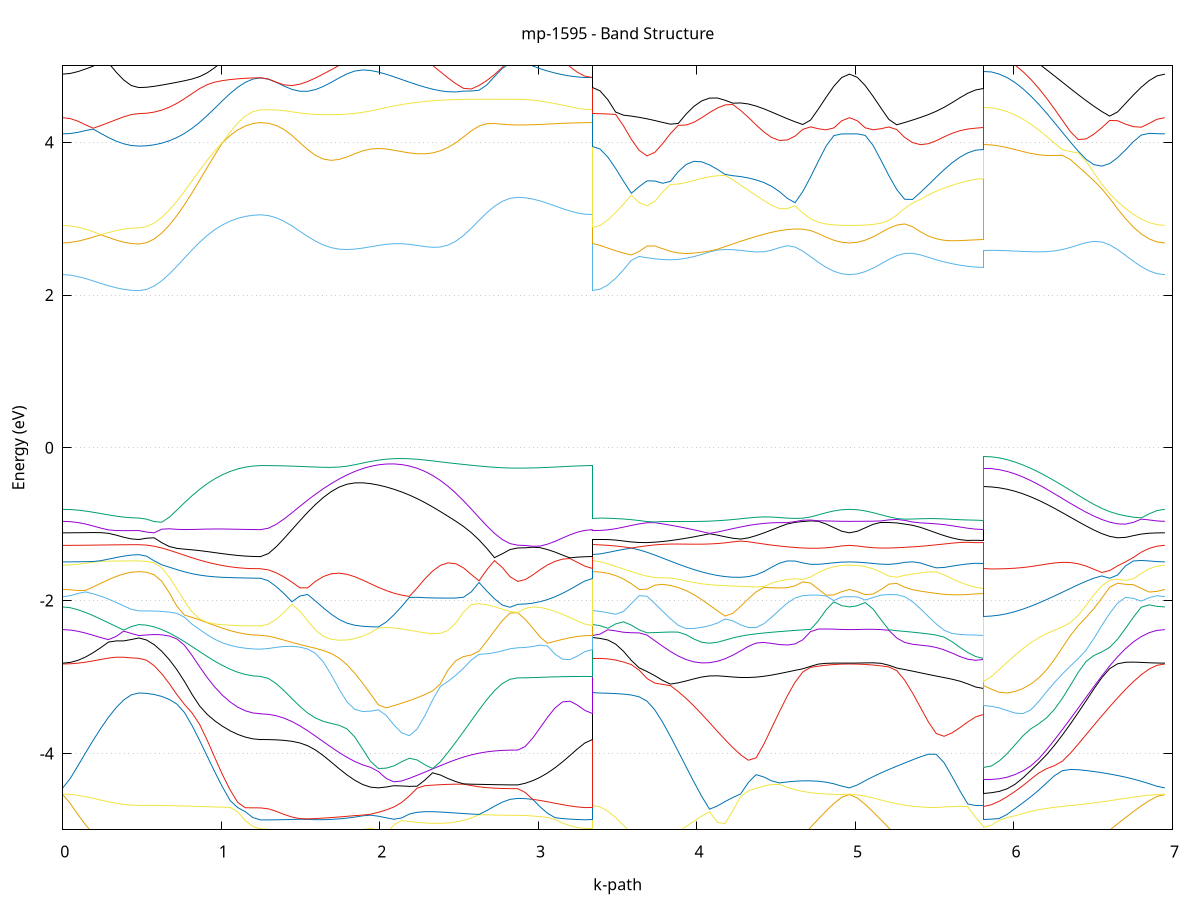 set title 'mp-1595 - Band Structure'
set xlabel 'k-path'
set ylabel 'Energy (eV)'
set grid y
set yrange [-5:5]
set terminal png size 800,600
set output 'mp-1595_bands_gnuplot.png'
plot '-' using 1:2 with lines notitle, '-' using 1:2 with lines notitle, '-' using 1:2 with lines notitle, '-' using 1:2 with lines notitle, '-' using 1:2 with lines notitle, '-' using 1:2 with lines notitle, '-' using 1:2 with lines notitle, '-' using 1:2 with lines notitle, '-' using 1:2 with lines notitle, '-' using 1:2 with lines notitle, '-' using 1:2 with lines notitle, '-' using 1:2 with lines notitle, '-' using 1:2 with lines notitle, '-' using 1:2 with lines notitle, '-' using 1:2 with lines notitle, '-' using 1:2 with lines notitle, '-' using 1:2 with lines notitle, '-' using 1:2 with lines notitle, '-' using 1:2 with lines notitle, '-' using 1:2 with lines notitle, '-' using 1:2 with lines notitle, '-' using 1:2 with lines notitle, '-' using 1:2 with lines notitle, '-' using 1:2 with lines notitle, '-' using 1:2 with lines notitle, '-' using 1:2 with lines notitle, '-' using 1:2 with lines notitle, '-' using 1:2 with lines notitle, '-' using 1:2 with lines notitle, '-' using 1:2 with lines notitle, '-' using 1:2 with lines notitle, '-' using 1:2 with lines notitle, '-' using 1:2 with lines notitle, '-' using 1:2 with lines notitle, '-' using 1:2 with lines notitle, '-' using 1:2 with lines notitle, '-' using 1:2 with lines notitle, '-' using 1:2 with lines notitle, '-' using 1:2 with lines notitle, '-' using 1:2 with lines notitle, '-' using 1:2 with lines notitle, '-' using 1:2 with lines notitle, '-' using 1:2 with lines notitle, '-' using 1:2 with lines notitle, '-' using 1:2 with lines notitle, '-' using 1:2 with lines notitle, '-' using 1:2 with lines notitle, '-' using 1:2 with lines notitle, '-' using 1:2 with lines notitle, '-' using 1:2 with lines notitle, '-' using 1:2 with lines notitle, '-' using 1:2 with lines notitle
0.000000 -31.417066
0.047993 -31.415566
0.095986 -31.411366
0.143978 -31.404366
0.191971 -31.394866
0.239964 -31.383166
0.287957 -31.369766
0.335950 -31.355166
0.383943 -31.340566
0.431935 -31.328066
0.479928 -31.322466
0.479928 -31.322466
0.527891 -31.322566
0.575854 -31.322666
0.623817 -31.322866
0.671780 -31.323166
0.719743 -31.323566
0.767706 -31.324266
0.815669 -31.325166
0.863632 -31.326366
0.911595 -31.327966
0.959558 -31.329966
1.007522 -31.332266
1.055485 -31.334766
1.103448 -31.337166
1.151411 -31.339266
1.199374 -31.340666
1.247337 -31.341266
1.247337 -31.341266
1.247337 -31.341066
1.247337 -31.341066
1.296886 -31.341166
1.346436 -31.341366
1.395986 -31.341766
1.445536 -31.342466
1.495086 -31.343466
1.544635 -31.345066
1.594185 -31.347166
1.643735 -31.349966
1.693285 -31.353466
1.742835 -31.357466
1.792384 -31.361766
1.841934 -31.367866
1.891484 -31.378866
1.941034 -31.388466
1.990583 -31.396466
1.990583 -31.396466
2.039426 -31.402766
2.088269 -31.407366
2.137112 -31.410566
2.185955 -31.412466
2.234798 -31.413266
2.283640 -31.413466
2.332483 -31.413166
2.381326 -31.412766
2.430169 -31.412366
2.479012 -31.412166
2.527854 -31.412066
2.576697 -31.412266
2.625540 -31.412466
2.674383 -31.412766
2.723226 -31.413166
2.772069 -31.413466
2.820911 -31.413666
2.869754 -31.413666
2.869754 -31.413666
2.916730 -31.412466
2.963705 -31.408766
3.010680 -31.402766
3.057656 -31.394766
3.104631 -31.385166
3.151606 -31.374566
3.198582 -31.363866
3.245557 -31.353966
3.292533 -31.345866
3.339508 -31.341266
3.339508 -31.322466
3.388856 -31.322666
3.438205 -31.323166
3.487553 -31.324166
3.536901 -31.325666
3.586250 -31.327866
3.635598 -31.330866
3.684946 -31.334666
3.734294 -31.339466
3.783643 -31.344966
3.832991 -31.350966
3.882339 -31.358966
3.931688 -31.371366
3.981036 -31.382566
4.030384 -31.392366
4.079733 -31.400466
4.079733 -31.400466
4.128743 -31.406766
4.177754 -31.411466
4.226765 -31.414666
4.275776 -31.416466
4.324786 -31.417266
4.373797 -31.417366
4.422808 -31.416966
4.471818 -31.416466
4.520829 -31.416066
4.569840 -31.415666
4.618851 -31.415566
4.667861 -31.415666
4.716872 -31.415866
4.765883 -31.416166
4.814893 -31.416566
4.863904 -31.416766
4.912915 -31.416966
4.961925 -31.417066
4.961925 -31.417066
5.011688 -31.416866
5.061450 -31.416266
5.111212 -31.415466
5.160974 -31.414366
5.210736 -31.413066
5.260498 -31.411666
5.310261 -31.410366
5.360023 -31.409166
5.409785 -31.408366
5.459547 -31.407766
5.509309 -31.407466
5.559071 -31.407466
5.608833 -31.407566
5.658596 -31.407666
5.708358 -31.407566
5.758120 -31.407366
5.807882 -31.407366
5.807882 -31.402966
5.857632 -31.403166
5.907382 -31.403466
5.957133 -31.403866
6.006883 -31.404266
6.056633 -31.404466
6.106383 -31.404666
6.156133 -31.404866
6.205884 -31.405166
6.255634 -31.405466
6.305384 -31.405966
6.355134 -31.406666
6.404884 -31.407566
6.454635 -31.408566
6.504385 -31.409666
6.554135 -31.410866
6.603885 -31.412066
6.653635 -31.413266
6.703385 -31.414266
6.753136 -31.415266
6.802886 -31.415966
6.852636 -31.416566
6.902386 -31.416966
6.952136 -31.417066
e
0.000000 -31.222166
0.047993 -31.222266
0.095986 -31.222666
0.143978 -31.223666
0.191971 -31.225566
0.239964 -31.229166
0.287957 -31.234866
0.335950 -31.243166
0.383943 -31.253466
0.431935 -31.263666
0.479928 -31.268366
0.479928 -31.268366
0.527891 -31.268666
0.575854 -31.269466
0.623817 -31.270866
0.671780 -31.272966
0.719743 -31.276066
0.767706 -31.280066
0.815669 -31.285166
0.863632 -31.291266
0.911595 -31.298066
0.959558 -31.305066
1.007522 -31.311966
1.055485 -31.318266
1.103448 -31.323666
1.151411 -31.327766
1.199374 -31.330366
1.247337 -31.331466
1.247337 -31.331466
1.247337 -31.331566
1.247337 -31.331566
1.296886 -31.331466
1.346436 -31.331266
1.395986 -31.330966
1.445536 -31.330466
1.495086 -31.330066
1.544635 -31.329766
1.594185 -31.329866
1.643735 -31.331266
1.693285 -31.335666
1.742835 -31.344666
1.792384 -31.356166
1.841934 -31.365866
1.891484 -31.369266
1.941034 -31.371666
1.990583 -31.372466
1.990583 -31.372466
2.039426 -31.371466
2.088269 -31.368566
2.137112 -31.363466
2.185955 -31.356366
2.234798 -31.347266
2.283640 -31.336566
2.332483 -31.324966
2.381326 -31.317166
2.430169 -31.316666
2.479012 -31.317466
2.527854 -31.318466
2.576697 -31.319466
2.625540 -31.320466
2.674383 -31.321166
2.723226 -31.321866
2.772069 -31.322366
2.820911 -31.322566
2.869754 -31.322666
2.869754 -31.322666
2.916730 -31.322566
2.963705 -31.322366
3.010680 -31.322066
3.057656 -31.321966
3.104631 -31.322066
3.151606 -31.322866
3.198582 -31.324266
3.245557 -31.326366
3.292533 -31.329066
3.339508 -31.331466
3.339508 -31.268366
3.388856 -31.268966
3.438205 -31.270566
3.487553 -31.273666
3.536901 -31.278466
3.586250 -31.285466
3.635598 -31.294666
3.684946 -31.305866
3.734294 -31.318566
3.783643 -31.332066
3.832991 -31.345666
3.882339 -31.357066
3.931688 -31.362666
3.981036 -31.367466
4.030384 -31.370866
4.079733 -31.372666
4.079733 -31.372666
4.128743 -31.372366
4.177754 -31.370066
4.226765 -31.365466
4.275776 -31.358666
4.324786 -31.349766
4.373797 -31.338966
4.422808 -31.326566
4.471818 -31.312866
4.520829 -31.298166
4.569840 -31.283066
4.618851 -31.267966
4.667861 -31.253266
4.716872 -31.239566
4.765883 -31.227666
4.814893 -31.222266
4.863904 -31.221966
4.912915 -31.222066
4.961925 -31.222166
4.961925 -31.222166
5.011688 -31.222066
5.061450 -31.222066
5.111212 -31.222366
5.160974 -31.227266
5.210736 -31.238566
5.260498 -31.252066
5.310261 -31.266566
5.360023 -31.281766
5.409785 -31.296966
5.459547 -31.311866
5.509309 -31.326066
5.559071 -31.339166
5.608833 -31.350766
5.658596 -31.360466
5.708358 -31.367866
5.758120 -31.372666
5.807882 -31.374266
5.807882 -31.373066
5.857632 -31.372066
5.907382 -31.369266
5.957133 -31.364866
6.006883 -31.359066
6.056633 -31.351966
6.106383 -31.343866
6.156133 -31.334966
6.205884 -31.325266
6.255634 -31.315066
6.305384 -31.304366
6.355134 -31.293366
6.404884 -31.282366
6.454635 -31.271366
6.504385 -31.260866
6.554135 -31.251266
6.603885 -31.243566
6.653635 -31.237766
6.703385 -31.233066
6.753136 -31.229166
6.802886 -31.226166
6.852636 -31.223966
6.902386 -31.222566
6.952136 -31.222166
e
0.000000 -31.211366
0.047993 -31.211466
0.095986 -31.211766
0.143978 -31.211966
0.191971 -31.212066
0.239964 -31.211766
0.287957 -31.211066
0.335950 -31.210066
0.383943 -31.208666
0.431935 -31.207266
0.479928 -31.206466
0.479928 -31.206466
0.527891 -31.207366
0.575854 -31.209966
0.623817 -31.214166
0.671780 -31.219666
0.719743 -31.226266
0.767706 -31.233766
0.815669 -31.241566
0.863632 -31.249366
0.911595 -31.256866
0.959558 -31.263566
1.007522 -31.269366
1.055485 -31.273966
1.103448 -31.277466
1.151411 -31.279766
1.199374 -31.281266
1.247337 -31.281766
1.247337 -31.281766
1.247337 -31.281666
1.247337 -31.281666
1.296886 -31.281666
1.346436 -31.281966
1.395986 -31.282466
1.445536 -31.283166
1.495086 -31.284166
1.544635 -31.285566
1.594185 -31.289566
1.643735 -31.301566
1.693285 -31.310666
1.742835 -31.314966
1.792384 -31.316166
1.841934 -31.316066
1.891484 -31.315466
1.941034 -31.314666
1.990583 -31.313766
1.990583 -31.313766
2.039426 -31.312866
2.088269 -31.312066
2.137112 -31.311266
2.185955 -31.310566
2.234798 -31.309966
2.283640 -31.310566
2.332483 -31.310966
2.381326 -31.308466
2.430169 -31.308166
2.479012 -31.307966
2.527854 -31.307766
2.576697 -31.307666
2.625540 -31.307566
2.674383 -31.307566
2.723226 -31.307566
2.772069 -31.307566
2.820911 -31.307566
2.869754 -31.307566
2.869754 -31.307566
2.916730 -31.307566
2.963705 -31.307466
3.010680 -31.307266
3.057656 -31.306566
3.104631 -31.305166
3.151606 -31.302566
3.198582 -31.298366
3.245557 -31.292666
3.292533 -31.286066
3.339508 -31.281766
3.339508 -31.206466
3.388856 -31.206466
3.438205 -31.210866
3.487553 -31.216366
3.536901 -31.221966
3.586250 -31.227166
3.635598 -31.231366
3.684946 -31.234766
3.734294 -31.237266
3.783643 -31.239266
3.832991 -31.240966
3.882339 -31.242366
3.931688 -31.243566
3.981036 -31.244666
4.030384 -31.245566
4.079733 -31.246166
4.079733 -31.246166
4.128743 -31.246366
4.177754 -31.246066
4.226765 -31.245166
4.275776 -31.243366
4.324786 -31.240666
4.373797 -31.236966
4.422808 -31.232466
4.471818 -31.227466
4.520829 -31.222666
4.569840 -31.218666
4.618851 -31.218066
4.667861 -31.218866
4.716872 -31.219466
4.765883 -31.219366
4.814893 -31.214666
4.863904 -31.211566
4.912915 -31.211466
4.961925 -31.211366
4.961925 -31.211366
5.011688 -31.211466
5.061450 -31.211566
5.111212 -31.214266
5.160974 -31.219266
5.210736 -31.219666
5.260498 -31.219466
5.310261 -31.219466
5.360023 -31.220766
5.409785 -31.223766
5.459547 -31.227866
5.509309 -31.232166
5.559071 -31.236166
5.608833 -31.239566
5.658596 -31.241966
5.708358 -31.243666
5.758120 -31.244566
5.807882 -31.244866
5.807882 -31.312466
5.857632 -31.312066
5.907382 -31.310966
5.957133 -31.308966
6.006883 -31.306366
6.056633 -31.302966
6.106383 -31.298866
6.156133 -31.294166
6.205884 -31.288966
6.255634 -31.283266
6.305384 -31.277266
6.355134 -31.271066
6.404884 -31.264766
6.454635 -31.258366
6.504385 -31.251966
6.554135 -31.245266
6.603885 -31.237666
6.653635 -31.229466
6.703385 -31.223066
6.753136 -31.218866
6.802886 -31.215666
6.852636 -31.213266
6.902386 -31.211866
6.952136 -31.211366
e
0.000000 -31.200166
0.047993 -31.200166
0.095986 -31.200466
0.143978 -31.200866
0.191971 -31.201366
0.239964 -31.201866
0.287957 -31.202366
0.335950 -31.202866
0.383943 -31.203266
0.431935 -31.203466
0.479928 -31.203566
0.479928 -31.203566
0.527891 -31.203566
0.575854 -31.203466
0.623817 -31.204566
0.671780 -31.208466
0.719743 -31.212966
0.767706 -31.217366
0.815669 -31.221466
0.863632 -31.224866
0.911595 -31.227666
0.959558 -31.229766
1.007522 -31.231366
1.055485 -31.232366
1.103448 -31.233166
1.151411 -31.233666
1.199374 -31.233866
1.247337 -31.233966
1.247337 -31.233966
1.247337 -31.234266
1.247337 -31.234266
1.296886 -31.235566
1.346436 -31.239466
1.395986 -31.245866
1.445536 -31.254466
1.495086 -31.264966
1.544635 -31.276966
1.594185 -31.287266
1.643735 -31.289366
1.693285 -31.291566
1.742835 -31.293766
1.792384 -31.295866
1.841934 -31.297766
1.891484 -31.299566
1.941034 -31.301166
1.990583 -31.302666
1.990583 -31.302666
2.039426 -31.304066
2.088269 -31.305466
2.137112 -31.306866
2.185955 -31.308166
2.234798 -31.309466
2.283640 -31.309366
2.332483 -31.308866
2.381326 -31.306366
2.430169 -31.293466
2.479012 -31.278766
2.527854 -31.263666
2.576697 -31.249066
2.625540 -31.235266
2.674383 -31.222766
2.723226 -31.212066
2.772069 -31.203766
2.820911 -31.198466
2.869754 -31.196566
2.869754 -31.196566
2.916730 -31.196666
2.963705 -31.196966
3.010680 -31.197266
3.057656 -31.197766
3.104631 -31.198266
3.151606 -31.198766
3.198582 -31.200966
3.245557 -31.215066
3.292533 -31.227266
3.339508 -31.233966
3.339508 -31.203566
3.388856 -31.206066
3.438205 -31.206466
3.487553 -31.206366
3.536901 -31.206366
3.586250 -31.206266
3.635598 -31.206166
3.684946 -31.206166
3.734294 -31.206166
3.783643 -31.206166
3.832991 -31.206266
3.882339 -31.206466
3.931688 -31.206766
3.981036 -31.207166
4.030384 -31.207566
4.079733 -31.208166
4.079733 -31.208166
4.128743 -31.208766
4.177754 -31.209466
4.226765 -31.210266
4.275776 -31.211166
4.324786 -31.212166
4.373797 -31.213166
4.422808 -31.214166
4.471818 -31.215166
4.520829 -31.216166
4.569840 -31.217166
4.618851 -31.215766
4.667861 -31.213966
4.716872 -31.212866
4.765883 -31.212166
4.814893 -31.211766
4.863904 -31.207066
4.912915 -31.201966
4.961925 -31.200166
4.961925 -31.200166
5.011688 -31.201866
5.061450 -31.206766
5.111212 -31.211666
5.160974 -31.212066
5.210736 -31.212666
5.260498 -31.213466
5.310261 -31.214366
5.360023 -31.214866
5.409785 -31.214566
5.459547 -31.213866
5.509309 -31.212966
5.559071 -31.211966
5.608833 -31.211066
5.658596 -31.210266
5.708358 -31.209566
5.758120 -31.209266
5.807882 -31.209066
5.807882 -31.304766
5.857632 -31.304366
5.907382 -31.303166
5.957133 -31.301066
6.006883 -31.298366
6.056633 -31.294866
6.106383 -31.290766
6.156133 -31.286166
6.205884 -31.280966
6.255634 -31.275366
6.305384 -31.269466
6.355134 -31.263266
6.404884 -31.256966
6.454635 -31.250566
6.504385 -31.244266
6.554135 -31.238166
6.603885 -31.232366
6.653635 -31.226966
6.703385 -31.220766
6.753136 -31.213966
6.802886 -31.208166
6.852636 -31.203766
6.902386 -31.201066
6.952136 -31.200166
e
0.000000 -31.141866
0.047993 -31.142466
0.095986 -31.146466
0.143978 -31.152666
0.191971 -31.160766
0.239964 -31.169866
0.287957 -31.178966
0.335950 -31.186866
0.383943 -31.192966
0.431935 -31.197066
0.479928 -31.198666
0.479928 -31.198666
0.527891 -31.199366
0.575854 -31.201366
0.623817 -31.203266
0.671780 -31.203066
0.719743 -31.202766
0.767706 -31.202466
0.815669 -31.202166
0.863632 -31.201766
0.911595 -31.201466
0.959558 -31.201066
1.007522 -31.200766
1.055485 -31.200566
1.103448 -31.200266
1.151411 -31.200166
1.199374 -31.200066
1.247337 -31.199966
1.247337 -31.199966
1.247337 -31.199966
1.247337 -31.199966
1.296886 -31.200166
1.346436 -31.200866
1.395986 -31.201766
1.445536 -31.203066
1.495086 -31.204666
1.544635 -31.206466
1.594185 -31.208466
1.643735 -31.210666
1.693285 -31.212966
1.742835 -31.215366
1.792384 -31.217866
1.841934 -31.220266
1.891484 -31.222566
1.941034 -31.224566
1.990583 -31.226266
1.990583 -31.226266
2.039426 -31.227366
2.088269 -31.227766
2.137112 -31.227366
2.185955 -31.225866
2.234798 -31.223066
2.283640 -31.219066
2.332483 -31.213666
2.381326 -31.206966
2.430169 -31.199066
2.479012 -31.190266
2.527854 -31.180966
2.576697 -31.171666
2.625540 -31.162766
2.674383 -31.154766
2.723226 -31.148066
2.772069 -31.143066
2.820911 -31.139966
2.869754 -31.140366
2.869754 -31.140366
2.916730 -31.141766
2.963705 -31.146066
3.010680 -31.152966
3.057656 -31.162366
3.104631 -31.173866
3.151606 -31.186966
3.198582 -31.199266
3.245557 -31.199666
3.292533 -31.199866
3.339508 -31.199966
3.339508 -31.198666
3.388856 -31.197066
3.438205 -31.195066
3.487553 -31.193566
3.536901 -31.192666
3.586250 -31.192366
3.635598 -31.192366
3.684946 -31.192666
3.734294 -31.193266
3.783643 -31.193866
3.832991 -31.194666
3.882339 -31.195366
3.931688 -31.196066
3.981036 -31.196766
4.030384 -31.197366
4.079733 -31.197866
4.079733 -31.197866
4.128743 -31.198166
4.177754 -31.198466
4.226765 -31.198566
4.275776 -31.198466
4.324786 -31.198166
4.373797 -31.197566
4.422808 -31.196466
4.471818 -31.194466
4.520829 -31.191266
4.569840 -31.186366
4.618851 -31.179866
4.667861 -31.172366
4.716872 -31.164566
4.765883 -31.157166
4.814893 -31.150766
4.863904 -31.145966
4.912915 -31.142966
4.961925 -31.141866
4.961925 -31.141866
5.011688 -31.142866
5.061450 -31.145766
5.111212 -31.150366
5.160974 -31.156466
5.210736 -31.163566
5.260498 -31.171166
5.310261 -31.178466
5.360023 -31.184966
5.409785 -31.189966
5.459547 -31.193466
5.509309 -31.195666
5.559071 -31.196966
5.608833 -31.197566
5.658596 -31.197866
5.708358 -31.197966
5.758120 -31.197866
5.807882 -31.197866
5.807882 -31.225866
5.857632 -31.225666
5.907382 -31.225166
5.957133 -31.224366
6.006883 -31.222966
6.056633 -31.221066
6.106383 -31.218566
6.156133 -31.215466
6.205884 -31.211566
6.255634 -31.207066
6.305384 -31.201866
6.355134 -31.196166
6.404884 -31.190066
6.454635 -31.183766
6.504385 -31.177366
6.554135 -31.171066
6.603885 -31.165066
6.653635 -31.159366
6.703385 -31.154366
6.753136 -31.150066
6.802886 -31.146566
6.852636 -31.143966
6.902386 -31.142366
6.952136 -31.141866
e
0.000000 -31.141166
0.047993 -31.141766
0.095986 -31.141566
0.143978 -31.141166
0.191971 -31.140666
0.239964 -31.140066
0.287957 -31.139566
0.335950 -31.139066
0.383943 -31.138766
0.431935 -31.138466
0.479928 -31.138366
0.479928 -31.138366
0.527891 -31.138366
0.575854 -31.138266
0.623817 -31.138166
0.671780 -31.137966
0.719743 -31.137766
0.767706 -31.137466
0.815669 -31.137166
0.863632 -31.136866
0.911595 -31.136566
0.959558 -31.136366
1.007522 -31.136066
1.055485 -31.135866
1.103448 -31.135666
1.151411 -31.135466
1.199374 -31.135366
1.247337 -31.135366
1.247337 -31.135366
1.247337 -31.135366
1.247337 -31.135366
1.296886 -31.136266
1.346436 -31.138766
1.395986 -31.142766
1.445536 -31.147766
1.495086 -31.153566
1.544635 -31.159366
1.594185 -31.164866
1.643735 -31.169466
1.693285 -31.172966
1.742835 -31.175166
1.792384 -31.176166
1.841934 -31.175866
1.891484 -31.174666
1.941034 -31.172566
1.990583 -31.169966
1.990583 -31.169966
2.039426 -31.166866
2.088269 -31.163566
2.137112 -31.160066
2.185955 -31.156566
2.234798 -31.153066
2.283640 -31.149766
2.332483 -31.146766
2.381326 -31.144066
2.430169 -31.141666
2.479012 -31.139766
2.527854 -31.138366
2.576697 -31.137566
2.625540 -31.137266
2.674383 -31.137466
2.723226 -31.138166
2.772069 -31.139166
2.820911 -31.139866
2.869754 -31.138866
2.869754 -31.138866
2.916730 -31.138766
2.963705 -31.138466
3.010680 -31.138066
3.057656 -31.137666
3.104631 -31.137066
3.151606 -31.136566
3.198582 -31.136066
3.245557 -31.135766
3.292533 -31.135466
3.339508 -31.135366
3.339508 -31.138366
3.388856 -31.139266
3.438205 -31.141766
3.487553 -31.145666
3.536901 -31.150666
3.586250 -31.156266
3.635598 -31.162066
3.684946 -31.167466
3.734294 -31.172066
3.783643 -31.175566
3.832991 -31.177866
3.882339 -31.178766
3.931688 -31.178566
3.981036 -31.177366
4.030384 -31.175266
4.079733 -31.172566
4.079733 -31.172566
4.128743 -31.169466
4.177754 -31.165966
4.226765 -31.162366
4.275776 -31.158766
4.324786 -31.155166
4.373797 -31.151766
4.422808 -31.148666
4.471818 -31.145766
4.520829 -31.143366
4.569840 -31.141366
4.618851 -31.139866
4.667861 -31.138866
4.716872 -31.138566
4.765883 -31.138666
4.814893 -31.139266
4.863904 -31.140066
4.912915 -31.140866
4.961925 -31.141166
4.961925 -31.141166
5.011688 -31.140966
5.061450 -31.140566
5.111212 -31.140166
5.160974 -31.140166
5.210736 -31.140666
5.260498 -31.141766
5.310261 -31.143566
5.360023 -31.145766
5.409785 -31.148566
5.459547 -31.151666
5.509309 -31.154966
5.559071 -31.158266
5.608833 -31.161566
5.658596 -31.164466
5.708358 -31.166866
5.758120 -31.168366
5.807882 -31.168866
5.807882 -31.166566
5.857632 -31.166266
5.907382 -31.165566
5.957133 -31.164366
6.006883 -31.162866
6.056633 -31.160966
6.106383 -31.158866
6.156133 -31.156666
6.205884 -31.154366
6.255634 -31.152066
6.305384 -31.149866
6.355134 -31.147766
6.404884 -31.145866
6.454635 -31.144166
6.504385 -31.142766
6.554135 -31.141666
6.603885 -31.140866
6.653635 -31.140366
6.703385 -31.140166
6.753136 -31.140266
6.802886 -31.140466
6.852636 -31.140766
6.902386 -31.141066
6.952136 -31.141166
e
0.000000 -17.756566
0.047993 -17.753666
0.095986 -17.745166
0.143978 -17.731566
0.191971 -17.713966
0.239964 -17.693566
0.287957 -17.672266
0.335950 -17.652066
0.383943 -17.635266
0.431935 -17.624066
0.479928 -17.620166
0.479928 -17.620166
0.527891 -17.619166
0.575854 -17.616166
0.623817 -17.611466
0.671780 -17.605466
0.719743 -17.598566
0.767706 -17.591166
0.815669 -17.583666
0.863632 -17.576466
0.911595 -17.569566
0.959558 -17.563466
1.007522 -17.558166
1.055485 -17.553766
1.103448 -17.550166
1.151411 -17.547566
1.199374 -17.545966
1.247337 -17.545366
1.247337 -17.545366
1.247337 -17.545266
1.247337 -17.545266
1.296886 -17.538166
1.346436 -17.517266
1.395986 -17.482866
1.445536 -17.436166
1.495086 -17.378366
1.544635 -17.310866
1.594185 -17.235666
1.643735 -17.154966
1.693285 -17.070866
1.742835 -16.985966
1.792384 -16.902866
1.841934 -16.842866
1.891484 -16.842066
1.941034 -16.847366
1.990583 -16.858666
1.990583 -16.858666
2.039426 -16.875666
2.088269 -16.899266
2.137112 -16.929766
2.185955 -16.967966
2.234798 -17.013866
2.283640 -17.067466
2.332483 -17.127766
2.381326 -17.193366
2.430169 -17.262366
2.479012 -17.332366
2.527854 -17.400966
2.576697 -17.465866
2.625540 -17.524766
2.674383 -17.575766
2.723226 -17.617266
2.772069 -17.647866
2.820911 -17.666666
2.869754 -17.672966
2.869754 -17.672966
2.916730 -17.670266
2.963705 -17.662666
3.010680 -17.650466
3.057656 -17.634466
3.104631 -17.615966
3.151606 -17.596466
3.198582 -17.577666
3.245557 -17.561666
3.292533 -17.550366
3.339508 -17.545366
3.339508 -17.620166
3.388856 -17.613166
3.438205 -17.592466
3.487553 -17.558466
3.536901 -17.512166
3.586250 -17.454866
3.635598 -17.388066
3.684946 -17.313466
3.734294 -17.233266
3.783643 -17.149566
3.832991 -17.064766
3.882339 -16.981366
3.931688 -16.901666
3.981036 -16.883566
4.030384 -16.894266
4.079733 -16.910666
4.079733 -16.910666
4.128743 -16.932766
4.177754 -16.960966
4.226765 -16.995966
4.275776 -17.038166
4.324786 -17.087566
4.373797 -17.143866
4.422808 -17.206466
4.471818 -17.273666
4.520829 -17.343766
4.569840 -17.414566
4.618851 -17.483666
4.667861 -17.548866
4.716872 -17.607966
4.765883 -17.659166
4.814893 -17.700766
4.863904 -17.731466
4.912915 -17.750266
4.961925 -17.756566
4.961925 -17.756566
5.011688 -17.750266
5.061450 -17.731766
5.111212 -17.701266
5.160974 -17.659866
5.210736 -17.608666
5.260498 -17.549066
5.310261 -17.482666
5.360023 -17.411666
5.409785 -17.337966
5.459547 -17.264166
5.509309 -17.192366
5.559071 -17.125366
5.608833 -17.065466
5.658596 -17.015166
5.708358 -16.976766
5.758120 -16.952566
5.807882 -16.944366
5.807882 -16.883766
5.857632 -16.887766
5.907382 -16.899766
5.957133 -16.919666
6.006883 -16.947066
6.056633 -16.981766
6.106383 -17.022866
6.156133 -17.069866
6.205884 -17.121666
6.255634 -17.177066
6.305384 -17.235166
6.355134 -17.294766
6.404884 -17.354666
6.454635 -17.413766
6.504385 -17.470866
6.554135 -17.525166
6.603885 -17.575466
6.653635 -17.620966
6.703385 -17.660866
6.753136 -17.694566
6.802886 -17.721366
6.852636 -17.740766
6.902386 -17.752566
6.952136 -17.756566
e
0.000000 -17.142666
0.047993 -17.143066
0.095986 -17.144266
0.143978 -17.146266
0.191971 -17.149066
0.239964 -17.152466
0.287957 -17.156366
0.335950 -17.160366
0.383943 -17.163966
0.431935 -17.166566
0.479928 -17.167466
0.479928 -17.167466
0.527891 -17.167166
0.575854 -17.166466
0.623817 -17.165166
0.671780 -17.163766
0.719743 -17.162066
0.767706 -17.160166
0.815669 -17.158366
0.863632 -17.156466
0.911595 -17.154666
0.959558 -17.152966
1.007522 -17.151566
1.055485 -17.150266
1.103448 -17.149166
1.151411 -17.148366
1.199374 -17.147866
1.247337 -17.147666
1.247337 -17.147666
1.247337 -17.147766
1.247337 -17.147766
1.296886 -17.142466
1.346436 -17.127066
1.395986 -17.102366
1.445536 -17.070066
1.495086 -17.032266
1.544635 -16.991966
1.594185 -16.952166
1.643735 -16.916166
1.693285 -16.886366
1.742835 -16.864366
1.792384 -16.850066
1.841934 -16.824266
1.891484 -16.752466
1.941034 -16.689866
1.990583 -16.638466
1.990583 -16.638466
2.039426 -16.600366
2.088269 -16.575866
2.137112 -16.565566
2.185955 -16.569266
2.234798 -16.586466
2.283640 -16.615866
2.332483 -16.655766
2.381326 -16.703866
2.430169 -16.757966
2.479012 -16.815366
2.527854 -16.873466
2.576697 -16.929566
2.625540 -16.981666
2.674383 -17.027266
2.723226 -17.064666
2.772069 -17.092566
2.820911 -17.109766
2.869754 -17.115566
2.869754 -17.115566
2.916730 -17.116066
2.963705 -17.117566
3.010680 -17.120166
3.057656 -17.123766
3.104631 -17.128066
3.151606 -17.132866
3.198582 -17.137866
3.245557 -17.142566
3.292533 -17.146066
3.339508 -17.147666
3.339508 -17.167466
3.388856 -17.161966
3.438205 -17.145966
3.487553 -17.120466
3.536901 -17.086866
3.586250 -17.047666
3.635598 -17.006066
3.684946 -16.965866
3.734294 -16.931266
3.783643 -16.904966
3.832991 -16.888066
3.882339 -16.879666
3.931688 -16.878566
3.981036 -16.827766
4.030384 -16.761666
4.079733 -16.704666
4.079733 -16.704666
4.128743 -16.658366
4.177754 -16.623266
4.226765 -16.600666
4.275776 -16.592766
4.324786 -16.601666
4.373797 -16.627466
4.422808 -16.667266
4.471818 -16.717066
4.520829 -16.773366
4.569840 -16.833166
4.618851 -16.893366
4.667861 -16.951566
4.716872 -17.005266
4.765883 -17.052166
4.814893 -17.090766
4.863904 -17.119266
4.912915 -17.136766
4.961925 -17.142666
4.961925 -17.142666
5.011688 -17.137166
5.061450 -17.120566
5.111212 -17.093766
5.160974 -17.057466
5.210736 -17.013166
5.260498 -16.962766
5.310261 -16.908266
5.360023 -16.852366
5.409785 -16.797966
5.459547 -16.748466
5.509309 -16.707366
5.559071 -16.677066
5.608833 -16.657866
5.658596 -16.647666
5.708358 -16.643266
5.758120 -16.642066
5.807882 -16.641866
5.807882 -16.589866
5.857632 -16.591366
5.907382 -16.596066
5.957133 -16.603766
6.006883 -16.614466
6.056633 -16.628466
6.106383 -16.646066
6.156133 -16.667466
6.205884 -16.693166
6.255634 -16.723366
6.305384 -16.757566
6.355134 -16.795266
6.404884 -16.835366
6.454635 -16.876866
6.504385 -16.918566
6.554135 -16.959266
6.603885 -16.997866
6.653635 -17.033566
6.703385 -17.065266
6.753136 -17.092266
6.802886 -17.113966
6.852636 -17.129866
6.902386 -17.139466
6.952136 -17.142666
e
0.000000 -16.568966
0.047993 -16.573066
0.095986 -16.584566
0.143978 -16.602066
0.191971 -16.623666
0.239964 -16.647066
0.287957 -16.670166
0.335950 -16.690966
0.383943 -16.707466
0.431935 -16.718166
0.479928 -16.721766
0.479928 -16.721766
0.527891 -16.719666
0.575854 -16.713566
0.623817 -16.704766
0.671780 -16.694566
0.719743 -16.684166
0.767706 -16.674566
0.815669 -16.666066
0.863632 -16.658766
0.911595 -16.652666
0.959558 -16.647566
1.007522 -16.643566
1.055485 -16.640266
1.103448 -16.637666
1.151411 -16.635866
1.199374 -16.634766
1.247337 -16.634366
1.247337 -16.634366
1.247337 -16.634466
1.247337 -16.634466
1.296886 -16.633566
1.346436 -16.630666
1.395986 -16.625666
1.445536 -16.618166
1.495086 -16.607366
1.544635 -16.592566
1.594185 -16.572866
1.643735 -16.547566
1.693285 -16.516766
1.742835 -16.482166
1.792384 -16.446466
1.841934 -16.412966
1.891484 -16.384366
1.941034 -16.362866
1.990583 -16.349966
1.990583 -16.349966
2.039426 -16.345866
2.088269 -16.349966
2.137112 -16.360966
2.185955 -16.377066
2.234798 -16.396266
2.283640 -16.416966
2.332483 -16.437466
2.381326 -16.456766
2.430169 -16.474166
2.479012 -16.489566
2.527854 -16.502866
2.576697 -16.514066
2.625540 -16.523366
2.674383 -16.530866
2.723226 -16.536566
2.772069 -16.540566
2.820911 -16.542966
2.869754 -16.543766
2.869754 -16.543766
2.916730 -16.545766
2.963705 -16.551566
3.010680 -16.560766
3.057656 -16.572466
3.104631 -16.585866
3.151606 -16.599766
3.198582 -16.612766
3.245557 -16.623566
3.292533 -16.631066
3.339508 -16.634366
3.339508 -16.721766
3.388856 -16.721166
3.438205 -16.719166
3.487553 -16.715666
3.536901 -16.710066
3.586250 -16.701666
3.635598 -16.689366
3.684946 -16.671466
3.734294 -16.646566
3.783643 -16.614566
3.832991 -16.577366
3.882339 -16.538666
3.931688 -16.502266
3.981036 -16.471666
4.030384 -16.448266
4.079733 -16.432366
4.079733 -16.432366
4.128743 -16.422866
4.177754 -16.417866
4.226765 -16.422466
4.275776 -16.429966
4.324786 -16.434466
4.373797 -16.435066
4.422808 -16.450066
4.471818 -16.470266
4.520829 -16.489066
4.569840 -16.506066
4.618851 -16.521066
4.667861 -16.533966
4.716872 -16.544866
4.765883 -16.553666
4.814893 -16.560366
4.863904 -16.565166
4.912915 -16.568066
4.961925 -16.568966
4.961925 -16.568966
5.011688 -16.568466
5.061450 -16.566866
5.111212 -16.564066
5.160974 -16.560466
5.210736 -16.555766
5.260498 -16.550166
5.310261 -16.543766
5.360023 -16.536366
5.409785 -16.527466
5.459547 -16.516266
5.509309 -16.502066
5.559071 -16.484566
5.608833 -16.465266
5.658596 -16.447266
5.708358 -16.432966
5.758120 -16.423566
5.807882 -16.419966
5.807882 -16.346166
5.857632 -16.348266
5.907382 -16.354566
5.957133 -16.364766
6.006883 -16.378266
6.056633 -16.394566
6.106383 -16.412566
6.156133 -16.431266
6.205884 -16.449666
6.255634 -16.466966
6.305384 -16.482466
6.355134 -16.496166
6.404884 -16.508066
6.454635 -16.518366
6.504385 -16.527266
6.554135 -16.534966
6.603885 -16.541866
6.653635 -16.547966
6.703385 -16.553366
6.753136 -16.558266
6.802886 -16.562466
6.852636 -16.565966
6.902386 -16.568166
6.952136 -16.568966
e
0.000000 -16.453966
0.047993 -16.455566
0.095986 -16.458766
0.143978 -16.461466
0.191971 -16.463266
0.239964 -16.464066
0.287957 -16.464466
0.335950 -16.464466
0.383943 -16.464366
0.431935 -16.464266
0.479928 -16.464166
0.479928 -16.464166
0.527891 -16.457066
0.575854 -16.435966
0.623817 -16.401166
0.671780 -16.353566
0.719743 -16.294266
0.767706 -16.224766
0.815669 -16.147066
0.863632 -16.063566
0.911595 -15.977266
0.959558 -15.891466
1.007522 -15.809866
1.055485 -15.735866
1.103448 -15.673166
1.151411 -15.624966
1.199374 -15.593866
1.247337 -15.581566
1.247337 -15.581566
1.247337 -15.581466
1.247337 -15.581466
1.296886 -15.580966
1.346436 -15.579566
1.395986 -15.577266
1.445536 -15.574166
1.495086 -15.570266
1.544635 -15.565666
1.594185 -15.560466
1.643735 -15.554866
1.693285 -15.548766
1.742835 -15.542366
1.792384 -15.535966
1.841934 -15.529566
1.891484 -15.523066
1.941034 -15.516766
1.990583 -15.510566
1.990583 -15.510566
2.039426 -15.514066
2.088269 -15.519566
2.137112 -15.525466
2.185955 -15.531566
2.234798 -15.537966
2.283640 -15.544466
2.332483 -15.550966
2.381326 -15.557366
2.430169 -15.563566
2.479012 -15.569466
2.527854 -15.575066
2.576697 -15.580066
2.625540 -15.584566
2.674383 -15.588366
2.723226 -15.591466
2.772069 -15.593766
2.820911 -15.595066
2.869754 -15.595566
2.869754 -15.595566
2.916730 -15.595266
2.963705 -15.594366
3.010680 -15.593066
3.057656 -15.591266
3.104631 -15.589166
3.151606 -15.586966
3.198582 -15.584966
3.245557 -15.583266
3.292533 -15.582066
3.339508 -15.581566
3.339508 -16.464166
3.388856 -16.463766
3.438205 -16.462266
3.487553 -16.459866
3.536901 -16.456566
3.586250 -16.452566
3.635598 -16.447866
3.684946 -16.442566
3.734294 -16.436966
3.783643 -16.430966
3.832991 -16.425066
3.882339 -16.419366
3.931688 -16.414266
3.981036 -16.410166
4.030384 -16.407566
4.079733 -16.407266
4.079733 -16.407266
4.128743 -16.409766
4.177754 -16.415066
4.226765 -16.416066
4.275776 -16.416566
4.324786 -16.418966
4.373797 -16.429766
4.422808 -16.432766
4.471818 -16.429366
4.520829 -16.431266
4.569840 -16.435266
4.618851 -16.439166
4.667861 -16.442766
4.716872 -16.445966
4.765883 -16.448766
4.814893 -16.450966
4.863904 -16.452666
4.912915 -16.453666
4.961925 -16.453966
4.961925 -16.453966
5.011688 -16.453766
5.061450 -16.453366
5.111212 -16.452466
5.160974 -16.451266
5.210736 -16.449566
5.260498 -16.447366
5.310261 -16.444566
5.360023 -16.441066
5.409785 -16.436866
5.459547 -16.432066
5.509309 -16.426866
5.559071 -16.421666
5.608833 -16.417166
5.658596 -16.413866
5.708358 -16.411866
5.758120 -16.411566
5.807882 -16.411866
5.807882 -15.516166
5.857632 -15.522566
5.907382 -15.540566
5.957133 -15.568666
6.006883 -15.605666
6.056633 -15.650366
6.106383 -15.701666
6.156133 -15.758266
6.205884 -15.818766
6.255634 -15.881966
6.305384 -15.946366
6.355134 -16.010866
6.404884 -16.074266
6.454635 -16.135266
6.504385 -16.193066
6.554135 -16.246766
6.603885 -16.295266
6.653635 -16.338166
6.703385 -16.374566
6.753136 -16.404166
6.802886 -16.426666
6.852636 -16.442266
6.902386 -16.451066
6.952136 -16.453966
e
0.000000 -16.413166
0.047993 -16.409966
0.095986 -16.402266
0.143978 -16.393066
0.191971 -16.384066
0.239964 -16.376166
0.287957 -16.369666
0.335950 -16.364666
0.383943 -16.361066
0.431935 -16.358966
0.479928 -16.358366
0.479928 -16.358366
0.527891 -16.352466
0.575854 -16.334666
0.623817 -16.304366
0.671780 -16.261366
0.719743 -16.205666
0.767706 -16.138466
0.815669 -16.061566
0.863632 -15.977866
0.911595 -15.890366
0.959558 -15.803066
1.007522 -15.719566
1.055485 -15.643766
1.103448 -15.579566
1.151411 -15.530066
1.199374 -15.498166
1.247337 -15.485566
1.247337 -15.485566
1.247337 -15.485366
1.247337 -15.485366
1.296886 -15.485366
1.346436 -15.485466
1.395986 -15.485466
1.445536 -15.485666
1.495086 -15.485866
1.544635 -15.486366
1.594185 -15.487166
1.643735 -15.488166
1.693285 -15.489566
1.742835 -15.491366
1.792384 -15.493766
1.841934 -15.496666
1.891484 -15.500166
1.941034 -15.504266
1.990583 -15.508966
1.990583 -15.508966
2.039426 -15.504866
2.088269 -15.499466
2.137112 -15.494466
2.185955 -15.489966
2.234798 -15.485966
2.283640 -15.482566
2.332483 -15.479666
2.381326 -15.477266
2.430169 -15.475366
2.479012 -15.473966
2.527854 -15.472866
2.576697 -15.472066
2.625540 -15.471566
2.674383 -15.471266
2.723226 -15.471066
2.772069 -15.470966
2.820911 -15.470966
2.869754 -15.470966
2.869754 -15.470966
2.916730 -15.471266
2.963705 -15.472066
3.010680 -15.473566
3.057656 -15.475466
3.104631 -15.477566
3.151606 -15.479766
3.198582 -15.481866
3.245557 -15.483666
3.292533 -15.484966
3.339508 -15.485566
3.339508 -16.358366
3.388856 -16.358166
3.438205 -16.357866
3.487553 -16.357466
3.536901 -16.356766
3.586250 -16.355966
3.635598 -16.355266
3.684946 -16.354266
3.734294 -16.353266
3.783643 -16.352066
3.832991 -16.350866
3.882339 -16.349366
3.931688 -16.347666
3.981036 -16.345966
4.030384 -16.344766
4.079733 -16.345366
4.079733 -16.345366
4.128743 -16.349266
4.177754 -16.357566
4.226765 -16.370366
4.275776 -16.387066
4.324786 -16.405966
4.373797 -16.418866
4.422808 -16.423266
4.471818 -16.427166
4.520829 -16.425866
4.569840 -16.422666
4.618851 -16.419966
4.667861 -16.417866
4.716872 -16.416366
4.765883 -16.415066
4.814893 -16.414266
4.863904 -16.413666
4.912915 -16.413366
4.961925 -16.413266
4.961925 -16.413166
5.011688 -16.413066
5.061450 -16.412466
5.111212 -16.411466
5.160974 -16.410066
5.210736 -16.408266
5.260498 -16.406166
5.310261 -16.403666
5.360023 -16.400966
5.409785 -16.397766
5.459547 -16.393966
5.509309 -16.389466
5.559071 -16.383766
5.608833 -16.376666
5.658596 -16.368466
5.708358 -16.360366
5.758120 -16.354266
5.807882 -16.352066
5.807882 -15.502666
5.857632 -15.506366
5.907382 -15.518366
5.957133 -15.539366
6.006883 -15.569266
6.056633 -15.607266
6.106383 -15.652566
6.156133 -15.703966
6.205884 -15.760166
6.255634 -15.819866
6.305384 -15.881766
6.355134 -15.944466
6.404884 -16.006966
6.454635 -16.067866
6.504385 -16.126166
6.554135 -16.181066
6.603885 -16.231466
6.653635 -16.276966
6.703385 -16.316666
6.753136 -16.350266
6.802886 -16.377166
6.852636 -16.396966
6.902386 -16.409066
6.952136 -16.413266
e
0.000000 -4.539166
0.047993 -4.658366
0.095986 -4.802266
0.143978 -4.935566
0.191971 -5.054866
0.239964 -5.158366
0.287957 -5.244466
0.335950 -5.312466
0.383943 -5.361466
0.431935 -5.391066
0.479928 -5.400966
0.479928 -5.400966
0.527891 -5.400866
0.575854 -5.400366
0.623817 -5.399766
0.671780 -5.398866
0.719743 -5.397766
0.767706 -5.396566
0.815669 -5.395166
0.863632 -5.393666
0.911595 -5.392066
0.959558 -5.390466
1.007522 -5.388866
1.055485 -5.387066
1.103448 -5.385066
1.151411 -5.382666
1.199374 -5.380166
1.247337 -5.378266
1.247337 -5.378266
1.247337 -5.378466
1.247337 -5.378466
1.296886 -5.375566
1.346436 -5.367066
1.395986 -5.352766
1.445536 -5.332666
1.495086 -5.306866
1.544635 -5.275466
1.594185 -5.294566
1.643735 -5.353266
1.693285 -5.395066
1.742835 -5.416266
1.792384 -5.413966
1.841934 -5.386666
1.891484 -5.333766
1.941034 -5.256466
1.990583 -5.158166
1.990583 -5.158166
2.039426 -5.048066
2.088269 -5.121666
2.137112 -5.205566
2.185955 -5.284566
2.234798 -5.348966
2.283640 -5.394166
2.332483 -5.418466
2.381326 -5.422466
2.430169 -5.408266
2.479012 -5.379766
2.527854 -5.342166
2.576697 -5.301566
2.625540 -5.264166
2.674383 -5.233766
2.723226 -5.211866
2.772069 -5.197466
2.820911 -5.189566
2.869754 -5.187066
2.869754 -5.187066
2.916730 -5.189566
2.963705 -5.197466
3.010680 -5.211266
3.057656 -5.231866
3.104631 -5.258966
3.151606 -5.290766
3.198582 -5.322966
3.245557 -5.350766
3.292533 -5.370066
3.339508 -5.378266
3.339508 -5.400966
3.388856 -5.397866
3.438205 -5.388666
3.487553 -5.373166
3.536901 -5.351366
3.586250 -5.323166
3.635598 -5.288366
3.684946 -5.247166
3.734294 -5.318966
3.783643 -5.377566
3.832991 -5.413766
3.882339 -5.424966
3.931688 -5.409466
3.981036 -5.365966
4.030384 -5.294066
4.079733 -5.194366
4.079733 -5.194366
4.128743 -5.068966
4.177754 -5.041266
4.226765 -5.157366
4.275776 -5.248166
4.324786 -5.312266
4.373797 -5.349266
4.422808 -5.359666
4.471818 -5.344366
4.520829 -5.305266
4.569840 -5.244666
4.618851 -5.165766
4.667861 -5.072266
4.716872 -4.968666
4.765883 -4.860566
4.814893 -4.753966
4.863904 -4.655866
4.912915 -4.574566
4.961925 -4.539166
4.961925 -4.539166
5.011688 -4.583466
5.061450 -4.668066
5.111212 -4.765366
5.160974 -4.869766
5.210736 -4.975766
5.260498 -5.078066
5.310261 -5.171966
5.360023 -5.253066
5.409785 -5.317566
5.459547 -5.362666
5.509309 -5.385566
5.559071 -5.384566
5.608833 -5.358366
5.658596 -5.306166
5.708358 -5.228366
5.758120 -5.126966
5.807882 -5.033566
5.807882 -5.103366
5.857632 -5.136166
5.907382 -5.195666
5.957133 -5.255566
6.006883 -5.308366
6.056633 -5.350566
6.106383 -5.380366
6.156133 -5.396766
6.205884 -5.399466
6.255634 -5.388466
6.305384 -5.364266
6.355134 -5.327766
6.404884 -5.279766
6.454635 -5.221866
6.504385 -5.155266
6.554135 -5.081866
6.603885 -5.003566
6.653635 -4.922566
6.703385 -4.841166
6.753136 -4.761766
6.802886 -4.686966
6.852636 -4.619366
6.902386 -4.563066
6.952136 -4.539166
e
0.000000 -4.532866
0.047993 -4.536966
0.095986 -4.548766
0.143978 -4.566566
0.191971 -4.588266
0.239964 -4.611266
0.287957 -4.633466
0.335950 -4.652766
0.383943 -4.667666
0.431935 -4.677066
0.479928 -4.680266
0.479928 -4.680266
0.527891 -4.680466
0.575854 -4.681266
0.623817 -4.682466
0.671780 -4.684166
0.719743 -4.686366
0.767706 -4.688866
0.815669 -4.691766
0.863632 -4.694866
0.911595 -4.698066
0.959558 -4.701366
1.007522 -4.704466
1.055485 -4.707366
1.103448 -4.765966
1.151411 -4.881266
1.199374 -4.957066
1.247337 -4.988166
1.247337 -4.988166
1.247337 -4.988866
1.247337 -4.988866
1.296886 -4.992966
1.346436 -5.006966
1.395986 -5.035966
1.445536 -5.085066
1.495086 -5.151466
1.544635 -5.224766
1.594185 -5.238666
1.643735 -5.197266
1.693285 -5.152366
1.742835 -5.105766
1.792384 -5.060666
1.841934 -5.021566
1.891484 -4.994066
1.941034 -4.984666
1.990583 -5.000866
1.990583 -5.000866
2.039426 -5.047366
2.088269 -4.935866
2.137112 -4.878266
2.185955 -4.891866
2.234798 -4.902766
2.283640 -4.910666
2.332483 -4.915166
2.381326 -4.915366
2.430169 -4.910366
2.479012 -4.898566
2.527854 -4.877866
2.576697 -4.846066
2.625540 -4.802266
2.674383 -4.803466
2.723226 -4.806866
2.772069 -4.809166
2.820911 -4.810566
2.869754 -4.811066
2.869754 -4.811066
2.916730 -4.813266
2.963705 -4.819566
3.010680 -4.828466
3.057656 -4.839066
3.104631 -4.862466
3.151606 -4.910766
3.198582 -4.946366
3.245557 -4.969366
3.292533 -4.982566
3.339508 -4.988166
3.339508 -4.680266
3.388856 -4.700366
3.438205 -4.757166
3.487553 -4.841066
3.536901 -4.940866
3.586250 -5.046166
3.635598 -5.148566
3.684946 -5.241266
3.734294 -5.199666
3.783643 -5.146166
3.832991 -5.087166
3.882339 -5.023766
3.931688 -4.957066
3.981036 -4.888566
4.030384 -4.820366
4.079733 -4.763066
4.079733 -4.763066
4.128743 -4.902266
4.177754 -4.919666
4.226765 -4.749766
4.275776 -4.564966
4.324786 -4.490666
4.373797 -4.456566
4.422808 -4.428166
4.471818 -4.405166
4.520829 -4.406666
4.569840 -4.444966
4.618851 -4.475066
4.667861 -4.497666
4.716872 -4.513966
4.765883 -4.525066
4.814893 -4.532166
4.863904 -4.536366
4.912915 -4.538466
4.961925 -4.532866
4.961925 -4.532866
5.011688 -4.543166
5.061450 -4.559966
5.111212 -4.583566
5.160974 -4.610066
5.210736 -4.635966
5.260498 -4.658966
5.310261 -4.677666
5.360023 -4.691466
5.409785 -4.700066
5.459547 -4.703866
5.509309 -4.703866
5.559071 -4.701166
5.608833 -4.696866
5.658596 -4.692666
5.708358 -4.697066
5.758120 -4.838466
5.807882 -4.953066
5.807882 -4.973166
5.857632 -4.939066
5.907382 -4.875866
5.957133 -4.841566
6.006883 -4.816566
6.056633 -4.787566
6.106383 -4.760066
6.156133 -4.737366
6.205884 -4.719766
6.255634 -4.705966
6.305384 -4.694266
6.355134 -4.683466
6.404884 -4.672566
6.454635 -4.661066
6.504385 -4.648466
6.554135 -4.634566
6.603885 -4.619566
6.653635 -4.603766
6.703385 -4.587766
6.753136 -4.572366
6.802886 -4.558466
6.852636 -4.547366
6.902386 -4.540066
6.952136 -4.532866
e
0.000000 -4.451966
0.047993 -4.325466
0.095986 -4.159966
0.143978 -3.992266
0.191971 -3.827766
0.239964 -3.671266
0.287957 -3.527666
0.335950 -3.402266
0.383943 -3.301466
0.431935 -3.233766
0.479928 -3.209466
0.479928 -3.209466
0.527891 -3.214166
0.575854 -3.228666
0.623817 -3.254266
0.671780 -3.293766
0.719743 -3.354866
0.767706 -3.465666
0.815669 -3.636366
0.863632 -3.832966
0.911595 -4.039366
0.959558 -4.245366
1.007522 -4.440966
1.055485 -4.617066
1.103448 -4.709766
1.151411 -4.763866
1.199374 -4.840666
1.247337 -4.870366
1.247337 -4.870366
1.247337 -4.870766
1.247337 -4.870766
1.296886 -4.870466
1.346436 -4.869366
1.395986 -4.867566
1.445536 -4.864966
1.495086 -4.861766
1.544635 -4.864566
1.594185 -4.868466
1.643735 -4.867966
1.693285 -4.864066
1.742835 -4.857266
1.792384 -4.847466
1.841934 -4.834266
1.891484 -4.817466
1.941034 -4.808766
1.990583 -4.822266
1.990583 -4.822266
2.039426 -4.842666
2.088269 -4.861966
2.137112 -4.845866
2.185955 -4.794066
2.234798 -4.771266
2.283640 -4.763366
2.332483 -4.763266
2.381326 -4.767366
2.430169 -4.773566
2.479012 -4.780566
2.527854 -4.787466
2.576697 -4.793666
2.625540 -4.799066
2.674383 -4.748466
2.723226 -4.690966
2.772069 -4.638966
2.820911 -4.602366
2.869754 -4.589166
2.869754 -4.589166
2.916730 -4.592366
2.963705 -4.601766
3.010680 -4.698066
3.057656 -4.784166
3.104631 -4.840866
3.151606 -4.853366
3.198582 -4.860666
3.245557 -4.865866
3.292533 -4.869166
3.339508 -4.870366
3.339508 -3.209466
3.388856 -3.210266
3.438205 -3.212866
3.487553 -3.217166
3.536901 -3.224066
3.586250 -3.235766
3.635598 -3.259466
3.684946 -3.315566
3.734294 -3.429866
3.783643 -3.591866
3.832991 -3.777866
3.882339 -3.974766
3.931688 -4.174966
3.981036 -4.372766
4.030384 -4.562666
4.079733 -4.730766
4.079733 -4.730766
4.128743 -4.688166
4.177754 -4.630166
4.226765 -4.577466
4.275776 -4.530966
4.324786 -4.380166
4.373797 -4.277966
4.422808 -4.309266
4.471818 -4.360266
4.520829 -4.387066
4.569840 -4.373466
4.618851 -4.364266
4.667861 -4.359366
4.716872 -4.359266
4.765883 -4.364566
4.814893 -4.376866
4.863904 -4.397866
4.912915 -4.428166
4.961925 -4.451966
4.961925 -4.451966
5.011688 -4.413466
5.061450 -4.357666
5.111212 -4.304966
5.160974 -4.256266
5.210736 -4.210866
5.260498 -4.167766
5.310261 -4.126066
5.360023 -4.085066
5.409785 -4.044966
5.459547 -4.010766
5.509309 -4.011866
5.559071 -4.121566
5.608833 -4.300366
5.658596 -4.488666
5.708358 -4.661466
5.758120 -4.682666
5.807882 -4.682266
5.807882 -4.861366
5.857632 -4.860466
5.907382 -4.852566
5.957133 -4.797966
6.006883 -4.722666
6.056633 -4.646466
6.106383 -4.567266
6.156133 -4.480866
6.205884 -4.386566
6.255634 -4.291766
6.305384 -4.226766
6.355134 -4.210366
6.404884 -4.213866
6.454635 -4.224166
6.504385 -4.237566
6.554135 -4.252866
6.603885 -4.270066
6.653635 -4.289366
6.703385 -4.311166
6.753136 -4.336066
6.802886 -4.364566
6.852636 -4.396866
6.902386 -4.431066
6.952136 -4.451966
e
0.000000 -2.829766
0.047993 -2.826966
0.095986 -2.818966
0.143978 -2.806166
0.191971 -2.789266
0.239964 -2.770266
0.287957 -2.752266
0.335950 -2.740866
0.383943 -2.741166
0.431935 -2.749866
0.479928 -2.755066
0.479928 -2.755066
0.527891 -2.780366
0.575854 -2.851166
0.623817 -2.956666
0.671780 -3.086766
0.719743 -3.230166
0.767706 -3.359166
0.815669 -3.471266
0.863632 -3.622666
0.911595 -3.830266
0.959558 -4.058866
1.007522 -4.280166
1.055485 -4.477866
1.103448 -4.641466
1.151411 -4.711666
1.199374 -4.712866
1.247337 -4.713366
1.247337 -4.713366
1.247337 -4.713466
1.247337 -4.713466
1.296886 -4.725866
1.346436 -4.758566
1.395986 -4.798966
1.445536 -4.832866
1.495086 -4.853966
1.544635 -4.857666
1.594185 -4.852766
1.643735 -4.847066
1.693285 -4.840266
1.742835 -4.832466
1.792384 -4.823766
1.841934 -4.814566
1.891484 -4.807766
1.941034 -4.796566
1.990583 -4.771366
1.990583 -4.771366
2.039426 -4.741166
2.088269 -4.701866
2.137112 -4.642766
2.185955 -4.556766
2.234798 -4.455766
2.283640 -4.423166
2.332483 -4.415966
2.381326 -4.409766
2.430169 -4.405366
2.479012 -4.402966
2.527854 -4.402466
2.576697 -4.421366
2.625540 -4.437466
2.674383 -4.448266
2.723226 -4.455266
2.772069 -4.459266
2.820911 -4.461366
2.869754 -4.462066
2.869754 -4.462066
2.916730 -4.511166
2.963705 -4.601666
3.010680 -4.615866
3.057656 -4.633466
3.104631 -4.652366
3.151606 -4.670966
3.198582 -4.687566
3.245557 -4.700766
3.292533 -4.709566
3.339508 -4.713366
3.339508 -2.755066
3.388856 -2.756366
3.438205 -2.762966
3.487553 -2.778466
3.536901 -2.803766
3.586250 -2.837866
3.635598 -2.910466
3.684946 -3.019566
3.734294 -3.079666
3.783643 -3.097266
3.832991 -3.112866
3.882339 -3.191266
3.931688 -3.280166
3.981036 -3.379166
4.030384 -3.486066
4.079733 -3.597866
4.079733 -3.597866
4.128743 -3.710166
4.177754 -3.820266
4.226765 -3.924666
4.275776 -4.018666
4.324786 -4.089666
4.373797 -4.058166
4.422808 -3.877366
4.471818 -3.665366
4.520829 -3.452566
4.569840 -3.249566
4.618851 -3.069766
4.667861 -2.934866
4.716872 -2.874066
4.765883 -2.858366
4.814893 -2.845866
4.863904 -2.836866
4.912915 -2.831466
4.961925 -2.829766
4.961925 -2.829766
5.011688 -2.831166
5.061450 -2.835666
5.111212 -2.843166
5.160974 -2.853766
5.210736 -2.868166
5.260498 -2.916566
5.310261 -3.041066
5.360023 -3.208666
5.409785 -3.396466
5.459547 -3.585866
5.509309 -3.738866
5.559071 -3.776266
5.608833 -3.732266
5.658596 -3.663666
5.708358 -3.588466
5.758120 -3.522666
5.807882 -3.493866
5.807882 -4.688866
5.857632 -4.671566
5.907382 -4.626366
5.957133 -4.565666
6.006883 -4.497566
6.056633 -4.421666
6.106383 -4.337466
6.156133 -4.257566
6.205884 -4.199666
6.255634 -4.160066
6.305384 -4.101466
6.355134 -3.999366
6.404884 -3.879866
6.454635 -3.755766
6.504385 -3.631366
6.554135 -3.508766
6.603885 -3.389166
6.653635 -3.273666
6.703385 -3.163566
6.753136 -3.061166
6.802886 -2.970166
6.852636 -2.896266
6.902386 -2.846966
6.952136 -2.829766
e
0.000000 -2.818366
0.047993 -2.808966
0.095986 -2.781366
0.143978 -2.737766
0.191971 -2.681166
0.239964 -2.615066
0.287957 -2.543266
0.335950 -2.527866
0.383943 -2.527566
0.431935 -2.509566
0.479928 -2.489066
0.479928 -2.489066
0.527891 -2.515466
0.575854 -2.575666
0.623817 -2.662466
0.671780 -2.772566
0.719743 -2.904566
0.767706 -3.058966
0.815669 -3.228766
0.863632 -3.380766
0.911595 -3.490666
0.959558 -3.574966
1.007522 -3.645166
1.055485 -3.703966
1.103448 -3.751366
1.151411 -3.786766
1.199374 -3.809666
1.247337 -3.819766
1.247337 -3.819766
1.247337 -3.818366
1.247337 -3.818366
1.296886 -3.819366
1.346436 -3.822766
1.395986 -3.829466
1.445536 -3.841666
1.495086 -3.863266
1.544635 -3.899766
1.594185 -3.955766
1.643735 -4.029866
1.693285 -4.114266
1.742835 -4.200266
1.792384 -4.281266
1.841934 -4.351966
1.891484 -4.407366
1.941034 -4.441766
1.990583 -4.451466
1.990583 -4.451466
2.039426 -4.440266
2.088269 -4.423166
2.137112 -4.426566
2.185955 -4.431666
2.234798 -4.429466
2.283640 -4.349966
2.332483 -4.254366
2.381326 -4.282466
2.430169 -4.329766
2.479012 -4.368666
2.527854 -4.398966
2.576697 -4.403266
2.625540 -4.405066
2.674383 -4.407166
2.723226 -4.409266
2.772069 -4.411066
2.820911 -4.412266
2.869754 -4.412666
2.869754 -4.412666
2.916730 -4.391366
2.963705 -4.357766
3.010680 -4.313166
3.057656 -4.256466
3.104631 -4.188866
3.151606 -4.112066
3.198582 -4.028666
3.245557 -3.942766
3.292533 -3.864666
3.339508 -3.819766
3.339508 -2.489066
3.388856 -2.494366
3.438205 -2.515866
3.487553 -2.569666
3.536901 -2.663066
3.586250 -2.782666
3.635598 -2.879666
3.684946 -2.928066
3.734294 -2.982766
3.783643 -3.043966
3.832991 -3.092866
3.882339 -3.076266
3.931688 -3.052066
3.981036 -3.024766
4.030384 -3.000466
4.079733 -2.986166
4.079733 -2.986166
4.128743 -2.984566
4.177754 -2.991466
4.226765 -3.000266
4.275776 -3.006266
4.324786 -3.006866
4.373797 -3.001566
4.422808 -2.990566
4.471818 -2.974766
4.520829 -2.955666
4.569840 -2.934566
4.618851 -2.913166
4.667861 -2.892566
4.716872 -2.860766
4.765883 -2.830966
4.814893 -2.820966
4.863904 -2.818466
4.912915 -2.818266
4.961925 -2.818366
4.961925 -2.818366
5.011688 -2.817466
5.061450 -2.815366
5.111212 -2.814566
5.160974 -2.820666
5.210736 -2.845766
5.260498 -2.882266
5.310261 -2.902166
5.360023 -2.923166
5.409785 -2.944966
5.459547 -2.966566
5.509309 -2.987466
5.559071 -3.007566
5.608833 -3.028466
5.658596 -3.054366
5.708358 -3.089966
5.758120 -3.130966
5.807882 -3.151866
5.807882 -4.519866
5.857632 -4.514766
5.907382 -4.497566
5.957133 -4.463066
6.006883 -4.404266
6.056633 -4.321366
6.106383 -4.223366
6.156133 -4.123266
6.205884 -4.016666
6.255634 -3.894266
6.305384 -3.759966
6.355134 -3.616966
6.404884 -3.467266
6.454635 -3.312266
6.504385 -3.155966
6.554135 -3.008366
6.603885 -2.890866
6.653635 -2.827266
6.703385 -2.807166
6.753136 -2.805166
6.802886 -2.808966
6.852636 -2.813766
6.902386 -2.817266
6.952136 -2.818366
e
0.000000 -2.379566
0.047993 -2.385366
0.095986 -2.401466
0.143978 -2.425466
0.191971 -2.454266
0.239964 -2.484166
0.287957 -2.510966
0.335950 -2.469766
0.383943 -2.399366
0.431935 -2.429566
0.479928 -2.457866
0.479928 -2.457866
0.527891 -2.449666
0.575854 -2.444166
0.623817 -2.447666
0.671780 -2.463466
0.719743 -2.502166
0.767706 -2.585466
0.815669 -2.718466
0.863632 -2.868066
0.911595 -3.009266
0.959558 -3.134066
1.007522 -3.240166
1.055485 -3.326966
1.103448 -3.394266
1.151411 -3.442266
1.199374 -3.471066
1.247337 -3.480766
1.247337 -3.480766
1.247337 -3.482366
1.247337 -3.482366
1.296886 -3.488566
1.346436 -3.507266
1.395986 -3.538866
1.445536 -3.583166
1.495086 -3.638866
1.544635 -3.703466
1.594185 -3.773966
1.643735 -3.847066
1.693285 -3.919366
1.742835 -3.988266
1.792384 -4.051066
1.841934 -4.105866
1.891484 -4.150366
1.941034 -4.182066
1.990583 -4.236866
1.990583 -4.236866
2.039426 -4.327466
2.088269 -4.372266
2.137112 -4.361066
2.185955 -4.326566
2.234798 -4.287266
2.283640 -4.245966
2.332483 -4.203566
2.381326 -4.161066
2.430169 -4.119966
2.479012 -4.081866
2.527854 -4.048166
2.576697 -4.019666
2.625540 -3.996966
2.674383 -3.979966
2.723226 -3.968266
2.772069 -3.960966
2.820911 -3.957366
2.869754 -3.956266
2.869754 -3.956266
2.916730 -3.910466
2.963705 -3.800866
3.010680 -3.665566
3.057656 -3.527766
3.104631 -3.406166
3.151606 -3.326566
3.198582 -3.316366
3.245557 -3.366866
3.292533 -3.436766
3.339508 -3.480766
3.339508 -2.457866
3.388856 -2.438266
3.438205 -2.382066
3.487553 -2.396366
3.536901 -2.414066
3.586250 -2.420766
3.635598 -2.422366
3.684946 -2.451166
3.734294 -2.524366
3.783643 -2.597466
3.832991 -2.666066
3.882339 -2.725366
3.931688 -2.771466
3.981036 -2.801866
4.030384 -2.815566
4.079733 -2.812866
4.079733 -2.812866
4.128743 -2.794466
4.177754 -2.761266
4.226765 -2.714766
4.275776 -2.657966
4.324786 -2.598466
4.373797 -2.555566
4.422808 -2.547966
4.471818 -2.560766
4.520829 -2.575366
4.569840 -2.581366
4.618851 -2.567266
4.667861 -2.513166
4.716872 -2.405666
4.765883 -2.372766
4.814893 -2.371566
4.863904 -2.373666
4.912915 -2.377566
4.961925 -2.379566
4.961925 -2.379566
5.011688 -2.378166
5.061450 -2.375766
5.111212 -2.375866
5.160974 -2.379466
5.210736 -2.388166
5.260498 -2.489366
5.310261 -2.547066
5.360023 -2.571466
5.409785 -2.583066
5.459547 -2.594466
5.509309 -2.613466
5.559071 -2.644266
5.608833 -2.686266
5.658596 -2.731766
5.708358 -2.767366
5.758120 -2.781166
5.807882 -2.775766
5.807882 -4.341666
5.857632 -4.340566
5.907382 -4.332366
5.957133 -4.311566
6.006883 -4.276866
6.056633 -4.228366
6.106383 -4.163766
6.156133 -4.071566
6.205884 -3.952766
6.255634 -3.822966
6.305384 -3.688066
6.355134 -3.549566
6.404884 -3.408366
6.454635 -3.266166
6.504385 -3.125066
6.554135 -2.986466
6.603885 -2.854166
6.653635 -2.735066
6.703385 -2.629766
6.753136 -2.540866
6.802886 -2.470566
6.852636 -2.420166
6.902386 -2.389766
6.952136 -2.379566
e
0.000000 -2.082866
0.047993 -2.093466
0.095986 -2.119966
0.143978 -2.155666
0.191971 -2.197266
0.239964 -2.242966
0.287957 -2.290766
0.335950 -2.338966
0.383943 -2.385966
0.431935 -2.340466
0.479928 -2.313766
0.479928 -2.313766
0.527891 -2.321466
0.575854 -2.343666
0.623817 -2.378466
0.671780 -2.423766
0.719743 -2.477666
0.767706 -2.537966
0.815669 -2.602266
0.863632 -2.668066
0.911595 -2.732766
0.959558 -2.794066
1.007522 -2.849766
1.055485 -2.898066
1.103448 -2.937466
1.151411 -2.966766
1.199374 -2.985266
1.247337 -2.992466
1.247337 -2.992466
1.247337 -2.992566
1.247337 -2.992566
1.296886 -3.018666
1.346436 -3.086966
1.395986 -3.180066
1.445536 -3.283066
1.495086 -3.384066
1.544635 -3.471666
1.594185 -3.537466
1.643735 -3.580366
1.693285 -3.607766
1.742835 -3.632466
1.792384 -3.678966
1.841934 -3.785766
1.891484 -3.943666
1.941034 -4.104066
1.990583 -4.197866
1.990583 -4.197866
2.039426 -4.193266
2.088269 -4.163766
2.137112 -4.109866
2.185955 -4.063566
2.234798 -4.086166
2.283640 -4.148266
2.332483 -4.197866
2.381326 -4.109766
2.430169 -3.985566
2.479012 -3.853066
2.527854 -3.714566
2.576697 -3.572866
2.625540 -3.431666
2.674383 -3.297166
2.723226 -3.178166
2.772069 -3.085966
2.820911 -3.029866
2.869754 -3.011466
2.869754 -3.011466
2.916730 -3.010566
2.963705 -3.008066
3.010680 -3.004766
3.057656 -3.001266
3.104631 -2.998266
3.151606 -2.995966
3.198582 -2.994366
3.245557 -2.993266
3.292533 -2.992766
3.339508 -2.992466
3.339508 -2.313766
3.388856 -2.328066
3.438205 -2.362966
3.487553 -2.305066
3.536901 -2.278066
3.586250 -2.320666
3.635598 -2.381866
3.684946 -2.421166
3.734294 -2.418366
3.783643 -2.414566
3.832991 -2.410966
3.882339 -2.412466
3.931688 -2.445866
3.981036 -2.503366
4.030384 -2.544666
4.079733 -2.558266
4.079733 -2.558266
4.128743 -2.545166
4.177754 -2.517466
4.226765 -2.488766
4.275776 -2.465566
4.324786 -2.448066
4.373797 -2.434666
4.422808 -2.423866
4.471818 -2.414366
4.520829 -2.405766
4.569840 -2.397666
4.618851 -2.389866
4.667861 -2.382766
4.716872 -2.376766
4.765883 -2.264766
4.814893 -2.120766
4.863904 -2.015466
4.912915 -2.065666
4.961925 -2.082866
4.961925 -2.082866
5.011688 -2.067566
5.061450 -2.024866
5.111212 -2.111066
5.160974 -2.248966
5.210736 -2.381866
5.260498 -2.393966
5.310261 -2.403166
5.360023 -2.413066
5.409785 -2.423766
5.459547 -2.436066
5.509309 -2.451466
5.559071 -2.478166
5.608833 -2.537066
5.658596 -2.611766
5.708358 -2.679366
5.758120 -2.731766
5.807882 -2.759566
5.807882 -4.188666
5.857632 -4.164566
5.907382 -4.098866
5.957133 -4.002766
6.006883 -3.887566
6.056633 -3.770366
6.106383 -3.678466
6.156133 -3.612566
6.205884 -3.534166
6.255634 -3.422666
6.305384 -3.278866
6.355134 -3.113266
6.404884 -2.941666
6.454635 -2.797566
6.504385 -2.718166
6.554135 -2.671066
6.603885 -2.611566
6.653635 -2.505466
6.703385 -2.364766
6.753136 -2.218266
6.802886 -2.086666
6.852636 -2.055666
6.902386 -2.075566
6.952136 -2.082866
e
0.000000 -1.948266
0.047993 -1.936166
0.095986 -1.905966
0.143978 -1.886266
0.191971 -1.910966
0.239964 -1.942266
0.287957 -1.979966
0.335950 -2.023066
0.383943 -2.069666
0.431935 -2.113466
0.479928 -2.134866
0.479928 -2.134866
0.527891 -2.135066
0.575854 -2.136466
0.623817 -2.140966
0.671780 -2.150766
0.719743 -2.166966
0.767706 -2.218266
0.815669 -2.309366
0.863632 -2.378966
0.911595 -2.448366
0.959558 -2.507766
1.007522 -2.552866
1.055485 -2.585466
1.103448 -2.608266
1.151411 -2.623466
1.199374 -2.632366
1.247337 -2.635766
1.247337 -2.635766
1.247337 -2.634666
1.247337 -2.634666
1.296886 -2.627066
1.346436 -2.611866
1.395986 -2.600466
1.445536 -2.598566
1.495086 -2.608366
1.544635 -2.634166
1.594185 -2.690766
1.643735 -2.804266
1.693285 -2.970866
1.742835 -3.157566
1.792384 -3.324966
1.841934 -3.423366
1.891484 -3.451766
1.941034 -3.447466
1.990583 -3.429166
1.990583 -3.429166
2.039426 -3.501366
2.088269 -3.627566
2.137112 -3.729866
2.185955 -3.768066
2.234798 -3.681266
2.283640 -3.508266
2.332483 -3.301766
2.381326 -3.124766
2.430169 -3.057266
2.479012 -2.977466
2.527854 -2.884466
2.576697 -2.778166
2.625540 -2.703866
2.674383 -2.695966
2.723226 -2.681966
2.772069 -2.658466
2.820911 -2.630866
2.869754 -2.617566
2.869754 -2.617566
2.916730 -2.613266
2.963705 -2.600966
3.010680 -2.581866
3.057656 -2.595566
3.104631 -2.699766
3.151606 -2.767066
3.198582 -2.772666
3.245557 -2.726666
3.292533 -2.668966
3.339508 -2.635766
3.339508 -2.134866
3.388856 -2.141266
3.438205 -2.159166
3.487553 -2.178966
3.536901 -2.141266
3.586250 -2.039266
3.635598 -1.935666
3.684946 -1.942266
3.734294 -2.038266
3.783643 -2.138366
3.832991 -2.236966
3.882339 -2.323766
3.931688 -2.365866
3.981036 -2.364366
4.030384 -2.350766
4.079733 -2.328466
4.079733 -2.328466
4.128743 -2.293966
4.177754 -2.241266
4.226765 -2.264566
4.275776 -2.317166
4.324786 -2.352466
4.373797 -2.352766
4.422808 -2.301766
4.471818 -2.217466
4.520829 -2.122666
4.569840 -2.032666
4.618851 -1.965766
4.667861 -1.935466
4.716872 -1.928066
4.765883 -1.928366
4.814893 -1.938766
4.863904 -2.000066
4.912915 -1.952166
4.961925 -1.948266
4.961925 -1.948266
5.011688 -1.950866
5.061450 -1.992766
5.111212 -1.959666
5.160974 -1.928066
5.210736 -1.920466
5.260498 -1.922866
5.310261 -1.948466
5.360023 -2.013966
5.409785 -2.105966
5.459547 -2.206366
5.509309 -2.305066
5.559071 -2.387866
5.608833 -2.429666
5.658596 -2.443266
5.708358 -2.448766
5.758120 -2.451166
5.807882 -2.451866
5.807882 -3.378166
5.857632 -3.383966
5.907382 -3.404666
5.957133 -3.439266
6.006883 -3.471966
6.056633 -3.479066
6.106383 -3.429566
6.156133 -3.321066
6.205884 -3.193266
6.255634 -3.071666
6.305384 -2.960666
6.355134 -2.857766
6.404884 -2.760266
6.454635 -2.648966
6.504385 -2.494666
6.554135 -2.325766
6.603885 -2.166966
6.653635 -2.033166
6.703385 -1.957866
6.753136 -1.970166
6.802886 -2.006166
6.852636 -1.962266
6.902386 -1.935866
6.952136 -1.948266
e
0.000000 -1.854166
0.047993 -1.857766
0.095986 -1.868466
0.143978 -1.865666
0.191971 -1.819966
0.239964 -1.772466
0.287957 -1.726166
0.335950 -1.684366
0.383943 -1.650766
0.431935 -1.628766
0.479928 -1.620966
0.479928 -1.620966
0.527891 -1.628866
0.575854 -1.660866
0.623817 -1.746466
0.671780 -1.897366
0.719743 -2.072866
0.767706 -2.189966
0.815669 -2.219266
0.863632 -2.253266
0.911595 -2.289866
0.959558 -2.326666
1.007522 -2.361466
1.055485 -2.392466
1.103448 -2.418066
1.151411 -2.437466
1.199374 -2.449666
1.247337 -2.454366
1.247337 -2.454366
1.247337 -2.454266
1.247337 -2.454266
1.296886 -2.465066
1.346436 -2.488766
1.395986 -2.517366
1.445536 -2.546666
1.495086 -2.574466
1.544635 -2.599966
1.594185 -2.624766
1.643735 -2.653266
1.693285 -2.692666
1.742835 -2.752366
1.792384 -2.838766
1.841934 -2.950766
1.891484 -3.081066
1.941034 -3.221366
1.990583 -3.364266
1.990583 -3.364266
2.039426 -3.404166
2.088269 -3.375166
2.137112 -3.343466
2.185955 -3.309266
2.234798 -3.271866
2.283640 -3.229966
2.332483 -3.181666
2.381326 -3.091366
2.430169 -2.908066
2.479012 -2.787466
2.527854 -2.732566
2.576697 -2.712366
2.625540 -2.659666
2.674383 -2.531066
2.723226 -2.395966
2.772069 -2.261766
2.820911 -2.163366
2.869754 -2.157766
2.869754 -2.157766
2.916730 -2.245366
2.963705 -2.356466
3.010680 -2.476766
3.057656 -2.558066
3.104631 -2.532466
3.151606 -2.507766
3.198582 -2.486266
3.245557 -2.469766
3.292533 -2.458966
3.339508 -2.454366
3.339508 -1.620966
3.388856 -1.625966
3.438205 -1.642266
3.487553 -1.672166
3.536901 -1.717766
3.586250 -1.779066
3.635598 -1.854666
3.684946 -1.850666
3.734294 -1.797966
3.783643 -1.786366
3.832991 -1.801766
3.882339 -1.829166
3.931688 -1.868266
3.981036 -1.921566
4.030384 -1.987266
4.079733 -2.059566
4.079733 -2.059566
4.128743 -2.132366
4.177754 -2.201766
4.226765 -2.166866
4.275776 -2.074866
4.324786 -1.975966
4.373797 -1.884466
4.422808 -1.827066
4.471818 -1.832066
4.520829 -1.834866
4.569840 -1.830566
4.618851 -1.807066
4.667861 -1.754866
4.716872 -1.769966
4.765883 -1.849766
4.814893 -1.929666
4.863904 -1.924966
4.912915 -1.883366
4.961925 -1.854166
4.961925 -1.854166
5.011688 -1.882166
5.061450 -1.920666
5.111212 -1.913766
5.160974 -1.856666
5.210736 -1.784066
5.260498 -1.774766
5.310261 -1.824666
5.360023 -1.857066
5.409785 -1.875666
5.459547 -1.891366
5.509309 -1.905666
5.559071 -1.916966
5.608833 -1.923566
5.658596 -1.924466
5.708358 -1.920066
5.758120 -1.912666
5.807882 -1.908366
5.807882 -3.107866
5.857632 -3.158966
5.907382 -3.200466
5.957133 -3.208866
6.006883 -3.189966
6.056633 -3.150766
6.106383 -3.092666
6.156133 -3.012566
6.205884 -2.905266
6.255634 -2.769466
6.305384 -2.614766
6.355134 -2.459366
6.404884 -2.328566
6.454635 -2.220966
6.504385 -2.103166
6.554135 -1.967466
6.603885 -1.824766
6.653635 -1.772966
6.703385 -1.786366
6.753136 -1.791466
6.802886 -1.839666
6.852636 -1.888066
6.902386 -1.879166
6.952136 -1.854166
e
0.000000 -1.535166
0.047993 -1.532366
0.095986 -1.524466
0.143978 -1.511966
0.191971 -1.495866
0.239964 -1.485966
0.287957 -1.483966
0.335950 -1.482166
0.383943 -1.480966
0.431935 -1.480166
0.479928 -1.479866
0.479928 -1.479866
0.527891 -1.486266
0.575854 -1.504266
0.623817 -1.570866
0.671780 -1.692766
0.719743 -1.846466
0.767706 -2.007966
0.815669 -2.147466
0.863632 -2.239866
0.911595 -2.284566
0.959558 -2.305166
1.007522 -2.316066
1.055485 -2.322566
1.103448 -2.326566
1.151411 -2.329166
1.199374 -2.330666
1.247337 -2.331466
1.247337 -2.331466
1.247337 -2.332366
1.247337 -2.332366
1.296886 -2.307766
1.346436 -2.244066
1.395986 -2.153966
1.445536 -2.048666
1.495086 -2.135366
1.544635 -2.264366
1.594185 -2.385666
1.643735 -2.468166
1.693285 -2.506466
1.742835 -2.518766
1.792384 -2.515166
1.841934 -2.497966
1.891484 -2.467266
1.941034 -2.421666
1.990583 -2.359766
1.990583 -2.359766
2.039426 -2.349866
2.088269 -2.357966
2.137112 -2.370566
2.185955 -2.387066
2.234798 -2.405366
2.283640 -2.422366
2.332483 -2.432966
2.381326 -2.428366
2.430169 -2.389966
2.479012 -2.292966
2.527854 -2.151066
2.576697 -2.052266
2.625540 -2.039966
2.674383 -2.054366
2.723226 -2.079966
2.772069 -2.111966
2.820911 -2.141966
2.869754 -2.155066
2.869754 -2.155066
2.916730 -2.102366
2.963705 -2.083666
3.010680 -2.089366
3.057656 -2.109966
3.104631 -2.140466
3.151606 -2.178166
3.198582 -2.220966
3.245557 -2.266266
3.292533 -2.307766
3.339508 -2.331466
3.339508 -1.479866
3.388856 -1.492066
3.438205 -1.519266
3.487553 -1.552066
3.536901 -1.586566
3.586250 -1.620666
3.635598 -1.652466
3.684946 -1.679766
3.734294 -1.697666
3.783643 -1.701166
3.832991 -1.704466
3.882339 -1.719566
3.931688 -1.742166
3.981036 -1.763666
4.030384 -1.779966
4.079733 -1.791266
4.079733 -1.791266
4.128743 -1.798966
4.177754 -1.804466
4.226765 -1.808866
4.275776 -1.812866
4.324786 -1.817066
4.373797 -1.821866
4.422808 -1.815266
4.471818 -1.771266
4.520829 -1.742866
4.569840 -1.723066
4.618851 -1.713166
4.667861 -1.723366
4.716872 -1.690966
4.765883 -1.632566
4.814893 -1.586866
4.863904 -1.556166
4.912915 -1.539866
4.961925 -1.535166
4.961925 -1.535166
5.011688 -1.539466
5.061450 -1.554766
5.111212 -1.584066
5.160974 -1.627566
5.210736 -1.679366
5.260498 -1.693866
5.310261 -1.668966
5.360023 -1.652266
5.409785 -1.637966
5.459547 -1.623966
5.509309 -1.623766
5.559071 -1.663366
5.608833 -1.713466
5.658596 -1.759566
5.708358 -1.797766
5.758120 -1.825166
5.807882 -1.836066
5.807882 -3.061266
5.857632 -2.994266
5.907382 -2.901566
5.957133 -2.806266
6.006883 -2.713566
6.056633 -2.627366
6.106383 -2.550766
6.156133 -2.485566
6.205884 -2.431666
6.255634 -2.386366
6.305384 -2.343166
6.355134 -2.288166
6.404884 -2.195066
6.454635 -2.061866
6.504385 -1.924766
6.554135 -1.807366
6.603885 -1.733966
6.653635 -1.719966
6.703385 -1.735366
6.753136 -1.712966
6.802886 -1.643466
6.852636 -1.585566
6.902386 -1.548166
6.952136 -1.535166
e
0.000000 -1.493466
0.047993 -1.493066
0.095986 -1.491866
0.143978 -1.490166
0.191971 -1.488066
0.239964 -1.477266
0.287957 -1.457166
0.335950 -1.436766
0.383943 -1.418066
0.431935 -1.403966
0.479928 -1.398566
0.479928 -1.398566
0.527891 -1.417966
0.575854 -1.478366
0.623817 -1.530866
0.671780 -1.562166
0.719743 -1.594066
0.767706 -1.623166
0.815669 -1.647466
0.863632 -1.666166
0.911595 -1.679766
0.959558 -1.689066
1.007522 -1.695166
1.055485 -1.699066
1.103448 -1.701766
1.151411 -1.703866
1.199374 -1.705866
1.247337 -1.707866
1.247337 -1.707866
1.247337 -1.706566
1.247337 -1.706566
1.296886 -1.740866
1.346436 -1.816466
1.395986 -1.909466
1.445536 -2.015766
1.495086 -1.940066
1.544635 -1.919766
1.594185 -2.006266
1.643735 -2.094966
1.693285 -2.178066
1.742835 -2.246866
1.792384 -2.294866
1.841934 -2.322666
1.891484 -2.336066
1.941034 -2.341966
1.990583 -2.345266
1.990583 -2.345266
2.039426 -2.281966
2.088269 -2.187566
2.137112 -2.078466
2.185955 -1.958766
2.234798 -1.956266
2.283640 -1.962066
2.332483 -1.964866
2.381326 -1.966366
2.430169 -1.967166
2.479012 -1.966466
2.527854 -1.955966
2.576697 -1.885866
2.625540 -1.762866
2.674383 -1.873266
2.723226 -1.976266
2.772069 -2.058066
2.820911 -2.087066
2.869754 -2.048366
2.869754 -2.048366
2.916730 -2.044666
2.963705 -2.033266
3.010680 -2.013966
3.057656 -1.986366
3.104631 -1.950066
3.151606 -1.905566
3.198582 -1.854166
3.245557 -1.798466
3.292533 -1.743866
3.339508 -1.707866
3.339508 -1.398566
3.388856 -1.389066
3.438205 -1.369766
3.487553 -1.349066
3.536901 -1.329566
3.586250 -1.312266
3.635598 -1.335866
3.684946 -1.367166
3.734294 -1.403666
3.783643 -1.442866
3.832991 -1.482766
3.882339 -1.522066
3.931688 -1.559466
3.981036 -1.593766
4.030384 -1.624266
4.079733 -1.650166
4.079733 -1.650166
4.128743 -1.670666
4.177754 -1.685466
4.226765 -1.693966
4.275776 -1.694866
4.324786 -1.685966
4.373797 -1.662766
4.422808 -1.619666
4.471818 -1.562466
4.520829 -1.510166
4.569840 -1.480566
4.618851 -1.482366
4.667861 -1.506166
4.716872 -1.524766
4.765883 -1.525166
4.814893 -1.515766
4.863904 -1.504666
4.912915 -1.496466
4.961925 -1.493466
4.961925 -1.493466
5.011688 -1.496266
5.061450 -1.503666
5.111212 -1.513566
5.160974 -1.522766
5.210736 -1.525966
5.260498 -1.516966
5.310261 -1.499466
5.360023 -1.492066
5.409785 -1.506966
5.459547 -1.540766
5.509309 -1.571366
5.559071 -1.565866
5.608833 -1.548966
5.658596 -1.532566
5.708358 -1.519666
5.758120 -1.511466
5.807882 -1.508666
5.807882 -2.205966
5.857632 -2.202066
5.907382 -2.190166
5.957133 -2.170766
6.006883 -2.144266
6.056633 -2.111466
6.106383 -2.073566
6.156133 -2.031566
6.205884 -1.986566
6.255634 -1.939266
6.305384 -1.890366
6.355134 -1.840966
6.404884 -1.792466
6.454635 -1.746766
6.504385 -1.705966
6.554135 -1.676866
6.603885 -1.707866
6.653635 -1.665366
6.703385 -1.545966
6.753136 -1.481266
6.802886 -1.474566
6.852636 -1.480966
6.902386 -1.489566
6.952136 -1.493466
e
0.000000 -1.276766
0.047993 -1.276566
0.095986 -1.275966
0.143978 -1.274966
0.191971 -1.273766
0.239964 -1.272466
0.287957 -1.271066
0.335950 -1.269866
0.383943 -1.268966
0.431935 -1.268366
0.479928 -1.268166
0.479928 -1.268166
0.527891 -1.273266
0.575854 -1.288066
0.623817 -1.311166
0.671780 -1.340166
0.719743 -1.372766
0.767706 -1.406466
0.815669 -1.439366
0.863632 -1.469866
0.911595 -1.497366
0.959558 -1.521166
1.007522 -1.541166
1.055485 -1.557166
1.103448 -1.569366
1.151411 -1.577466
1.199374 -1.581666
1.247337 -1.582166
1.247337 -1.582166
1.247337 -1.583466
1.247337 -1.583466
1.296886 -1.597666
1.346436 -1.635966
1.395986 -1.691066
1.445536 -1.757666
1.495086 -1.832366
1.544635 -1.832666
1.594185 -1.747566
1.643735 -1.684666
1.693285 -1.648966
1.742835 -1.640366
1.792384 -1.655166
1.841934 -1.687666
1.891484 -1.730966
1.941034 -1.778966
1.990583 -1.826266
1.990583 -1.826266
2.039426 -1.868066
2.088269 -1.902466
2.137112 -1.928166
2.185955 -1.945666
2.234798 -1.835066
2.283640 -1.716266
2.332483 -1.613766
2.381326 -1.539766
2.430169 -1.505566
2.479012 -1.517166
2.527854 -1.571466
2.576697 -1.657866
2.625540 -1.741166
2.674383 -1.596866
2.723226 -1.476666
2.772069 -1.565766
2.820911 -1.686366
2.869754 -1.748666
2.869754 -1.748666
2.916730 -1.724866
2.963705 -1.665966
3.010680 -1.595666
3.057656 -1.532566
3.104631 -1.486266
3.151606 -1.457166
3.198582 -1.448666
3.245557 -1.498266
3.292533 -1.548166
3.339508 -1.582166
3.339508 -1.268166
3.388856 -1.270466
3.438205 -1.276666
3.487553 -1.285466
3.536901 -1.296566
3.586250 -1.311766
3.635598 -1.295866
3.684946 -1.282066
3.734294 -1.270866
3.783643 -1.263366
3.832991 -1.259866
3.882339 -1.259466
3.931688 -1.260566
3.981036 -1.261566
4.030384 -1.261266
4.079733 -1.258666
4.079733 -1.258666
4.128743 -1.253066
4.177754 -1.243866
4.226765 -1.231166
4.275776 -1.220366
4.324786 -1.229366
4.373797 -1.244666
4.422808 -1.259566
4.471818 -1.273266
4.520829 -1.285566
4.569840 -1.296166
4.618851 -1.304866
4.667861 -1.311166
4.716872 -1.314566
4.765883 -1.314166
4.814893 -1.309066
4.863904 -1.298766
4.912915 -1.284766
4.961925 -1.276766
4.961925 -1.276766
5.011688 -1.284366
5.061450 -1.297766
5.111212 -1.307566
5.160974 -1.312066
5.210736 -1.311666
5.260498 -1.307866
5.310261 -1.302366
5.360023 -1.296366
5.409785 -1.289166
5.459547 -1.280166
5.509309 -1.269866
5.559071 -1.259066
5.608833 -1.248266
5.658596 -1.238966
5.708358 -1.236366
5.758120 -1.241566
5.807882 -1.244366
5.807882 -1.586266
5.857632 -1.585866
5.907382 -1.584466
5.957133 -1.581366
6.006883 -1.575866
6.056633 -1.567066
6.106383 -1.554466
6.156133 -1.538666
6.205884 -1.521666
6.255634 -1.507066
6.305384 -1.499066
6.355134 -1.501766
6.404884 -1.517766
6.454635 -1.547766
6.504385 -1.589666
6.554135 -1.631966
6.603885 -1.606166
6.653635 -1.544766
6.703385 -1.492866
6.753136 -1.435066
6.802886 -1.366266
6.852636 -1.316866
6.902386 -1.286866
6.952136 -1.276766
e
0.000000 -1.112766
0.047993 -1.112466
0.095986 -1.111566
0.143978 -1.110366
0.191971 -1.109366
0.239964 -1.110266
0.287957 -1.119166
0.335950 -1.142466
0.383943 -1.170266
0.431935 -1.191966
0.479928 -1.200266
0.479928 -1.200266
0.527891 -1.183466
0.575854 -1.177666
0.623817 -1.241166
0.671780 -1.292066
0.719743 -1.315866
0.767706 -1.326566
0.815669 -1.335266
0.863632 -1.345766
0.911595 -1.358266
0.959558 -1.371966
1.007522 -1.385566
1.055485 -1.398166
1.103448 -1.408866
1.151411 -1.417066
1.199374 -1.422166
1.247337 -1.424166
1.247337 -1.424166
1.247337 -1.424066
1.247337 -1.424066
1.296886 -1.384466
1.346436 -1.295366
1.395986 -1.186766
1.445536 -1.071166
1.495086 -0.955366
1.544635 -0.843966
1.594185 -0.740866
1.643735 -0.649566
1.693285 -0.572966
1.742835 -0.514366
1.792384 -0.476566
1.841934 -0.459166
1.891484 -0.458166
1.941034 -0.468666
1.990583 -0.487266
1.990583 -0.487266
2.039426 -0.511866
2.088269 -0.541866
2.137112 -0.577166
2.185955 -0.617966
2.234798 -0.664266
2.283640 -0.716266
2.332483 -0.773266
2.381326 -0.833866
2.430169 -0.896366
2.479012 -0.960566
2.527854 -1.029966
2.576697 -1.110166
2.625540 -1.205066
2.674383 -1.315066
2.723226 -1.437266
2.772069 -1.387466
2.820911 -1.331766
2.869754 -1.311066
2.869754 -1.311066
2.916730 -1.308766
2.963705 -1.301066
3.010680 -1.306866
3.057656 -1.332066
3.104631 -1.364366
3.151606 -1.403466
3.198582 -1.440266
3.245557 -1.430866
3.292533 -1.426066
3.339508 -1.424166
3.339508 -1.200266
3.388856 -1.199766
3.438205 -1.200866
3.487553 -1.207566
3.536901 -1.219666
3.586250 -1.232166
3.635598 -1.239566
3.684946 -1.240166
3.734294 -1.235166
3.783643 -1.226266
3.832991 -1.214266
3.882339 -1.199766
3.931688 -1.183366
3.981036 -1.165266
4.030384 -1.145666
4.079733 -1.124666
4.079733 -1.124666
4.128743 -1.142466
4.177754 -1.164166
4.226765 -1.183666
4.275776 -1.194566
4.324786 -1.178566
4.373797 -1.149266
4.422808 -1.113766
4.471818 -1.074466
4.520829 -1.034166
4.569840 -0.996466
4.618851 -0.975466
4.667861 -0.964866
4.716872 -0.956366
4.765883 -0.962066
4.814893 -0.997066
4.863904 -1.044666
4.912915 -1.091266
4.961925 -1.112766
4.961925 -1.112766
5.011688 -1.092266
5.061450 -1.047466
5.111212 -1.001666
5.160974 -0.971266
5.210736 -0.971266
5.260498 -0.983166
5.310261 -0.997866
5.360023 -1.013966
5.409785 -1.040666
5.459547 -1.076366
5.509309 -1.113866
5.559071 -1.148966
5.608833 -1.179166
5.658596 -1.201966
5.708358 -1.212266
5.758120 -1.210066
5.807882 -1.207966
5.807882 -0.508266
5.857632 -0.512066
5.907382 -0.523466
5.957133 -0.542466
6.006883 -0.568666
6.056633 -0.601966
6.106383 -0.641766
6.156133 -0.687266
6.205884 -0.737766
6.255634 -0.791966
6.305384 -0.848966
6.355134 -0.907166
6.404884 -0.965566
6.454635 -1.022466
6.504385 -1.075866
6.554135 -1.122866
6.603885 -1.158966
6.653635 -1.177566
6.703385 -1.172366
6.753136 -1.149766
6.802886 -1.129066
6.852636 -1.117866
6.902386 -1.113566
6.952136 -1.112766
e
0.000000 -0.962466
0.047993 -0.966466
0.095986 -0.978566
0.143978 -0.997866
0.191971 -1.023066
0.239964 -1.051066
0.287957 -1.074066
0.335950 -1.082866
0.383943 -1.083966
0.431935 -1.083566
0.479928 -1.083266
0.479928 -1.083266
0.527891 -1.102166
0.575854 -1.112966
0.623817 -1.065066
0.671780 -1.059666
0.719743 -1.066966
0.767706 -1.069866
0.815669 -1.068866
0.863632 -1.066166
0.911595 -1.063666
0.959558 -1.062466
1.007522 -1.062666
1.055485 -1.064066
1.103448 -1.066066
1.151411 -1.068266
1.199374 -1.069966
1.247337 -1.071066
1.247337 -1.071066
1.247337 -1.070866
1.247337 -1.070866
1.296886 -1.052166
1.346436 -1.001766
1.395986 -0.931166
1.445536 -0.850366
1.495086 -0.766466
1.544635 -0.684366
1.594185 -0.606566
1.643735 -0.534466
1.693285 -0.468266
1.742835 -0.408366
1.792384 -0.355166
1.841934 -0.309366
1.891484 -0.271766
1.941034 -0.242666
1.990583 -0.222666
1.990583 -0.222666
2.039426 -0.211966
2.088269 -0.210666
2.137112 -0.219066
2.185955 -0.237666
2.234798 -0.267166
2.283640 -0.308166
2.332483 -0.361166
2.381326 -0.426566
2.430169 -0.504366
2.479012 -0.593866
2.527854 -0.693666
2.576697 -0.800966
2.625540 -0.911966
2.674383 -1.020766
2.723226 -1.119666
2.772069 -1.200066
2.820911 -1.253766
2.869754 -1.274366
2.869754 -1.274366
2.916730 -1.277966
2.963705 -1.288766
3.010680 -1.286066
3.057656 -1.260866
3.104631 -1.224566
3.151606 -1.181466
3.198582 -1.139166
3.245557 -1.104366
3.292533 -1.080966
3.339508 -1.071066
3.339508 -1.083266
3.388856 -1.081266
3.438205 -1.073766
3.487553 -1.058766
3.536901 -1.038066
3.586250 -1.015866
3.635598 -0.995966
3.684946 -0.980666
3.734294 -0.979666
3.783643 -0.995466
3.832991 -1.012566
3.882339 -1.031166
3.931688 -1.051666
3.981036 -1.073666
4.030384 -1.096566
4.079733 -1.119866
4.079733 -1.119866
4.128743 -1.102866
4.177754 -1.080366
4.226765 -1.057866
4.275776 -1.036366
4.324786 -1.016966
4.373797 -1.000966
4.422808 -0.989066
4.471818 -0.981766
4.520829 -0.979166
4.569840 -0.979266
4.618851 -0.965866
4.667861 -0.947366
4.716872 -0.945266
4.765883 -0.955066
4.814893 -0.956966
4.863904 -0.959666
4.912915 -0.961666
4.961925 -0.962466
4.961925 -0.962466
5.011688 -0.962066
5.061450 -0.961166
5.111212 -0.960266
5.160974 -0.957066
5.210736 -0.943466
5.260498 -0.937266
5.310261 -0.949566
5.360023 -0.970766
5.409785 -0.982366
5.459547 -0.988066
5.509309 -0.995066
5.559071 -1.005666
5.608833 -1.019866
5.658596 -1.036266
5.708358 -1.052366
5.758120 -1.064566
5.807882 -1.069166
5.807882 -0.266866
5.857632 -0.271666
5.907382 -0.285966
5.957133 -0.309466
6.006883 -0.341666
6.056633 -0.381966
6.106383 -0.429366
6.156133 -0.482766
6.205884 -0.540766
6.255634 -0.601766
6.305384 -0.663966
6.355134 -0.725866
6.404884 -0.785766
6.454635 -0.842166
6.504385 -0.893566
6.554135 -0.938066
6.603885 -0.973166
6.653635 -0.995266
6.703385 -0.998866
6.753136 -0.975866
6.802886 -0.933166
6.852636 -0.943966
6.902386 -0.957166
6.952136 -0.962466
e
0.000000 -0.805166
0.047993 -0.807866
0.095986 -0.815666
0.143978 -0.827866
0.191971 -0.843266
0.239964 -0.860366
0.287957 -0.877866
0.335950 -0.893966
0.383943 -0.907166
0.431935 -0.915766
0.479928 -0.918866
0.479928 -0.918866
0.527891 -0.933466
0.575854 -0.965166
0.623817 -0.973966
0.671780 -0.909066
0.719743 -0.814866
0.767706 -0.718166
0.815669 -0.626366
0.863632 -0.542666
0.911595 -0.468566
0.959558 -0.404966
1.007522 -0.351966
1.055485 -0.309266
1.103448 -0.276366
1.151411 -0.252866
1.199374 -0.238366
1.247337 -0.232366
1.247337 -0.232366
1.247337 -0.232166
1.247337 -0.232166
1.296886 -0.232666
1.346436 -0.234066
1.395986 -0.236366
1.445536 -0.239466
1.495086 -0.243366
1.544635 -0.247566
1.594185 -0.251766
1.643735 -0.255066
1.693285 -0.255766
1.742835 -0.251566
1.792384 -0.240066
1.841934 -0.221466
1.891484 -0.199566
1.941034 -0.178566
1.990583 -0.161266
1.990583 -0.161266
2.039426 -0.149066
2.088269 -0.142066
2.137112 -0.140166
2.185955 -0.142966
2.234798 -0.149566
2.283640 -0.159266
2.332483 -0.170866
2.381326 -0.183166
2.430169 -0.195166
2.479012 -0.206566
2.527854 -0.217366
2.576697 -0.227766
2.625540 -0.237766
2.674383 -0.246966
2.723226 -0.254766
2.772069 -0.260766
2.820911 -0.264466
2.869754 -0.265766
2.869754 -0.265766
2.916730 -0.265066
2.963705 -0.263266
3.010680 -0.260266
3.057656 -0.256266
3.104631 -0.251566
3.151606 -0.246466
3.198582 -0.241566
3.245557 -0.237166
3.292533 -0.233966
3.339508 -0.232366
3.339508 -0.918866
3.388856 -0.919466
3.438205 -0.921666
3.487553 -0.925666
3.536901 -0.931866
3.586250 -0.940666
3.635598 -0.951866
3.684946 -0.964966
3.734294 -0.970566
3.783643 -0.965266
3.832991 -0.963366
3.882339 -0.963366
3.931688 -0.963866
3.981036 -0.963866
4.030384 -0.962566
4.079733 -0.959566
4.079733 -0.959566
4.128743 -0.954566
4.177754 -0.947666
4.226765 -0.938866
4.275776 -0.928766
4.324786 -0.918266
4.373797 -0.909166
4.422808 -0.904366
4.471818 -0.905966
4.520829 -0.912866
4.569840 -0.920266
4.618851 -0.923866
4.667861 -0.920666
4.716872 -0.904766
4.765883 -0.877966
4.814893 -0.849666
4.863904 -0.825966
4.912915 -0.810566
4.961925 -0.805166
4.961925 -0.805166
5.011688 -0.810466
5.061450 -0.825766
5.111212 -0.848766
5.160974 -0.876166
5.210736 -0.902766
5.260498 -0.925466
5.310261 -0.933666
5.360023 -0.931866
5.409785 -0.928766
5.459547 -0.926166
5.509309 -0.926666
5.559071 -0.930566
5.608833 -0.936066
5.658596 -0.941066
5.708358 -0.944666
5.758120 -0.946766
5.807882 -0.947466
5.807882 -0.112966
5.857632 -0.117766
5.907382 -0.131866
5.957133 -0.154866
6.006883 -0.186066
6.056633 -0.224366
6.106383 -0.268866
6.156133 -0.318766
6.205884 -0.373266
6.255634 -0.431466
6.305384 -0.492666
6.355134 -0.555766
6.404884 -0.619566
6.454635 -0.682166
6.504385 -0.740866
6.554135 -0.792866
6.603885 -0.835466
6.653635 -0.867466
6.703385 -0.890366
6.753136 -0.908066
6.802886 -0.916866
6.852636 -0.864466
6.902386 -0.821066
6.952136 -0.805166
e
0.000000 2.267034
0.047993 2.260434
0.095986 2.242134
0.143978 2.215534
0.191971 2.184434
0.239964 2.152234
0.287957 2.121734
0.335950 2.095434
0.383943 2.075234
0.431935 2.062434
0.479928 2.058034
0.479928 2.058034
0.527891 2.073134
0.575854 2.117234
0.623817 2.186434
0.671780 2.275334
0.719743 2.377134
0.767706 2.484734
0.815669 2.591434
0.863632 2.691434
0.911595 2.780634
0.959558 2.856634
1.007522 2.918734
1.055485 2.967434
1.103448 3.003934
1.151411 3.029334
1.199374 3.044534
1.247337 3.050434
1.247337 3.050434
1.247337 3.050234
1.247337 3.050234
1.296886 3.040534
1.346436 3.011534
1.395986 2.965034
1.445536 2.904434
1.495086 2.835934
1.544635 2.767134
1.594185 2.705134
1.643735 2.655334
1.693285 2.620634
1.742835 2.601234
1.792384 2.595634
1.841934 2.601234
1.891484 2.614634
1.941034 2.632034
1.990583 2.649634
1.990583 2.649634
2.039426 2.663734
2.088269 2.671734
2.137112 2.671834
2.185955 2.663834
2.234798 2.649834
2.283640 2.634534
2.332483 2.624834
2.381326 2.628734
2.430169 2.653834
2.479012 2.704334
2.527854 2.779734
2.576697 2.874034
2.625540 2.977034
2.674383 3.076634
2.723226 3.162234
2.772069 3.226534
2.820911 3.265834
2.869754 3.279034
2.869754 3.279034
2.916730 3.273434
2.963705 3.257334
3.010680 3.232334
3.057656 3.201034
3.104631 3.166434
3.151606 3.131834
3.198582 3.100434
3.245557 3.074934
3.292533 3.057834
3.339508 3.050434
3.339508 2.058034
3.388856 2.076934
3.438205 2.132134
3.487553 2.219034
3.536901 2.330234
3.586250 2.454134
3.635598 2.505134
3.684946 2.488534
3.734294 2.474634
3.783643 2.464934
3.832991 2.461634
3.882339 2.466834
3.931688 2.481234
3.981036 2.503634
4.030384 2.532134
4.079733 2.564634
4.079733 2.564634
4.128743 2.588834
4.177754 2.595434
4.226765 2.594034
4.275776 2.585134
4.324786 2.572734
4.373797 2.563934
4.422808 2.566934
4.471818 2.587534
4.520829 2.621234
4.569840 2.645034
4.618851 2.629234
4.667861 2.575134
4.716872 2.503234
4.765883 2.429334
4.814893 2.363234
4.863904 2.311334
4.912915 2.278334
4.961925 2.267034
4.961925 2.267034
5.011688 2.277134
5.061450 2.306534
5.111212 2.351934
5.160974 2.407934
5.210736 2.466234
5.260498 2.515634
5.310261 2.544234
5.360023 2.546534
5.409785 2.526234
5.459547 2.494434
5.509309 2.462134
5.559071 2.434234
5.608833 2.410834
5.658596 2.391334
5.708358 2.376334
5.758120 2.366734
5.807882 2.363434
5.807882 2.586834
5.857632 2.586034
5.907382 2.583834
5.957133 2.580334
6.006883 2.575834
6.056633 2.570934
6.106383 2.566934
6.156133 2.565334
6.205884 2.568234
6.255634 2.577834
6.305384 2.595934
6.355134 2.622534
6.404884 2.654634
6.454635 2.685334
6.504385 2.702834
6.554135 2.695034
6.603885 2.657134
6.653635 2.595134
6.703385 2.520134
6.753136 2.442934
6.802886 2.372634
6.852636 2.316234
6.902386 2.279734
6.952136 2.267034
e
0.000000 2.682034
0.047993 2.688234
0.095986 2.705234
0.143978 2.729934
0.191971 2.758734
0.239964 2.788934
0.287957 2.754334
0.335950 2.720134
0.383943 2.692634
0.431935 2.674734
0.479928 2.668534
0.479928 2.668534
0.527891 2.685034
0.575854 2.733434
0.623817 2.811134
0.671780 2.914534
0.719743 3.039834
0.767706 3.182934
0.815669 3.339434
0.863632 3.504434
0.911595 3.672534
0.959558 3.837734
1.007522 3.993634
1.055485 4.089434
1.103448 4.161334
1.151411 4.213334
1.199374 4.245234
1.247337 4.257334
1.247337 4.257334
1.247337 4.257434
1.247337 4.257434
1.296886 4.248234
1.346436 4.219334
1.395986 4.166934
1.445536 4.089634
1.495086 3.996434
1.544635 3.904034
1.594185 3.828534
1.643735 3.780234
1.693285 3.763234
1.742835 3.775234
1.792384 3.808134
1.841934 3.849834
1.891484 3.887534
1.941034 3.911534
1.990583 3.918634
1.990583 3.918634
2.039426 3.911834
2.088269 3.896334
2.137112 3.877634
2.185955 3.860634
2.234798 3.849734
2.283640 3.848634
2.332483 3.860434
2.381326 3.887834
2.430169 3.932334
2.479012 3.994034
2.527854 4.069434
2.576697 4.148634
2.625540 4.212234
2.674383 4.242534
2.723226 4.245134
2.772069 4.236934
2.820911 4.228934
2.869754 4.225834
2.869754 4.225834
2.916730 4.226734
2.963705 4.229334
3.010680 4.233234
3.057656 4.237934
3.104631 4.242834
3.151606 4.247534
3.198582 4.251534
3.245557 4.254634
3.292533 4.256634
3.339508 4.257334
3.339508 2.668534
3.388856 2.650734
3.438205 2.615034
3.487553 2.579534
3.536901 2.549434
3.586250 2.525034
3.635598 2.570334
3.684946 2.641434
3.734294 2.642434
3.783643 2.607034
3.832991 2.571934
3.882339 2.550334
3.931688 2.543534
3.981036 2.548634
4.030384 2.561134
4.079733 2.576134
4.079733 2.576134
4.128743 2.599034
4.177754 2.634234
4.226765 2.669234
4.275776 2.703434
4.324786 2.736334
4.373797 2.767434
4.422808 2.796034
4.471818 2.821534
4.520829 2.842434
4.569840 2.857434
4.618851 2.864834
4.667861 2.862134
4.716872 2.843834
4.765883 2.805434
4.814893 2.757734
4.863904 2.717034
4.912915 2.690934
4.961925 2.682034
4.961925 2.682034
5.011688 2.691034
5.061450 2.717934
5.111212 2.761534
5.160974 2.817934
5.210736 2.874934
5.260498 2.915634
5.310261 2.930934
5.360023 2.894934
5.409785 2.828934
5.459547 2.773534
5.509309 2.736934
5.559071 2.717134
5.608833 2.710534
5.658596 2.712434
5.708358 2.717834
5.758120 2.722634
5.807882 2.724434
5.807882 3.969734
5.857632 3.964934
5.907382 3.951034
5.957133 3.929934
6.006883 3.904534
6.056633 3.878134
6.106383 3.854334
6.156133 3.836534
6.205884 3.827234
6.255634 3.827134
6.305384 3.828334
6.355134 3.774134
6.404884 3.683334
6.454635 3.590634
6.504385 3.495934
6.554135 3.390934
6.603885 3.265134
6.653635 3.128634
6.703385 3.000834
6.753136 2.889734
6.802886 2.800034
6.852636 2.734634
6.902386 2.695234
6.952136 2.682034
e
0.000000 2.911234
0.047993 2.905334
0.095986 2.888334
0.143978 2.861934
0.191971 2.828634
0.239964 2.791634
0.287957 2.817634
0.335950 2.842934
0.383943 2.862734
0.431935 2.875334
0.479928 2.879734
0.479928 2.879734
0.527891 2.895334
0.575854 2.941434
0.623817 3.015434
0.671780 3.113134
0.719743 3.229634
0.767706 3.359234
0.815669 3.495934
0.863632 3.633734
0.911595 3.766734
0.959558 3.889634
1.007522 3.998234
1.055485 4.133834
1.103448 4.252034
1.151411 4.342534
1.199374 4.400834
1.247337 4.424234
1.247337 4.424234
1.247337 4.424434
1.247337 4.424434
1.296886 4.424734
1.346436 4.422934
1.395986 4.414034
1.445536 4.398834
1.495086 4.383534
1.544635 4.372034
1.594185 4.365034
1.643735 4.361534
1.693285 4.361034
1.742835 4.363234
1.792384 4.368434
1.841934 4.377434
1.891484 4.391434
1.941034 4.410234
1.990583 4.432134
1.990583 4.432134
2.039426 4.454234
2.088269 4.474834
2.137112 4.493234
2.185955 4.509034
2.234798 4.522434
2.283640 4.533534
2.332483 4.542634
2.381326 4.549734
2.430169 4.555034
2.479012 4.558834
2.527854 4.561134
2.576697 4.562334
2.625540 4.562834
2.674383 4.563034
2.723226 4.562934
2.772069 4.562634
2.820911 4.562334
2.869754 4.562234
2.869754 4.562234
2.916730 4.559634
2.963705 4.552134
3.010680 4.540234
3.057656 4.524634
3.104631 4.506334
3.151606 4.486234
3.198582 4.465534
3.245557 4.446034
3.292533 4.431134
3.339508 4.424234
3.339508 2.879734
3.388856 2.910334
3.438205 2.983934
3.487553 3.080234
3.536901 3.190234
3.586250 3.307234
3.635598 3.211334
3.684946 3.168034
3.734294 3.226834
3.783643 3.348834
3.832991 3.448134
3.882339 3.453034
3.931688 3.472834
3.981036 3.499734
4.030384 3.526634
4.079733 3.548334
4.079733 3.548334
4.128743 3.561834
4.177754 3.566434
4.226765 3.509234
4.275776 3.439234
4.324786 3.370334
4.373797 3.302434
4.422808 3.235934
4.471818 3.174734
4.520829 3.130734
4.569840 3.131834
4.618851 3.169534
4.667861 3.075534
4.716872 2.999334
4.765883 2.952734
4.814893 2.930134
4.863904 2.918734
4.912915 2.913034
4.961925 2.911234
4.961925 2.911234
5.011688 2.912434
5.061450 2.916334
5.111212 2.924334
5.160974 2.940634
5.210736 2.976834
5.260498 3.045534
5.310261 3.134334
5.360023 3.202934
5.409785 3.251834
5.459547 3.309734
5.509309 3.359334
5.559071 3.399934
5.608833 3.435734
5.658596 3.468334
5.708358 3.495634
5.758120 3.514334
5.807882 3.520934
5.807882 4.456534
5.857632 4.450334
5.907382 4.431834
5.957133 4.400934
6.006883 4.357834
6.056633 4.302934
6.106383 4.236934
6.156133 4.161034
6.205884 4.076934
6.255634 3.987634
6.305384 3.903534
6.355134 3.878834
6.404884 3.861134
6.454635 3.753134
6.504385 3.601634
6.554135 3.451834
6.603885 3.325534
6.653635 3.223234
6.703385 3.134334
6.753136 3.058034
6.802886 2.995834
6.852636 2.949534
6.902386 2.920934
6.952136 2.911234
e
0.000000 4.109934
0.047993 4.115034
0.095986 4.130034
0.143978 4.153634
0.191971 4.172234
0.239964 4.115334
0.287957 4.061934
0.335950 4.015734
0.383943 3.980134
0.431935 3.957634
0.479928 3.949934
0.479928 3.949934
0.527891 3.954034
0.575854 3.966634
0.623817 3.988134
0.671780 4.019434
0.719743 4.061634
0.767706 4.115734
0.815669 4.182534
0.863632 4.261434
0.911595 4.350834
0.959558 4.447134
1.007522 4.544934
1.055485 4.638034
1.103448 4.720034
1.151411 4.784634
1.199374 4.827134
1.247337 4.843834
1.247337 4.843834
1.247337 4.843134
1.247337 4.843134
1.296886 4.825434
1.346436 4.785534
1.395986 4.735234
1.445536 4.692034
1.495086 4.667934
1.544635 4.667334
1.594185 4.689634
1.643735 4.730634
1.693285 4.784134
1.742835 4.842234
1.792384 4.895334
1.841934 4.932434
1.891484 4.946634
1.941034 4.939934
1.990583 4.919134
1.990583 4.919134
2.039426 4.890434
2.088269 4.857234
2.137112 4.822034
2.185955 4.786734
2.234798 4.752934
2.283640 4.722034
2.332483 4.695234
2.381326 4.674334
2.430169 4.661334
2.479012 4.658734
2.527854 4.669634
2.576697 4.671034
2.625540 4.681134
2.674383 4.749334
2.723226 4.860534
2.772069 4.966534
2.820911 5.030634
2.869754 5.056534
2.869754 5.056534
2.916730 5.034034
2.963705 4.998334
3.010680 4.963834
3.057656 4.932934
3.104631 4.906434
3.151606 4.884634
3.198582 4.867534
3.245557 4.855134
3.292533 4.847334
3.339508 4.843834
3.339508 3.949934
3.388856 3.911434
3.438205 3.805834
3.487553 3.656734
3.536901 3.490434
3.586250 3.332434
3.635598 3.419434
3.684946 3.494334
3.734294 3.493334
3.783643 3.463634
3.832991 3.487534
3.882339 3.614934
3.931688 3.708534
3.981036 3.750934
4.030384 3.743634
4.079733 3.703434
4.079733 3.703434
4.128743 3.645534
4.177754 3.579034
4.226765 3.562434
4.275776 3.550834
4.324786 3.532534
4.373797 3.507134
4.422808 3.472234
4.471818 3.422734
4.520829 3.353834
4.569840 3.266534
4.618851 3.208234
4.667861 3.355034
4.716872 3.544634
4.765883 3.751234
4.814893 3.949434
4.863904 4.086834
4.912915 4.109334
4.961925 4.109934
4.961925 4.109934
5.011688 4.109834
5.061450 4.090534
5.111212 3.959134
5.160974 3.765834
5.210736 3.564234
5.260498 3.381434
5.310261 3.253834
5.360023 3.251634
5.409785 3.343134
5.459547 3.441934
5.509309 3.542534
5.559071 3.640434
5.608833 3.729434
5.658596 3.804334
5.708358 3.861134
5.758120 3.896534
5.807882 3.908634
5.807882 4.929934
5.857632 4.920534
5.907382 4.892434
5.957133 4.845834
6.006883 4.781534
6.056633 4.700734
6.106383 4.605334
6.156133 4.497734
6.205884 4.380534
6.255634 4.257034
6.305384 4.130334
6.355134 4.004534
6.404884 3.885534
6.454635 3.777234
6.504385 3.706934
6.554135 3.687434
6.603885 3.721834
6.653635 3.798234
6.703385 3.899434
6.753136 4.007534
6.802886 4.094234
6.852636 4.116434
6.902386 4.112334
6.952136 4.109934
e
0.000000 4.321734
0.047993 4.309534
0.095986 4.275834
0.143978 4.227734
0.191971 4.183934
0.239964 4.218834
0.287957 4.256634
0.335950 4.295334
0.383943 4.332534
0.431935 4.362634
0.479928 4.375034
0.479928 4.375034
0.527891 4.379734
0.575854 4.394634
0.623817 4.420734
0.671780 4.459134
0.719743 4.509634
0.767706 4.570434
0.815669 4.637634
0.863632 4.703334
0.911595 4.755034
0.959558 4.787534
1.007522 4.807334
1.055485 4.820734
1.103448 4.830434
1.151411 4.837634
1.199374 4.842234
1.247337 4.844234
1.247337 4.844234
1.247337 4.844334
1.247337 4.844334
1.296886 4.828034
1.346436 4.786134
1.395986 4.751234
1.445536 4.742434
1.495086 4.759834
1.544635 4.795434
1.594185 4.841934
1.643735 4.894634
1.693285 4.949634
1.742835 5.004734
1.792384 5.059134
1.841934 5.114034
1.891484 5.169834
1.941034 5.221934
1.990583 5.260834
1.990583 5.260834
2.039426 5.279134
2.088269 5.275634
2.137112 5.251934
2.185955 5.210334
2.234798 5.153234
2.283640 5.083934
2.332483 5.006034
2.381326 4.923834
2.430169 4.842234
2.479012 4.766934
2.527854 4.705834
2.576697 4.697234
2.625540 4.743634
2.674383 4.808434
2.723226 4.886534
2.772069 4.981434
2.820911 5.076234
2.869754 5.112734
2.869754 5.112734
2.916730 5.136934
2.963705 5.177234
3.010680 5.179234
3.057656 5.164134
3.104631 5.131334
3.151606 5.070334
3.198582 4.990334
3.245557 4.916634
3.292533 4.865834
3.339508 4.844234
3.339508 4.375034
3.388856 4.373834
3.438205 4.370234
3.487553 4.364034
3.536901 4.214234
3.586250 4.038634
3.635598 3.893734
3.684946 3.822134
3.734294 3.867234
3.783643 3.981234
3.832991 4.113834
3.882339 4.221534
3.931688 4.225834
3.981036 4.261134
4.030384 4.321834
4.079733 4.389134
4.079733 4.389134
4.128743 4.447434
4.177754 4.489134
4.226765 4.494034
4.275776 4.416734
4.324786 4.324834
4.373797 4.226834
4.422808 4.134234
4.471818 4.061734
4.520829 4.024034
4.569840 4.030034
4.618851 4.079934
4.667861 4.169034
4.716872 4.201434
4.765883 4.177034
4.814893 4.162634
4.863904 4.187834
4.912915 4.280234
4.961925 4.321734
4.961925 4.321734
5.011688 4.281334
5.061450 4.189534
5.111212 4.163334
5.160974 4.177434
5.210736 4.200034
5.260498 4.166734
5.310261 4.063834
5.360023 3.996034
5.409785 3.968834
5.459547 3.980534
5.509309 4.020234
5.559071 4.070734
5.608833 4.116934
5.658596 4.151234
5.708358 4.173034
5.758120 4.184634
5.807882 4.188134
5.807882 5.158934
5.857632 5.149834
5.907382 5.122134
5.957133 5.075534
6.006883 5.009734
6.056633 4.925234
6.106383 4.823434
6.156133 4.706334
6.205884 4.576234
6.255634 4.435634
6.305384 4.288034
6.355134 4.141834
6.404884 4.036134
6.454635 4.043534
6.504385 4.106534
6.554135 4.190534
6.603885 4.285734
6.653635 4.282234
6.703385 4.237334
6.753136 4.204134
6.802886 4.197234
6.852636 4.246734
6.902386 4.301134
6.952136 4.321734
e
0.000000 4.892034
0.047993 4.901134
0.095986 4.925634
0.143978 4.959434
0.191971 4.996534
0.239964 5.032434
0.287957 5.039934
0.335950 4.919534
0.383943 4.815634
0.431935 4.742934
0.479928 4.715934
0.479928 4.715934
0.527891 4.720234
0.575854 4.732034
0.623817 4.748234
0.671780 4.766234
0.719743 4.785134
0.767706 4.805134
0.815669 4.828234
0.863632 4.860134
0.911595 4.909834
0.959558 4.978834
1.007522 5.056134
1.055485 5.131034
1.103448 5.196234
1.151411 5.246834
1.199374 5.279234
1.247337 5.291634
1.247337 5.291634
1.247337 5.291634
1.247337 5.291634
1.296886 5.290934
1.346436 5.289034
1.395986 5.285634
1.445536 5.280534
1.495086 5.273634
1.544635 5.265034
1.594185 5.254834
1.643735 5.243434
1.693285 5.232134
1.742835 5.223334
1.792384 5.221134
1.841934 5.231334
1.891484 5.256534
1.941034 5.291434
1.990583 5.326934
1.990583 5.326934
2.039426 5.355934
2.088269 5.375534
2.137112 5.384734
2.185955 5.384334
2.234798 5.376034
2.283640 5.362134
2.332483 5.344934
2.381326 5.326334
2.430169 5.307534
2.479012 5.289234
2.527854 5.271934
2.576697 5.255834
2.625540 5.241134
2.674383 5.227934
2.723226 5.216034
2.772069 5.204934
2.820911 5.194634
2.869754 5.189334
2.869754 5.189334
2.916730 5.188634
2.963705 5.185934
3.010680 5.219034
3.057656 5.258934
3.104631 5.295434
3.151606 5.327234
3.198582 5.326934
3.245557 5.305334
3.292533 5.295434
3.339508 5.291634
3.339508 4.715934
3.388856 4.673034
3.438205 4.557134
3.487553 4.395034
3.536901 4.354834
3.586250 4.342434
3.635598 4.326534
3.684946 4.307134
3.734294 4.284634
3.783643 4.260134
3.832991 4.236934
3.882339 4.246334
3.931688 4.368434
3.981036 4.469934
4.030384 4.541634
4.079733 4.578134
4.079733 4.578134
4.128743 4.579734
4.177754 4.550134
4.226765 4.511534
4.275776 4.514734
4.324786 4.501134
4.373797 4.473934
4.422808 4.437434
4.471818 4.395534
4.520829 4.351734
4.569840 4.308634
4.618851 4.268434
4.667861 4.232334
4.716872 4.290234
4.765883 4.434334
4.814893 4.588334
4.863904 4.734034
4.912915 4.846634
4.961925 4.892034
4.961925 4.892034
5.011688 4.849634
5.061450 4.742934
5.111212 4.601634
5.160974 4.448034
5.210736 4.299434
5.260498 4.228834
5.310261 4.258334
5.360023 4.290434
5.409785 4.324634
5.459547 4.362134
5.509309 4.405234
5.559071 4.456834
5.608833 4.517334
5.658596 4.582234
5.708358 4.641834
5.758120 4.684534
5.807882 4.700034
5.807882 5.426234
5.857632 5.411634
5.907382 5.372134
5.957133 5.315934
6.006883 5.250234
6.056633 5.179434
6.106383 5.105334
6.156133 5.028434
6.205884 4.949334
6.255634 4.868434
6.305384 4.786534
6.355134 4.704634
6.404884 4.623934
6.454635 4.545734
6.504385 4.471434
6.554135 4.402534
6.603885 4.342234
6.653635 4.397334
6.703385 4.507734
6.753136 4.617934
6.802886 4.720534
6.852636 4.807534
6.902386 4.868834
6.952136 4.892034
e
0.000000 5.141134
0.047993 5.151234
0.095986 5.178434
0.143978 5.210134
0.191971 5.215434
0.239964 5.153234
0.287957 5.064534
0.335950 5.090734
0.383943 5.110134
0.431935 5.122034
0.479928 5.126034
0.479928 5.126034
0.527891 5.127234
0.575854 5.130934
0.623817 5.137234
0.671780 5.146134
0.719743 5.157834
0.767706 5.172634
0.815669 5.190534
0.863632 5.211634
0.911595 5.236034
0.959558 5.263134
1.007522 5.291934
1.055485 5.320934
1.103448 5.347734
1.151411 5.369834
1.199374 5.384834
1.247337 5.390934
1.247337 5.390934
1.247337 5.391234
1.247337 5.391234
1.296886 5.399234
1.346436 5.417534
1.395986 5.435234
1.445536 5.445934
1.495086 5.447634
1.544635 5.441634
1.594185 5.430934
1.643735 5.419434
1.693285 5.411834
1.742835 5.412734
1.792384 5.426134
1.841934 5.454434
1.891484 5.500034
1.941034 5.567434
1.990583 5.661834
1.990583 5.661834
2.039426 5.780934
2.088269 5.918234
2.137112 6.063434
2.185955 6.207234
2.234798 6.342434
2.283640 6.463434
2.332483 6.566334
2.381326 6.616934
2.430169 6.575334
2.479012 6.541334
2.527854 6.510434
2.576697 6.478134
2.625540 6.440434
2.674383 6.395634
2.723226 6.344934
2.772069 6.294434
2.820911 6.255234
2.869754 6.240234
2.869754 6.240234
2.916730 6.139134
2.963705 5.961834
3.010680 5.777934
3.057656 5.606934
3.104631 5.466334
3.151606 5.373834
3.198582 5.353334
3.245557 5.372934
3.292533 5.385634
3.339508 5.390934
3.339508 5.126034
3.388856 5.125834
3.438205 5.125434
3.487553 5.124834
3.536901 5.124034
3.586250 5.123034
3.635598 5.122034
3.684946 5.121634
3.734294 5.122734
3.783643 5.126534
3.832991 5.135034
3.882339 5.151034
3.931688 5.178534
3.981036 5.221434
4.030384 5.281434
4.079733 5.353734
4.079733 5.353734
4.128743 5.426434
4.177754 5.487334
4.226765 5.529934
4.275776 5.554334
4.324786 5.564334
4.373797 5.563434
4.422808 5.553834
4.471818 5.536634
4.520829 5.511934
4.569840 5.479734
4.618851 5.440234
4.667861 5.394034
4.716872 5.342934
4.765883 5.290134
4.814893 5.239334
4.863904 5.193834
4.912915 5.157534
4.961925 5.141134
4.961925 5.141134
5.011688 5.157534
5.061450 5.194634
5.111212 5.241334
5.160974 5.293434
5.210736 5.346634
5.260498 5.396134
5.310261 5.438634
5.360023 5.472234
5.409785 5.496534
5.459547 5.511734
5.509309 5.518034
5.559071 5.515634
5.608833 5.504834
5.658596 5.487534
5.708358 5.467434
5.758120 5.450834
5.807882 5.444234
5.807882 5.850334
5.857632 5.859534
5.907382 5.883734
5.957133 5.916034
6.006883 5.951134
6.056633 5.985934
6.106383 6.019334
6.156133 6.050734
6.205884 6.079634
6.255634 6.105634
6.305384 6.127634
6.355134 6.143434
6.404884 6.148834
6.454635 6.134334
6.504385 6.080834
6.554135 5.973234
6.603885 5.830734
6.653635 5.680634
6.703385 5.538034
6.753136 5.410434
6.802886 5.302634
6.852636 5.218434
6.902386 5.162034
6.952136 5.141134
e
0.000000 5.964334
0.047993 5.931034
0.095986 5.841134
0.143978 5.722534
0.191971 5.624634
0.239964 5.600834
0.287957 5.640134
0.335950 5.700434
0.383943 5.758734
0.431935 5.801834
0.479928 5.818234
0.479928 5.818234
0.527891 5.848734
0.575854 5.934834
0.623817 6.061834
0.671780 6.210534
0.719743 6.361834
0.767706 6.502234
0.815669 6.625034
0.863632 6.729034
0.911595 6.815834
0.959558 6.887534
1.007522 6.946034
1.055485 6.992634
1.103448 7.028434
1.151411 7.054134
1.199374 7.070234
1.247337 7.076934
1.247337 7.076934
1.247337 7.077434
1.247337 7.077434
1.296886 7.106634
1.346436 7.187334
1.395986 7.302834
1.445536 7.434234
1.495086 7.566234
1.544635 7.688034
1.594185 7.792434
1.643735 7.874034
1.693285 7.926534
1.742835 7.942234
1.792384 7.915434
1.841934 7.846734
1.891484 7.743434
1.941034 7.615634
1.990583 7.473234
1.990583 7.473234
2.039426 7.327534
2.088269 7.184134
2.137112 7.049634
2.185955 6.928934
2.234798 6.825034
2.283640 6.739134
2.332483 6.670434
2.381326 6.648534
2.430169 6.708434
2.479012 6.745734
2.527854 6.761234
2.576697 6.757134
2.625540 6.736534
2.674383 6.702934
2.723226 6.658834
2.772069 6.607234
2.820911 6.559334
2.869754 6.538634
2.869754 6.538634
2.916730 6.633034
2.963705 6.777234
3.010680 6.866734
3.057656 6.917834
3.104631 6.959834
3.151606 6.997234
3.198582 7.028834
3.245557 7.053434
3.292533 7.069734
3.339508 7.076934
3.339508 5.818234
3.388856 5.840034
3.438205 5.897334
3.487553 5.972434
3.536901 6.049134
3.586250 6.117534
3.635598 6.173534
3.684946 6.216634
3.734294 6.248434
3.783643 6.271134
3.832991 6.286934
3.882339 6.298134
3.931688 6.306934
3.981036 6.315234
4.030384 6.307234
4.079733 6.306934
4.079733 6.306934
4.128743 6.331334
4.177754 6.371234
4.226765 6.392734
4.275776 6.415134
4.324786 6.436234
4.373797 6.453034
4.422808 6.462734
4.471818 6.463134
4.520829 6.453034
4.569840 6.431834
4.618851 6.398634
4.667861 6.352134
4.716872 6.291234
4.765883 6.216834
4.814893 6.133434
4.863904 6.051534
4.912915 5.988534
4.961925 5.964334
4.961925 5.964334
5.011688 5.984434
5.061450 6.036534
5.111212 6.102834
5.160974 6.170034
5.210736 6.233534
5.260498 6.290734
5.310261 6.337134
5.360023 6.370134
5.409785 6.389934
5.459547 6.398134
5.509309 6.397134
5.559071 6.389434
5.608833 6.377934
5.658596 6.366234
5.708358 6.357434
5.758120 6.353234
5.807882 6.352434
5.807882 7.263734
5.857632 7.262634
5.907382 7.259234
5.957133 7.253134
6.006883 7.243934
6.056633 7.230234
6.106383 7.209934
6.156133 7.179634
6.205884 7.134434
6.255634 7.068034
6.305384 6.973834
6.355134 6.850034
6.404884 6.703934
6.454635 6.553934
6.504385 6.428634
6.554135 6.350434
6.603885 6.304834
6.653635 6.266934
6.703385 6.222834
6.753136 6.166134
6.802886 6.098234
6.852636 6.031234
6.902386 5.982234
6.952136 5.964334
e
0.000000 6.194134
0.047993 6.205934
0.095986 6.231134
0.143978 6.243434
0.191971 6.224234
0.239964 6.194434
0.287957 6.163834
0.335950 6.133334
0.383943 6.104334
0.431935 6.081134
0.479928 6.071634
0.479928 6.071634
0.527891 6.106334
0.575854 6.207134
0.623817 6.363534
0.671780 6.557734
0.719743 6.764634
0.767706 6.958534
0.815669 7.127734
0.863632 7.278434
0.911595 7.420334
0.959558 7.558934
1.007522 7.696534
1.055485 7.832434
1.103448 7.962834
1.151411 8.079334
1.199374 8.167034
1.247337 8.205134
1.247337 8.205134
1.247337 8.207834
1.247337 8.207834
1.296886 8.215534
1.346436 8.238134
1.395986 8.274734
1.445536 8.323834
1.495086 8.383634
1.544635 8.452134
1.594185 8.527234
1.643735 8.606634
1.693285 8.688334
1.742835 8.769634
1.792384 8.837134
1.841934 8.897434
1.891484 8.982834
1.941034 9.031234
1.990583 9.060234
1.990583 9.060234
2.039426 9.064034
2.088269 9.037834
2.137112 8.977834
2.185955 8.883334
2.234798 8.757434
2.283640 8.606334
2.332483 8.437834
2.381326 8.259634
2.430169 8.077934
2.479012 7.897234
2.527854 7.720434
2.576697 7.548734
2.625540 7.382934
2.674383 7.225834
2.723226 7.084734
2.772069 6.973134
2.820911 6.904034
2.869754 6.881334
2.869754 6.881334
2.916730 6.894434
2.963705 6.947734
3.010680 7.079334
3.057656 7.259734
3.104631 7.452734
3.151606 7.647734
3.198582 7.836634
3.245557 8.007634
3.292533 8.140534
3.339508 8.205134
3.339508 6.071634
3.388856 6.092634
3.438205 6.145734
3.487553 6.211734
3.536901 6.276034
3.586250 6.330834
3.635598 6.372534
3.684946 6.399934
3.734294 6.412534
3.783643 6.411134
3.832991 6.397834
3.882339 6.375834
3.931688 6.349434
3.981036 6.324134
4.030384 6.324734
4.079733 6.336934
4.079733 6.336934
4.128743 6.352334
4.177754 6.385734
4.226765 6.468334
4.275776 6.570434
4.324786 6.680334
4.373797 6.786734
4.422808 6.858034
4.471818 6.824434
4.520829 6.805434
4.569840 6.796334
4.618851 6.717734
4.667861 6.570334
4.716872 6.447234
4.765883 6.350734
4.814893 6.279634
4.863904 6.231234
4.912915 6.203334
4.961925 6.194134
4.961925 6.194134
5.011688 6.204034
5.061450 6.234834
5.111212 6.289134
5.160974 6.366134
5.210736 6.459834
5.260498 6.553534
5.310261 6.589034
5.360023 6.578834
5.409785 6.556434
5.459547 6.528834
5.509309 6.499234
5.559071 6.469834
5.608833 6.442834
5.658596 6.419234
5.708358 6.399834
5.758120 6.386134
5.807882 6.380834
5.807882 9.031634
5.857632 9.015034
5.907382 8.964534
5.957133 8.878434
6.006883 8.757734
6.056633 8.607434
6.106383 8.435234
6.156133 8.249934
6.205884 8.061134
6.255634 7.878834
6.305384 7.712934
6.355134 7.569034
6.404884 7.444534
6.454635 7.330334
6.504385 7.216034
6.554135 7.091734
6.603885 6.949334
6.653635 6.788934
6.703385 6.625034
6.753136 6.477034
6.802886 6.356934
6.852636 6.268434
6.902386 6.213134
6.952136 6.194134
e
0.000000 6.569034
0.047993 6.498034
0.095986 6.410234
0.143978 6.379234
0.191971 6.418534
0.239964 6.498634
0.287957 6.604134
0.335950 6.728034
0.383943 6.858234
0.431935 6.969234
0.479928 7.016334
0.479928 7.016334
0.527891 7.027034
0.575854 7.059834
0.623817 7.117634
0.671780 7.206234
0.719743 7.335034
0.767706 7.512934
0.815669 7.733534
0.863632 7.973034
0.911595 8.203834
0.959558 8.402334
1.007522 8.554034
1.055485 8.659534
1.103448 8.727634
1.151411 8.765134
1.199374 8.778634
1.247337 8.779734
1.247337 8.779734
1.247337 8.779534
1.247337 8.779534
1.296886 8.782434
1.346436 8.790734
1.395986 8.802434
1.445536 8.814534
1.495086 8.822934
1.544635 8.824334
1.594185 8.817934
1.643735 8.806834
1.693285 8.798934
1.742835 8.805634
1.792384 8.847934
1.841934 8.920234
1.891484 8.983134
1.941034 9.087734
1.990583 9.203134
1.990583 9.203134
2.039426 9.316434
2.088269 9.403834
2.137112 9.415534
2.185955 9.358734
2.234798 9.279334
2.283640 9.195434
2.332483 9.112834
2.381326 9.034134
2.430169 8.960234
2.479012 8.891734
2.527854 8.829134
2.576697 8.772634
2.625540 8.723034
2.674383 8.680834
2.723226 8.646834
2.772069 8.621834
2.820911 8.606534
2.869754 8.601434
2.869754 8.601434
2.916730 8.606134
2.963705 8.619834
3.010680 8.641534
3.057656 8.669434
3.104631 8.701034
3.151606 8.732734
3.198582 8.759934
3.245557 8.777334
3.292533 8.782134
3.339508 8.779734
3.339508 7.016334
3.388856 7.032134
3.438205 7.078134
3.487553 7.151034
3.536901 7.245734
3.586250 7.357334
3.635598 7.482734
3.684946 7.620234
3.734294 7.769634
3.783643 7.931134
3.832991 8.104434
3.882339 8.072734
3.931688 7.967634
3.981036 7.846334
4.030384 7.713934
4.079733 7.575634
4.079733 7.575634
4.128743 7.437834
4.177754 7.304734
4.226765 7.181634
4.275776 7.072834
4.324786 6.981634
4.373797 6.909834
4.422808 6.879634
4.471818 6.947734
4.520829 6.966234
4.569840 6.873934
4.618851 6.793134
4.667861 6.792634
4.716872 6.793334
4.765883 6.794334
4.814893 6.783734
4.863904 6.679134
4.912915 6.599434
4.961925 6.569034
4.961925 6.569034
5.011688 6.587834
5.061450 6.625434
5.111212 6.651234
5.160974 6.660334
5.210736 6.662134
5.260498 6.676934
5.310261 6.766034
5.360023 6.914634
5.409785 7.074834
5.459547 7.208734
5.509309 7.287034
5.559071 7.320534
5.608833 7.330834
5.658596 7.330434
5.708358 7.326434
5.758120 7.322534
5.807882 7.321034
5.807882 9.398334
5.857632 9.382834
5.907382 9.341534
5.957133 9.284234
6.006883 9.217734
6.056633 9.143034
6.106383 9.058334
6.156133 8.959834
6.205884 8.843934
6.255634 8.706334
6.305384 8.542334
6.355134 8.347734
6.404884 8.126234
6.454635 7.889534
6.504385 7.650334
6.554135 7.421034
6.603885 7.214034
6.653635 7.037634
6.703385 6.889934
6.753136 6.768534
6.802886 6.675634
6.852636 6.613434
6.902386 6.579534
6.952136 6.569034
e
0.000000 6.796634
0.047993 6.891834
0.095986 7.055034
0.143978 7.221434
0.191971 7.375034
0.239964 7.506834
0.287957 7.609034
0.335950 7.673334
0.383943 7.692534
0.431935 7.673934
0.479928 7.656934
0.479928 7.656934
0.527891 7.676134
0.575854 7.734134
0.623817 7.831934
0.671780 7.969334
0.719743 8.140034
0.767706 8.323334
0.815669 8.482334
0.863632 8.605334
0.911595 8.715634
0.959558 8.833334
1.007522 8.965534
1.055485 9.104034
1.103448 9.234534
1.151411 9.348634
1.199374 9.443334
1.247337 9.498234
1.247337 9.498234
1.247337 9.497834
1.247337 9.497834
1.296886 9.499534
1.346436 9.505334
1.395986 9.516734
1.445536 9.536234
1.495086 9.566334
1.544635 9.608434
1.594185 9.661034
1.643735 9.719834
1.693285 9.778534
1.742835 9.829534
1.792384 9.865534
1.841934 9.880834
1.891484 9.872434
1.941034 9.840634
1.990583 9.790134
1.990583 9.790134
2.039426 9.732634
2.088269 9.693034
2.137112 9.721534
2.185955 9.810234
2.234798 9.911334
2.283640 10.004034
2.332483 10.079334
2.381326 10.132634
2.430169 10.162434
2.479012 10.169934
2.527854 10.158334
2.576697 10.132534
2.625540 10.097634
2.674383 10.059134
2.723226 10.000334
2.772069 9.951834
2.820911 9.920934
2.869754 9.910334
2.869754 9.910334
2.916730 9.888734
2.963705 9.850134
3.010680 9.808534
3.057656 9.766634
3.104631 9.724734
3.151606 9.681534
3.198582 9.634034
3.245557 9.579734
3.292533 9.527134
3.339508 9.498234
3.339508 7.656934
3.388856 7.671934
3.438205 7.716334
3.487553 7.788634
3.536901 7.885134
3.586250 7.997834
3.635598 8.110334
3.684946 8.195434
3.734294 8.228934
3.783643 8.211634
3.832991 8.156334
3.882339 8.288534
3.931688 8.480834
3.981036 8.675734
4.030384 8.860834
4.079733 9.007234
4.079733 9.007234
4.128743 9.055534
4.177754 8.955834
4.226765 8.743134
4.275776 8.480034
4.324786 8.201634
4.373797 7.924534
4.422808 7.658834
4.471818 7.414834
4.520829 7.216534
4.569840 7.124834
4.618851 7.093234
4.667861 7.049934
4.716872 6.981634
4.765883 6.889934
4.814893 6.795234
4.863904 6.795934
4.912915 6.796434
4.961925 6.796634
4.961925 6.796634
5.011688 6.808534
5.061450 6.852434
5.111212 6.936434
5.160974 7.044434
5.210736 7.155234
5.260498 7.256534
5.310261 7.344734
5.360023 7.423234
5.409785 7.506434
5.459547 7.625234
5.509309 7.805934
5.559071 8.035634
5.608833 8.290034
5.658596 8.551434
5.708358 8.800934
5.758120 9.004234
5.807882 9.090534
5.807882 9.658934
5.857632 9.660934
5.907382 9.662034
5.957133 9.652034
6.006883 9.620434
6.056633 9.557934
6.106383 9.458834
6.156133 9.322534
6.205884 9.154234
6.255634 8.962434
6.305384 8.758734
6.355134 8.554134
6.404884 8.353634
6.454635 8.155334
6.504385 7.957934
6.554135 7.763434
6.603885 7.576134
6.653635 7.400534
6.703385 7.240434
6.753136 7.098334
6.802886 6.977134
6.852636 6.881534
6.902386 6.818734
6.952136 6.796634
e
0.000000 10.267334
0.047993 10.155734
0.095986 9.938534
0.143978 9.695234
0.191971 9.444734
0.239964 9.196634
0.287957 8.960734
0.335950 8.751134
0.383943 8.587134
0.431935 8.486234
0.479928 8.453534
0.479928 8.453534
0.527891 8.458534
0.575854 8.473734
0.623817 8.500434
0.671780 8.541734
0.719743 8.604634
0.767706 8.706834
0.815669 8.877634
0.863632 9.118534
0.911595 9.395634
0.959558 9.679734
1.007522 9.950034
1.055485 10.163334
1.103448 10.093334
1.151411 9.920734
1.199374 9.778734
1.247337 9.704234
1.247337 9.704234
1.247337 9.702934
1.247337 9.702934
1.296886 9.719734
1.346436 9.768434
1.395986 9.844434
1.445536 9.941734
1.495086 10.054234
1.544635 10.176734
1.594185 10.305234
1.643735 10.436234
1.693285 10.566134
1.742835 10.690434
1.792384 10.803534
1.841934 10.898234
1.891484 10.966834
1.941034 11.002234
1.990583 11.000734
1.990583 11.000734
2.039426 10.965634
2.088269 10.905534
2.137112 10.831834
2.185955 10.754934
2.234798 10.681034
2.283640 10.612034
2.332483 10.546834
2.381326 10.483034
2.430169 10.418434
2.479012 10.351034
2.527854 10.280234
2.576697 10.206734
2.625540 10.132734
2.674383 10.062334
2.723226 10.022434
2.772069 9.992334
2.820911 9.972534
2.869754 9.965634
2.869754 9.965634
2.916730 9.981234
2.963705 10.000634
3.010680 10.006234
3.057656 9.991234
3.104631 9.952434
3.151606 9.892634
3.198582 9.822434
3.245557 9.759834
3.292533 9.719534
3.339508 9.704234
3.339508 8.453534
3.388856 8.459034
3.438205 8.474834
3.487553 8.498634
3.536901 8.528534
3.586250 8.564934
3.635598 8.616334
3.684946 8.703034
3.734294 8.843534
3.783643 9.033134
3.832991 9.256634
3.882339 9.502734
3.931688 9.764534
3.981036 10.036734
4.030384 10.314634
4.079733 10.346334
4.079733 10.346334
4.128743 10.216034
4.177754 10.248434
4.226765 10.406534
4.275776 10.622134
4.324786 10.845134
4.373797 11.024434
4.422808 11.102434
4.471818 11.072734
4.520829 10.982334
4.569840 10.868034
4.618851 10.748434
4.667861 10.632934
4.716872 10.527734
4.765883 10.437134
4.814893 10.364034
4.863904 10.310634
4.912915 10.278234
4.961925 10.267334
4.961925 10.267334
5.011688 10.266034
5.061450 10.264634
5.111212 10.268034
5.160974 10.279734
5.210736 10.301734
5.260498 10.333934
5.310261 10.375734
5.360023 10.426234
5.409785 10.483734
5.459547 10.546034
5.509309 10.607934
5.559071 10.656434
5.608833 10.657134
5.658596 10.558534
5.708358 10.376734
5.758120 10.196334
5.807882 10.115434
5.807882 10.988134
5.857632 10.987534
5.907382 10.985734
5.957133 10.983934
6.006883 10.985334
6.056633 10.995634
6.106383 11.019434
6.156133 11.054534
6.205884 11.085634
6.255634 11.083334
6.305384 11.032334
6.355134 10.950034
6.404884 10.856734
6.454635 10.762734
6.504385 10.672934
6.554135 10.589634
6.603885 10.514334
6.653635 10.448234
6.703385 10.391934
6.753136 10.346134
6.802886 10.311034
6.852636 10.286534
6.902386 10.272034
6.952136 10.267334
e
0.000000 10.737634
0.047993 10.845734
0.095986 11.053034
0.143978 11.282734
0.191971 11.519534
0.239964 11.759534
0.287957 12.000434
0.335950 12.238834
0.383943 12.466234
0.431935 12.658634
0.479928 12.746234
0.479928 12.746234
0.527891 12.743134
0.575854 12.722334
0.623817 12.645034
0.671780 12.477334
0.719743 12.241534
0.767706 11.973034
0.815669 11.691434
0.863632 11.407234
0.911595 11.126934
0.959558 10.856134
1.007522 10.602734
1.055485 10.401934
1.103448 10.475334
1.151411 10.638234
1.199374 10.754934
1.247337 10.804534
1.247337 10.804534
1.247337 10.804834
1.247337 10.804834
1.296886 10.816934
1.346436 10.852634
1.395986 10.910734
1.445536 10.988934
1.495086 11.083934
1.544635 11.192434
1.594185 11.310934
1.643735 11.436434
1.693285 11.567334
1.742835 11.702634
1.792384 11.842334
1.841934 11.986834
1.891484 12.136534
1.941034 12.213234
1.990583 12.189034
1.990583 12.189034
2.039426 12.141034
2.088269 12.079534
2.137112 12.017834
2.185955 11.964934
2.234798 11.926834
2.283640 11.908134
2.332483 11.911634
2.381326 11.938634
2.430169 11.987734
2.479012 12.054834
2.527854 12.133434
2.576697 12.174534
2.625540 12.064234
2.674383 11.967734
2.723226 11.889634
2.772069 11.832734
2.820911 11.798334
2.869754 11.786834
2.869754 11.786834
2.916730 11.730034
2.963705 11.600234
3.010680 11.448434
3.057656 11.298634
3.104631 11.161534
3.151606 11.042534
3.198582 10.945034
3.245557 10.871334
3.292533 10.823934
3.339508 10.804534
3.339508 12.746234
3.388856 12.755734
3.438205 12.782434
3.487553 12.818834
3.536901 12.849034
3.586250 12.843434
3.635598 12.768034
3.684946 12.612234
3.734294 12.391734
3.783643 12.126234
3.832991 11.831434
3.882339 11.519334
3.931688 11.200134
3.981036 10.884934
4.030384 10.589734
4.079733 10.593634
4.079733 10.593634
4.128743 10.865734
4.177754 11.125334
4.226765 11.360834
4.275776 11.554034
4.324786 11.679334
4.373797 11.717334
4.422808 11.676434
4.471818 11.585734
4.520829 11.470834
4.569840 11.347234
4.618851 11.224434
4.667861 11.108034
4.716872 11.002634
4.765883 10.911434
4.814893 10.837234
4.863904 10.782534
4.912915 10.748934
4.961925 10.737634
4.961925 10.737534
5.011688 10.759634
5.061450 10.822634
5.111212 10.920234
5.160974 11.045634
5.210736 11.193134
5.260498 11.357334
5.310261 11.532134
5.360023 11.709634
5.409785 11.877634
5.459547 11.998634
5.509309 11.859134
5.559071 11.600834
5.608833 11.395634
5.658596 11.310434
5.708358 11.341034
5.758120 11.423534
5.807882 11.478834
5.807882 12.289234
5.857632 12.264534
5.907382 12.199634
5.957133 12.112134
6.006883 12.013534
6.056633 11.906934
6.106383 11.795434
6.156133 11.689334
6.205884 11.608934
6.255634 11.581834
6.305384 11.613934
6.355134 11.664734
6.404884 11.673434
6.454635 11.610534
6.504385 11.502134
6.554135 11.376734
6.603885 11.249134
6.653635 11.127434
6.703385 11.016934
6.753136 10.921134
6.802886 10.843134
6.852636 10.785234
6.902386 10.749634
6.952136 10.737634
e
0.000000 12.950234
0.047993 12.961834
0.095986 12.995834
0.143978 13.049334
0.191971 13.117634
0.239964 13.194734
0.287957 13.272634
0.335950 13.342034
0.383943 13.390534
0.431935 13.393934
0.479928 13.363734
0.479928 13.363734
0.527891 13.356634
0.575854 13.311834
0.623817 13.233134
0.671780 13.214034
0.719743 13.260634
0.767706 13.345534
0.815669 13.345334
0.863632 13.286334
0.911595 13.190434
0.959558 13.064434
1.007522 12.923234
1.055485 12.780634
1.103448 12.647834
1.151411 12.535534
1.199374 12.456034
1.247337 12.421234
1.247337 12.421234
1.247337 12.420134
1.247337 12.420134
1.296886 12.417834
1.346436 12.410834
1.395986 12.399334
1.445536 12.383434
1.495086 12.363634
1.544635 12.340634
1.594185 12.315334
1.643735 12.289034
1.693285 12.263934
1.742835 12.242434
1.792384 12.227134
1.841934 12.219934
1.891484 12.218534
1.941034 12.290634
1.990583 12.446134
1.990583 12.446134
2.039426 12.594134
2.088269 12.724334
2.137112 12.816434
2.185955 12.851534
2.234798 12.833634
2.283640 12.781434
2.332483 12.708634
2.381326 12.620934
2.430169 12.520534
2.479012 12.409534
2.527854 12.292034
2.576697 12.216134
2.625540 12.295934
2.674383 12.366734
2.723226 12.424234
2.772069 12.466034
2.820911 12.491234
2.869754 12.499634
2.869754 12.499634
2.916730 12.563834
2.963705 12.715934
3.010680 12.871234
3.057656 12.760734
3.104631 12.657034
3.151606 12.571334
3.198582 12.506034
3.245557 12.460634
3.292533 12.433134
3.339508 12.421234
3.339508 13.363734
3.388856 13.371434
3.438205 13.393934
3.487553 13.429934
3.536901 13.477634
3.586250 13.476034
3.635598 13.490834
3.684946 13.531034
3.734294 13.567434
3.783643 13.567834
3.832991 13.515434
3.882339 13.414934
3.931688 13.281034
3.981036 13.127634
4.030384 12.963834
4.079733 12.795534
4.079733 12.795534
4.128743 12.628034
4.177754 12.463934
4.226765 12.307534
4.275776 12.167034
4.324786 12.058634
4.373797 12.018034
4.422808 12.093534
4.471818 12.284134
4.520829 12.532934
4.569840 12.784534
4.618851 12.984434
4.667861 13.083134
4.716872 13.090734
4.765883 13.057334
4.814893 13.015934
4.863904 12.980734
4.912915 12.958034
4.961925 12.950234
4.961925 12.950234
5.011688 12.958634
5.061450 12.983034
5.111212 13.020534
5.160974 13.064134
5.210736 13.097234
5.260498 13.083334
5.310261 12.972434
5.360023 12.760734
5.409785 12.493834
5.459547 12.229934
5.509309 12.182534
5.559071 12.207534
5.608833 12.165534
5.658596 12.066334
5.708358 11.937234
5.758120 11.807934
5.807882 11.738434
5.807882 12.371534
5.857632 12.381934
5.907382 12.410734
5.957133 12.446534
6.006883 12.428134
6.056633 12.356134
6.106383 12.299434
6.156133 12.262734
6.205884 12.235334
6.255634 12.204834
6.305384 12.164934
6.355134 12.126334
6.404884 12.125634
6.454635 12.183834
6.504385 12.274834
6.554135 12.374634
6.603885 12.474434
6.653635 12.571634
6.703385 12.665034
6.753136 12.752634
6.802886 12.830734
6.852636 12.893834
6.902386 12.935534
6.952136 12.950234
e
0.000000 14.781534
0.047993 14.738734
0.095986 14.644234
0.143978 14.529834
0.191971 14.403434
0.239964 14.262434
0.287957 14.100234
0.335950 13.916834
0.383943 13.728634
0.431935 13.584434
0.479928 13.544134
0.479928 13.544134
0.527891 13.499134
0.575854 13.425734
0.623817 13.402234
0.671780 13.395834
0.719743 13.389634
0.767706 13.377234
0.815669 13.455134
0.863632 13.571834
0.911595 13.681934
0.959558 13.767734
1.007522 13.834934
1.055485 13.904034
1.103448 13.984634
1.151411 14.077434
1.199374 14.175934
1.247337 14.245334
1.247337 14.245334
1.247337 14.254634
1.247337 14.254634
1.296886 14.252434
1.346436 14.245834
1.395986 14.233734
1.445536 14.214834
1.495086 14.187834
1.544635 14.151534
1.594185 14.087434
1.643735 13.876034
1.693285 13.650334
1.742835 13.427134
1.792384 13.219234
1.841934 13.036534
1.891484 12.888634
1.941034 12.788834
1.990583 12.751634
1.990583 12.751634
2.039426 12.778834
2.088269 12.854234
2.137112 12.959734
2.185955 13.081134
2.234798 13.207834
2.283640 13.330734
2.332483 13.441234
2.381326 13.532234
2.430169 13.491934
2.479012 13.401134
2.527854 13.323234
2.576697 13.261534
2.625540 13.215334
2.674383 13.182234
2.723226 13.159634
2.772069 13.145134
2.820911 13.137134
2.869754 13.134634
2.869754 13.134634
2.916730 13.092934
2.963705 12.995234
3.010680 12.913034
3.057656 13.112234
3.104631 13.320934
3.151606 13.528734
3.198582 13.732034
3.245557 13.927734
3.292533 14.110034
3.339508 14.245334
3.339508 13.544134
3.388856 13.540934
3.438205 13.530634
3.487553 13.512534
3.536901 13.489734
3.586250 13.534634
3.635598 13.598534
3.684946 13.667134
3.734294 13.737534
3.783643 13.805934
3.832991 13.866034
3.882339 13.907334
3.931688 13.913734
3.981036 13.867734
4.030384 13.761834
4.079733 13.610134
4.079733 13.610134
4.128743 13.438834
4.177754 13.268734
4.226765 13.118234
4.275776 13.008334
4.324786 12.965134
4.373797 13.008234
4.422808 13.128934
4.471818 13.298934
4.520829 13.493234
4.569840 13.696734
4.618851 13.900834
4.667861 14.028334
4.716872 14.228834
4.765883 14.451934
4.814893 14.591834
4.863904 14.696534
4.912915 14.760334
4.961925 14.781534
4.961925 14.781534
5.011688 14.757134
5.061450 14.682034
5.111212 14.552434
5.160974 14.372234
5.210736 14.170134
5.260498 14.000834
5.310261 13.923034
5.360023 13.869734
5.409785 13.725834
5.459547 13.596734
5.509309 13.514734
5.559071 13.505834
5.608833 13.578834
5.658596 13.715634
5.708358 13.886034
5.758120 14.052834
5.807882 14.136434
5.807882 12.886634
5.857632 12.837734
5.907382 12.728534
5.957133 12.616334
6.006883 12.585934
6.056633 12.648334
6.106383 12.732834
6.156133 12.819134
6.205884 12.892834
6.255634 12.944234
6.305384 12.984034
6.355134 13.038634
6.404884 13.128334
6.454635 13.260034
6.504385 13.432034
6.554135 13.636834
6.603885 13.863234
6.653635 14.097734
6.703385 14.325834
6.753136 14.532734
6.802886 14.698734
6.852636 14.761934
6.902386 14.778634
6.952136 14.781534
e
0.000000 14.938434
0.047993 14.929634
0.095986 14.904234
0.143978 14.859734
0.191971 14.792534
0.239964 14.706034
0.287957 14.616034
0.335950 14.541234
0.383943 14.490234
0.431935 14.462134
0.479928 14.453334
0.479928 14.453334
0.527891 14.472634
0.575854 14.501134
0.623817 14.492434
0.671780 14.427134
0.719743 14.317334
0.767706 14.189434
0.815669 14.070834
0.863632 13.988734
0.911595 13.967334
0.959558 14.017434
1.007522 14.117434
1.055485 14.231634
1.103448 14.337734
1.151411 14.422334
1.199374 14.471534
1.247337 14.461634
1.247337 14.461634
1.247337 14.453434
1.247337 14.453434
1.296886 14.455934
1.346436 14.461434
1.395986 14.464034
1.445536 14.456434
1.495086 14.395234
1.544635 14.264734
1.594185 14.105434
1.643735 14.049734
1.693285 13.985334
1.742835 13.913734
1.792384 13.836834
1.841934 13.756234
1.891484 13.674134
1.941034 13.593434
1.990583 13.519834
1.990583 13.519834
2.039426 13.462234
2.088269 13.427634
2.137112 13.429334
2.185955 13.479734
2.234798 13.568134
2.283640 13.654634
2.332483 13.657434
2.381326 13.585234
2.430169 13.599134
2.479012 13.642034
2.527854 13.665434
2.576697 13.675834
2.625540 13.678934
2.674383 13.678834
2.723226 13.677834
2.772069 13.677034
2.820911 13.676734
2.869754 13.676634
2.869754 13.676634
2.916730 13.718034
2.963705 13.815834
3.010680 13.935434
3.057656 14.059834
3.104631 14.180634
3.151606 14.292534
3.198582 14.389934
3.245557 14.466534
3.292533 14.508534
3.339508 14.461634
3.339508 14.453334
3.388856 14.457634
3.438205 14.469434
3.487553 14.484534
3.536901 14.496834
3.586250 14.499934
3.635598 14.490334
3.684946 14.469134
3.734294 14.441334
3.783643 14.412534
3.832991 14.388134
3.882339 14.371334
3.931688 14.360734
3.981036 14.351334
4.030384 14.345434
4.079733 14.352034
4.079733 14.352034
4.128743 14.374334
4.177754 14.410734
4.226765 14.458734
4.275776 14.515134
4.324786 14.576234
4.373797 14.547334
4.422808 14.361134
4.471818 14.190034
4.520829 14.045334
4.569840 13.945834
4.618851 13.927334
4.667861 14.098834
4.716872 14.284834
4.765883 14.466834
4.814893 14.694134
4.863904 14.876934
4.912915 14.937734
4.961925 14.938434
4.961925 14.938434
5.011688 14.936834
5.061450 14.898934
5.111212 14.757334
5.160974 14.594534
5.210736 14.424134
5.260498 14.250234
5.310261 14.081034
5.360023 14.002134
5.409785 14.098434
5.459547 14.244134
5.509309 14.399634
5.559071 14.487934
5.608833 14.469934
5.658596 14.431434
5.708358 14.398034
5.758120 14.376334
5.807882 14.368934
5.807882 13.467434
5.857632 13.519234
5.907382 13.628734
5.957133 13.680634
6.006883 13.679834
6.056633 13.647634
6.106383 13.595534
6.156133 13.541434
6.205884 13.511234
6.255634 13.530834
6.305384 13.606534
6.355134 13.723034
6.404884 13.862534
6.454635 14.012034
6.504385 14.161434
6.554135 14.301534
6.603885 14.425234
6.653635 14.528834
6.703385 14.613734
6.753136 14.683134
6.802886 14.744134
6.852636 14.844634
6.902386 14.917434
6.952136 14.938434
e
0.000000 15.031534
0.047993 15.059434
0.095986 15.104934
0.143978 15.134134
0.191971 15.141334
0.239964 15.137734
0.287957 15.139334
0.335950 15.157034
0.383943 15.196334
0.431935 15.257034
0.479928 15.307634
0.479928 15.307634
0.527891 15.298034
0.575854 15.257734
0.623817 15.217834
0.671780 15.212034
0.719743 15.246234
0.767706 15.311134
0.815669 15.396834
0.863632 15.417634
0.911595 15.259534
0.959558 15.117434
1.007522 14.993634
1.055485 14.889934
1.103448 14.807334
1.151411 14.746734
1.199374 14.647634
1.247337 14.586334
1.247337 14.586334
1.247337 14.586334
1.247337 14.586334
1.296886 14.584534
1.346436 14.571934
1.395986 14.538734
1.445536 14.482234
1.495086 14.434834
1.544635 14.401934
1.594185 14.364734
1.643735 14.328234
1.693285 14.295534
1.742835 14.267834
1.792384 14.245534
1.841934 14.196334
1.891484 13.995634
1.941034 13.835034
1.990583 13.721834
1.990583 13.721834
2.039426 13.658334
2.088269 13.641234
2.137112 13.664534
2.185955 13.713334
2.234798 13.763534
2.283640 13.801534
2.332483 13.883234
2.381326 14.013334
2.430169 14.162734
2.479012 14.325934
2.527854 14.474134
2.576697 14.583334
2.625540 14.711334
2.674383 14.858134
2.723226 15.023234
2.772069 15.203334
2.820911 15.387534
2.869754 15.503634
2.869754 15.503634
2.916730 15.441734
2.963705 15.322634
3.010680 15.196534
3.057656 15.076934
3.104631 14.969234
3.151606 14.876634
3.198582 14.801434
3.245557 14.745134
3.292533 14.643034
3.339508 14.586334
3.339508 15.307634
3.388856 15.252034
3.438205 15.130734
3.487553 14.999534
3.536901 14.885634
3.586250 14.803134
3.635598 14.758934
3.684946 14.753434
3.734294 14.784334
3.783643 14.852634
3.832991 14.961634
3.882339 15.103634
3.931688 15.092534
3.981036 15.024134
4.030384 15.037434
4.079733 15.118334
4.079733 15.118334
4.128743 15.243234
4.177754 15.255034
4.226765 15.105634
4.275776 14.929534
4.324786 14.739934
4.373797 14.638534
4.422808 14.698334
4.471818 14.753034
4.520829 14.800534
4.569840 14.840034
4.618851 14.871634
4.667861 14.895634
4.716872 14.912834
4.765883 14.924434
4.814893 14.931434
4.863904 14.935534
4.912915 14.992634
4.961925 15.031534
4.961925 15.031534
5.011688 14.998034
5.061450 14.934834
5.111212 14.926434
5.160974 14.914534
5.210736 14.896634
5.260498 14.871534
5.310261 14.838434
5.360023 14.797234
5.409785 14.749434
5.459547 14.699234
5.509309 14.660934
5.559071 14.702534
5.608833 14.853234
5.658596 14.991334
5.708358 14.949134
5.758120 14.785734
5.807882 14.698034
5.807882 13.618334
5.857632 13.637134
5.907382 13.689434
5.957133 13.816434
6.006883 13.971034
6.056633 14.116234
6.106383 14.242434
6.156133 14.347634
6.205884 14.434034
6.255634 14.505634
6.305384 14.566934
6.355134 14.622434
6.404884 14.676734
6.454635 14.734834
6.504385 14.801534
6.554135 14.881234
6.603885 14.975234
6.653635 15.074234
6.703385 15.151934
6.753136 15.170434
6.802886 15.128434
6.852636 15.071434
6.902386 15.037934
6.952136 15.031534
e
0.000000 15.972834
0.047993 15.974734
0.095986 15.979734
0.143978 15.986334
0.191971 15.993434
0.239964 15.959234
0.287957 15.839234
0.335950 15.721234
0.383943 15.601034
0.431935 15.486334
0.479928 15.416534
0.479928 15.416534
0.527891 15.437834
0.575854 15.527434
0.623817 15.680234
0.671780 15.872534
0.719743 15.910434
0.767706 15.761234
0.815669 15.587734
0.863632 15.494234
0.911595 15.585134
0.959558 15.579634
1.007522 15.404034
1.055485 15.192234
1.103448 14.986734
1.151411 14.799534
1.199374 14.708634
1.247337 14.693534
1.247337 14.693534
1.247337 14.692734
1.247337 14.692734
1.296886 14.695534
1.346436 14.712334
1.395986 14.754534
1.445536 14.822334
1.495086 14.912134
1.544635 15.020134
1.594185 15.143434
1.643735 15.155734
1.693285 14.915434
1.742835 14.668534
1.792384 14.425034
1.841934 14.228534
1.891484 14.216434
1.941034 14.208434
1.990583 14.203634
1.990583 14.203634
2.039426 14.201234
2.088269 14.200434
2.137112 14.200834
2.185955 14.202534
2.234798 14.206834
2.283640 14.215834
2.332483 14.233634
2.381326 14.264934
2.430169 14.314334
2.479012 14.384234
2.527854 14.502634
2.576697 14.693234
2.625540 14.897434
2.674383 15.113634
2.723226 15.337034
2.772069 15.555534
2.820911 15.738534
2.869754 15.787634
2.869754 15.787634
2.916730 15.755034
2.963705 15.668634
3.010680 15.549034
3.057656 15.411434
3.104631 15.264034
3.151606 15.110434
3.198582 14.952434
3.245557 14.792334
3.292533 14.708934
3.339508 14.693534
3.339508 15.416534
3.388856 15.413534
3.438205 15.406734
3.487553 15.402734
3.536901 15.409834
3.586250 15.434234
3.635598 15.473934
3.684946 15.343334
3.734294 15.226234
3.783643 15.180534
3.832991 15.201134
3.882339 15.222634
3.931688 15.247334
3.981036 15.352134
4.030384 15.411034
4.079733 15.416634
4.079733 15.416634
4.128743 15.363034
4.177754 15.396934
4.226765 15.569334
4.275776 15.752234
4.324786 15.935034
4.373797 16.100234
4.422808 16.217334
4.471818 16.256634
4.520829 16.225334
4.569840 16.157434
4.618851 16.079534
4.667861 16.007334
4.716872 15.950334
4.765883 15.915734
4.814893 15.907834
4.863904 15.926034
4.912915 15.956634
4.961925 15.972834
4.961925 15.972834
5.011688 15.957334
5.061450 15.924634
5.111212 15.894034
5.160974 15.875834
5.210736 15.873434
5.260498 15.884934
5.310261 15.905734
5.360023 15.928934
5.409785 15.943734
5.459547 15.930934
5.509309 15.861734
5.559071 15.719934
5.608833 15.528934
5.658596 15.350934
5.708358 15.343734
5.758120 15.449834
5.807882 15.501534
5.807882 14.266534
5.857632 14.286734
5.907382 14.350134
5.957133 14.460734
6.006883 14.614934
6.056633 14.802734
6.106383 15.010634
6.156133 15.216334
6.205884 15.378234
6.255634 15.479934
6.305384 15.558034
6.355134 15.633034
6.404884 15.707834
6.454635 15.778734
6.504385 15.838434
6.554135 15.877234
6.603885 15.884834
6.653635 15.856834
6.703385 15.815234
6.753136 15.813134
6.802886 15.864634
6.852636 15.924834
6.902386 15.961434
6.952136 15.972834
e
0.000000 16.168534
0.047993 16.177234
0.095986 16.203834
0.143978 16.248334
0.191971 16.095634
0.239964 15.999934
0.287957 16.005534
0.335950 16.010334
0.383943 16.013834
0.431935 16.016034
0.479928 16.016734
0.479928 16.016734
0.527891 16.015734
0.575854 16.012134
0.623817 16.004134
0.671780 15.982634
0.719743 16.083034
0.767706 16.077834
0.815669 16.070834
0.863632 16.076834
0.911595 15.980034
0.959558 15.868234
1.007522 15.932334
1.055485 16.037534
1.103448 16.138434
1.151411 16.220734
1.199374 16.275534
1.247337 16.297934
1.247337 16.297934
1.247337 16.297634
1.247337 16.297634
1.296886 16.262734
1.346436 16.182634
1.395986 16.073534
1.445536 15.937734
1.495086 15.776234
1.544635 15.590434
1.594185 15.382534
1.643735 15.280434
1.693285 15.429634
1.742835 15.587234
1.792384 15.741134
1.841934 15.853734
1.891484 15.861534
1.941034 15.647934
1.990583 15.438634
1.990583 15.438634
2.039426 15.241734
2.088269 15.060034
2.137112 14.901134
2.185955 14.777434
2.234798 14.711034
2.283640 14.729634
2.332483 14.841234
2.381326 15.024234
2.430169 15.251734
2.479012 15.504334
2.527854 15.769634
2.576697 15.901434
2.625540 15.970834
2.674383 16.036334
2.723226 16.095034
2.772069 16.124634
2.820911 15.912834
2.869754 15.817634
2.869754 15.817634
2.916730 15.882634
2.963705 16.010334
3.010680 16.146534
3.057656 16.251434
3.104631 16.306834
3.151606 16.348734
3.198582 16.383234
3.245557 16.359134
3.292533 16.316434
3.339508 16.297934
3.339508 16.016734
3.388856 16.092134
3.438205 16.259834
3.487553 16.225434
3.536901 15.987034
3.586250 15.742534
3.635598 15.521334
3.684946 15.514134
3.734294 15.526334
3.783643 15.479734
3.832991 15.368134
3.882339 15.273434
3.931688 15.395734
3.981036 15.574534
4.030384 15.784634
4.079733 16.006334
4.079733 16.006334
4.128743 16.228934
4.177754 16.437834
4.226765 16.562634
4.275776 16.593634
4.324786 16.603134
4.373797 16.608734
4.422808 16.614034
4.471818 16.618134
4.520829 16.615934
4.569840 16.598134
4.618851 16.552534
4.667861 16.473834
4.716872 16.373534
4.765883 16.275634
4.814893 16.202434
4.863904 16.166734
4.912915 16.163734
4.961925 16.168534
4.961925 16.168534
5.011688 16.164334
5.061450 16.166634
5.111212 16.199434
5.160974 16.269134
5.210736 16.364334
5.260498 16.465634
5.310261 16.553834
5.360023 16.618134
5.409785 16.657534
5.459547 16.666534
5.509309 16.626534
5.559071 16.572534
5.608833 16.517834
5.658596 16.439134
5.708358 16.341134
5.758120 16.248934
5.807882 16.207534
5.807882 15.054034
5.857632 15.067734
5.907382 15.109034
5.957133 15.178134
6.006883 15.273534
6.056633 15.387634
6.106383 15.495634
6.156133 15.570934
6.205884 15.680234
6.255634 15.836334
6.305384 15.972834
6.355134 16.076034
6.404884 16.160934
6.454635 16.239434
6.504385 16.320434
6.554135 16.407434
6.603885 16.401434
6.653635 16.282834
6.703385 16.201734
6.753136 16.157434
6.802886 16.139334
6.852636 16.144334
6.902386 16.160734
6.952136 16.168534
e
0.000000 16.719134
0.047993 16.636334
0.095986 16.455534
0.143978 16.262534
0.191971 16.309634
0.239964 16.385134
0.287957 16.469934
0.335950 16.533434
0.383943 16.489934
0.431935 16.464234
0.479928 16.455734
0.479928 16.455734
0.527891 16.491134
0.575854 16.562134
0.623817 16.407334
0.671780 16.242134
0.719743 16.119934
0.767706 16.284634
0.815669 16.355034
0.863632 16.187734
0.911595 16.092334
0.959558 16.117034
1.007522 16.152034
1.055485 16.198434
1.103448 16.256734
1.151411 16.325034
1.199374 16.393434
1.247337 16.431534
1.247337 16.431534
1.247337 16.432134
1.247337 16.432134
1.296886 16.456534
1.346436 16.505534
1.395986 16.425234
1.445536 16.215334
1.495086 16.049234
1.544635 15.957234
1.594185 15.949034
1.643735 16.013134
1.693285 16.129434
1.742835 16.273434
1.792384 16.285334
1.841934 16.075034
1.891484 15.869834
1.941034 15.814634
1.990583 15.741834
1.990583 15.741834
2.039426 15.674734
2.088269 15.619734
2.137112 15.580134
2.185955 15.557434
2.234798 15.552334
2.283640 15.564634
2.332483 15.593634
2.381326 15.637834
2.430169 15.694334
2.479012 15.759634
2.527854 15.829834
2.576697 16.038434
2.625540 16.303434
2.674383 16.556534
2.723226 16.350934
2.772069 16.144134
2.820911 16.177634
2.869754 16.189934
2.869754 16.189934
2.916730 16.197234
2.963705 16.218934
3.010680 16.256734
3.057656 16.332934
3.104631 16.455034
3.151606 16.499334
3.198582 16.421934
3.245557 16.409134
3.292533 16.425334
3.339508 16.431534
3.339508 16.455734
3.388856 16.459034
3.438205 16.450134
3.487553 16.448534
3.536901 16.487934
3.586250 16.516034
3.635598 16.542834
3.684946 16.568534
3.734294 16.590834
3.783643 16.607834
3.832991 16.617734
3.882339 16.619034
3.931688 16.612734
3.981036 16.602434
4.030384 16.595134
4.079733 16.597734
4.079733 16.597734
4.128743 16.613034
4.177754 16.648334
4.226765 16.765234
4.275776 16.865034
4.324786 16.854234
4.373797 16.859834
4.422808 16.887134
4.471818 16.937334
4.520829 16.998234
4.569840 17.063334
4.618851 17.129734
4.667861 17.190034
4.716872 17.225534
4.765883 17.187334
4.814893 17.052134
4.863904 16.892534
4.912915 16.767634
4.961925 16.719134
4.961925 16.719134
5.011688 16.757534
5.061450 16.856034
5.111212 16.979534
5.160974 17.079934
5.210736 17.111634
5.260498 17.096834
5.310261 17.059634
5.360023 17.010034
5.409785 16.947534
5.459547 16.858034
5.509309 16.792334
5.559071 16.763134
5.608833 16.754134
5.658596 16.769034
5.708358 16.788734
5.758120 16.800234
5.807882 16.803534
5.807882 16.089434
5.857632 16.025634
5.907382 15.904634
5.957133 15.786234
6.006883 15.691634
6.056633 15.634734
6.106383 15.640734
6.156133 15.738734
6.205884 15.881534
6.255634 16.052834
6.305384 16.264334
6.355134 16.488734
6.404884 16.674334
6.454635 16.760334
6.504385 16.715234
6.554135 16.588634
6.603885 16.550434
6.653635 16.667534
6.703385 16.804634
6.753136 16.931034
6.802886 16.896734
6.852636 16.802834
6.902386 16.740134
6.952136 16.719134
e
0.000000 16.981934
0.047993 16.964534
0.095986 16.911934
0.143978 16.837634
0.191971 16.754434
0.239964 16.670734
0.287957 16.594934
0.335950 16.557334
0.383943 16.637034
0.431935 16.695134
0.479928 16.716834
0.479928 16.716834
0.527891 16.674834
0.575854 16.583234
0.623817 16.700734
0.671780 16.800134
0.719743 16.815134
0.767706 16.719134
0.815669 16.677134
0.863632 16.844234
0.911595 17.055534
0.959558 17.267434
1.007522 17.471534
1.055485 17.442634
1.103448 17.243034
1.151411 17.064934
1.199374 16.925734
1.247337 16.860034
1.247337 16.860034
1.247337 16.860234
1.247337 16.860234
1.296886 16.798234
1.346436 16.636234
1.395986 16.565134
1.445536 16.635234
1.495086 16.715934
1.544635 16.802834
1.594185 16.874434
1.643735 16.843134
1.693285 16.684734
1.742835 16.490134
1.792384 16.361834
1.841934 16.351534
1.891484 16.435134
1.941034 16.611434
1.990583 16.824834
1.990583 16.824834
2.039426 17.043434
2.088269 17.238234
2.137112 17.236734
2.185955 17.273434
2.234798 17.350934
2.283640 17.468834
2.332483 17.624034
2.381326 17.690634
2.430169 17.568534
2.479012 17.410234
2.527854 17.226134
2.576697 17.022534
2.625540 16.805234
2.674383 16.579634
2.723226 16.782534
2.772069 16.919334
2.820911 16.858534
2.869754 16.792934
2.869754 16.792934
2.916730 16.801034
2.963705 16.797034
3.010680 16.750134
3.057656 16.673134
3.104631 16.585734
3.151606 16.577834
3.198582 16.686534
3.245557 16.773734
3.292533 16.833134
3.339508 16.860034
3.339508 16.716834
3.388856 16.659234
3.438205 16.538634
3.487553 16.619634
3.536901 16.886834
3.586250 17.212434
3.635598 17.281734
3.684946 17.082634
3.734294 16.920134
3.783643 16.827334
3.832991 16.812234
3.882339 16.849234
3.931688 16.903134
3.981036 16.948034
4.030384 16.970534
4.079733 16.968534
4.079733 16.968534
4.128743 16.947934
4.177754 16.918234
4.226765 16.888234
4.275776 16.967734
4.324786 17.178534
4.373797 17.211634
4.422808 17.173834
4.471818 17.218934
4.520829 17.343234
4.569840 17.501434
4.618851 17.455334
4.667861 17.338734
4.716872 17.262334
4.765883 17.203534
4.814893 17.142034
4.863904 17.072234
4.912915 17.008834
4.961925 16.981934
4.961925 16.981934
5.011688 17.006134
5.061450 17.063034
5.111212 17.126534
5.160974 17.197034
5.210736 17.287134
5.260498 17.327434
5.310261 17.291534
5.360023 17.193234
5.409785 17.055134
5.459547 16.948134
5.509309 16.897334
5.559071 16.886234
5.608833 16.902834
5.658596 16.933234
5.708358 16.971234
5.758120 17.004934
5.807882 17.018534
5.807882 16.479834
5.857632 16.553234
5.907382 16.696634
5.957133 16.803434
6.006883 16.849134
6.056633 16.893234
6.106383 16.952934
6.156133 17.036334
6.205884 17.148634
6.255634 17.289934
6.305384 17.454234
6.355134 17.628434
6.404884 17.768234
6.454635 17.769534
6.504385 17.789334
6.554135 17.724734
6.603885 17.548734
6.653635 17.370034
6.703385 17.206134
6.753136 17.078834
6.802886 17.102834
6.852636 17.045734
6.902386 16.997734
6.952136 16.981934
e
0.000000 17.553734
0.047993 17.532834
0.095986 17.561734
0.143978 17.634834
0.191971 17.727834
0.239964 17.826034
0.287957 17.915634
0.335950 17.993634
0.383943 18.052234
0.431935 17.974934
0.479928 17.942434
0.479928 17.942634
0.527891 17.961534
0.575854 17.943034
0.623817 17.786834
0.671780 17.638434
0.719743 17.574234
0.767706 17.641134
0.815669 17.793934
0.863632 17.985034
0.911595 17.950934
0.959558 17.825134
1.007522 17.646134
1.055485 17.664734
1.103448 17.843834
1.151411 17.878434
1.199374 17.848734
1.247337 17.839434
1.247337 17.838734
1.247337 17.839734
1.247337 17.839334
1.296886 17.815734
1.346436 17.747334
1.395986 17.642934
1.445536 17.511034
1.495086 17.360034
1.544635 17.197134
1.594185 17.028734
1.643735 16.861234
1.693285 16.702534
1.742835 16.568634
1.792384 16.546834
1.841934 16.712134
1.891484 16.923934
1.941034 17.155134
1.990583 17.335034
1.990583 17.335134
2.039426 17.273334
2.088269 17.254134
2.137112 17.444734
2.185955 17.603834
2.234798 17.718434
2.283640 17.774234
2.332483 17.763334
2.381326 17.809734
2.430169 18.013534
2.479012 18.205434
2.527854 18.185034
2.576697 17.987934
2.625540 17.799234
2.674383 17.625134
2.723226 17.472234
2.772069 17.344534
2.820911 17.269334
2.869754 17.240934
2.869754 17.240934
2.916730 17.248334
2.963705 17.302434
3.010680 17.434134
3.057656 17.620834
3.104631 17.659834
3.151606 17.704234
3.198582 17.749934
3.245557 17.791734
3.292533 17.823434
3.339508 17.838634
3.339508 17.942534
3.388856 17.928034
3.438205 17.881134
3.487553 17.793034
3.536901 17.658934
3.586250 17.482834
3.635598 17.570834
3.684946 17.944334
3.734294 18.201934
3.783643 18.261434
3.832991 18.292134
3.882339 18.318034
3.931688 18.287534
3.981036 18.155434
4.030384 18.036434
4.079733 17.923234
4.079733 17.923334
4.128743 17.808634
4.177754 17.686634
4.226765 17.557334
4.275776 17.426334
4.324786 17.304934
4.373797 17.373434
4.422808 17.539334
4.471818 17.664034
4.520829 17.722034
4.569840 17.613334
4.618851 17.632334
4.667861 17.669034
4.716872 17.598534
4.765883 17.518634
4.814893 17.509134
4.863904 17.527234
4.912915 17.544934
4.961925 17.551634
4.961925 17.551734
5.011688 17.541734
5.061450 17.514334
5.111212 17.480034
5.160974 17.449234
5.210736 17.440534
5.260498 17.499134
5.310261 17.626734
5.360023 17.794534
5.409785 17.914034
5.459547 17.881334
5.509309 17.843134
5.559071 17.802334
5.608833 17.764234
5.658596 17.735834
5.708358 17.721234
5.758120 17.717934
5.807882 17.718334
5.807882 16.822134
5.857632 16.827834
5.907382 16.852034
5.957133 16.945334
6.006883 17.117134
6.056633 17.304734
6.106383 17.493134
6.156133 17.678734
6.205884 17.860234
6.255634 18.035934
6.305384 18.118634
6.355134 17.986134
6.404884 17.898234
6.454635 17.955434
6.504385 17.912134
6.554135 17.844934
6.603885 17.766334
6.653635 17.609234
6.703385 17.434534
6.753136 17.277734
6.802886 17.188934
6.852636 17.309034
6.902386 17.458834
6.952136 17.551534
e
0.000000 17.772934
0.047993 17.925734
0.095986 18.233334
0.143978 18.597334
0.191971 18.728934
0.239964 18.539334
0.287957 18.360534
0.335950 18.198734
0.383943 18.065534
0.431935 18.088134
0.479928 18.100634
0.479928 18.100834
0.527891 18.057934
0.575854 18.007434
0.623817 18.055934
0.671780 18.092534
0.719743 18.108734
0.767706 18.103434
0.815669 18.077734
0.863632 18.029434
0.911595 18.193534
0.959558 18.204334
1.007522 18.075334
1.055485 17.988834
1.103448 17.924134
1.151411 18.004834
1.199374 18.131934
1.247337 18.192434
1.247337 18.192334
1.247337 18.193234
1.247337 18.193834
1.296886 18.163734
1.346436 18.080334
1.395986 17.948034
1.445536 17.782934
1.495086 17.597734
1.544635 17.406934
1.594185 17.237734
1.643735 17.178934
1.693285 17.251434
1.742835 17.355234
1.792384 17.447734
1.841934 17.497134
1.891484 17.479134
1.941034 17.412234
1.990583 17.404134
1.990583 17.404134
2.039426 17.669434
2.088269 17.956434
2.137112 18.263134
2.185955 18.575334
2.234798 18.718434
2.283640 18.754634
2.332483 18.755334
2.381326 18.729234
2.430169 18.579334
2.479012 18.386834
2.527854 18.315834
2.576697 18.229734
2.625540 18.024234
2.674383 17.770334
2.723226 17.514334
2.772069 17.350034
2.820911 17.406434
2.869754 17.548534
2.869754 17.548534
2.916730 17.553034
2.963705 17.566634
3.010680 17.589334
3.057656 17.623234
3.104631 17.826734
3.151606 17.979034
3.198582 18.071634
3.245557 18.134334
3.292533 18.175334
3.339508 18.192434
3.339508 18.100234
3.388856 18.103834
3.438205 18.114434
3.487553 18.132834
3.536901 18.153834
3.586250 18.181534
3.635598 18.214534
3.684946 18.262534
3.734294 18.450434
3.783643 18.774334
3.832991 18.598634
3.882339 18.435534
3.931688 18.344434
3.981036 18.375634
4.030384 18.418434
4.079733 18.475934
4.079733 18.476034
4.128743 18.558834
4.177754 18.670634
4.226765 18.806334
4.275776 18.825734
4.324786 18.718534
4.373797 18.546334
4.422808 18.341734
4.471818 18.116134
4.520829 17.915334
4.569840 17.861034
4.618851 17.867134
4.667861 17.860034
4.716872 17.841234
4.765883 17.819034
4.814893 17.800234
4.863904 17.782034
4.912915 17.774934
4.961925 17.772434
4.961925 17.772534
5.011688 17.791734
5.061450 17.845434
5.111212 17.925834
5.160974 18.026934
5.210736 18.117734
5.260498 18.135034
5.310261 18.066534
5.360023 17.989334
5.409785 18.018034
5.459547 18.229134
5.509309 18.441034
5.559071 18.623634
5.608833 18.752334
5.658596 18.780334
5.708358 18.706734
5.758120 18.628934
5.807882 18.596834
5.807882 18.711134
5.857632 18.707034
5.907382 18.692634
5.957133 18.667434
6.006883 18.624734
6.056633 18.574034
6.106383 18.514734
6.156133 18.443934
6.205884 18.355634
6.255634 18.248934
6.305384 18.205434
6.355134 18.345434
6.404884 18.418434
6.454635 18.399534
6.504385 18.475734
6.554135 18.378834
6.603885 18.359334
6.653635 18.413034
6.703385 18.416534
6.753136 18.311134
6.802886 18.166834
6.852636 18.015534
6.902386 17.864434
6.952136 17.772434
e
0.000000 19.376034
0.047993 19.362934
0.095986 19.088334
0.143978 18.911434
0.191971 18.996134
0.239964 19.346534
0.287957 19.542734
0.335950 19.519834
0.383943 19.500534
0.431935 19.497734
0.479928 19.494834
0.479928 19.490734
0.527891 19.498834
0.575854 19.554934
0.623817 19.590534
0.671780 19.552034
0.719743 19.382134
0.767706 19.142334
0.815669 18.886034
0.863632 18.631234
0.911595 18.394534
0.959558 18.410634
1.007522 18.631534
1.055485 18.855634
1.103448 19.090234
1.151411 19.312534
1.199374 19.326534
1.247337 19.259034
1.247337 19.249334
1.247337 19.271934
1.247337 19.282634
1.296886 19.317934
1.346436 19.488134
1.395986 19.682434
1.445536 19.579734
1.495086 19.426034
1.544635 19.260734
1.594185 19.074834
1.643735 18.868634
1.693285 18.659134
1.742835 18.458134
1.792384 18.289534
1.841934 18.182834
1.891484 18.165034
1.941034 18.219634
1.990583 18.310034
1.990583 18.308834
2.039426 18.406334
2.088269 18.503334
2.137112 18.590734
2.185955 18.662634
2.234798 18.852234
2.283640 18.963834
2.332483 18.892934
2.381326 18.752434
2.430169 18.679734
2.479012 18.602234
2.527854 18.521534
2.576697 18.470634
2.625540 18.376334
2.674383 18.244334
2.723226 18.094034
2.772069 17.933334
2.820911 17.762434
2.869754 17.611134
2.869754 17.611134
2.916730 17.640334
2.963705 17.713334
3.010680 17.807834
3.057656 17.914534
3.104631 18.047134
3.151606 18.254134
3.198582 18.530934
3.245557 18.837634
3.292533 19.144634
3.339508 19.253134
3.339508 19.487834
3.388856 19.518334
3.438205 19.426734
3.487553 19.381934
3.536901 19.345234
3.586250 19.324634
3.635598 19.263634
3.684946 19.132134
3.734294 18.957734
3.783643 18.851834
3.832991 19.288934
3.882339 19.653434
3.931688 19.728034
3.981036 19.519434
4.030384 19.339634
4.079733 19.177234
4.079733 19.180934
4.128743 19.067734
4.177754 18.990634
4.226765 18.915634
4.275776 18.972234
4.324786 19.163934
4.373797 19.273234
4.422808 19.417934
4.471818 19.480134
4.520829 19.251334
4.569840 19.020834
4.618851 18.835334
4.667861 18.761634
4.716872 18.817834
4.765883 18.967334
4.814893 19.121934
4.863904 19.259934
4.912915 19.343834
4.961925 19.375334
4.961925 19.367934
5.011688 19.333434
5.061450 19.237334
5.111212 19.098334
5.160974 18.938634
5.210736 18.807734
5.260498 18.791034
5.310261 18.909434
5.360023 19.113234
5.409785 19.326234
5.459547 19.388734
5.509309 19.299734
5.559071 19.193734
5.608833 19.056834
5.658596 18.972134
5.708358 18.977534
5.758120 18.992834
5.807882 18.992634
5.807882 18.944534
5.857632 18.923434
5.907382 18.884034
5.957133 18.858634
6.006883 18.876134
6.056633 18.935834
6.106383 19.042734
6.156133 19.194034
6.205884 19.326834
6.255634 19.169734
6.305384 18.987934
6.355134 18.802334
6.404884 18.665434
6.454635 18.599434
6.504385 18.493834
6.554135 18.668734
6.603885 18.877034
6.653635 18.745534
6.703385 18.697934
6.753136 18.788834
6.802886 18.922334
6.852636 19.091534
6.902386 19.253434
6.952136 19.404234
e
0.000000 19.482534
0.047993 19.551234
0.095986 19.676134
0.143978 19.654834
0.191971 19.611034
0.239964 19.690834
0.287957 19.606734
0.335950 19.620634
0.383943 19.664734
0.431935 19.712534
0.479928 19.751634
0.479928 19.764534
0.527891 19.724534
0.575854 19.811234
0.623817 19.877734
0.671780 19.953834
0.719743 20.033034
0.767706 20.133534
0.815669 20.220934
0.863632 20.321834
0.911595 20.585134
0.959558 20.289734
1.007522 20.279734
1.055485 20.106134
1.103448 19.797134
1.151411 19.534434
1.199374 19.691434
1.247337 19.704934
1.247337 19.664134
1.247337 19.757634
1.247337 19.774234
1.296886 19.787234
1.346436 19.755634
1.395986 19.700134
1.445536 20.080234
1.495086 20.321234
1.544635 20.548034
1.594185 20.682234
1.643735 20.947334
1.693285 20.971134
1.742835 21.134234
1.792384 20.990334
1.841934 20.832734
1.891484 20.765234
1.941034 20.604034
1.990583 20.538734
1.990583 20.379934
2.039426 20.270934
2.088269 20.082934
2.137112 19.839234
2.185955 19.660934
2.234798 19.536134
2.283640 19.626734
2.332483 19.881134
2.381326 20.014334
2.430169 19.861134
2.479012 19.652934
2.527854 19.523634
2.576697 19.512034
2.625540 19.709434
2.674383 19.941034
2.723226 20.250134
2.772069 20.537834
2.820911 20.816834
2.869754 21.062434
2.869754 20.905134
2.916730 20.923634
2.963705 20.613534
3.010680 20.371434
3.057656 20.244334
3.104631 19.957334
3.151606 19.800034
3.198582 19.697634
3.245557 19.548034
3.292533 19.527334
3.339508 19.681934
3.339508 19.733434
3.388856 19.814434
3.438205 20.021334
3.487553 19.977234
3.536901 19.823534
3.586250 19.672234
3.635598 19.540334
3.684946 19.542634
3.734294 19.572634
3.783643 19.629734
3.832991 19.708934
3.882339 19.768834
3.931688 19.839534
3.981036 19.899334
4.030384 19.968334
4.079733 20.010034
4.079733 20.058934
4.128743 20.047134
4.177754 20.041534
4.226765 20.040034
4.275776 20.009034
4.324786 20.029534
4.373797 19.853034
4.422808 19.693134
4.471818 19.499934
4.520829 19.614634
4.569840 19.590834
4.618851 19.601034
4.667861 19.601734
4.716872 19.567634
4.765883 19.562034
4.814893 19.488134
4.863904 19.461934
4.912915 19.536534
4.961925 19.455434
4.961925 19.459934
5.011688 19.477634
5.061450 19.508534
5.111212 19.487834
5.160974 19.527134
5.210736 19.542734
5.260498 19.577134
5.310261 19.576334
5.360023 19.566734
5.409785 19.539134
5.459547 19.630934
5.509309 19.785034
5.559071 20.057434
5.608833 20.082234
5.658596 20.103134
5.708358 20.129634
5.758120 20.160134
5.807882 20.174134
5.807882 19.619934
5.857632 19.643134
5.907382 19.700234
5.957133 19.698534
6.006883 19.706934
6.056633 19.645234
6.106383 19.584134
6.156133 19.473734
6.205884 19.356634
6.255634 19.481334
6.305384 19.524034
6.355134 19.399134
6.404884 19.239334
6.454635 19.124434
6.504385 19.080534
6.554135 19.012034
6.603885 18.897434
6.653635 19.122834
6.703385 19.316734
6.753136 19.484334
6.802886 19.547634
6.852636 19.726334
6.902386 19.541834
6.952136 19.508534
e
0.000000 19.803834
0.047993 19.761734
0.095986 19.776434
0.143978 19.888534
0.191971 19.888834
0.239964 19.972934
0.287957 20.043334
0.335950 20.181134
0.383943 20.251034
0.431935 20.221934
0.479928 20.236534
0.479928 20.258834
0.527891 20.193734
0.575854 20.225234
0.623817 19.992034
0.671780 20.008434
0.719743 20.281034
0.767706 20.529134
0.815669 20.538434
0.863632 20.674034
0.911595 20.621834
0.959558 20.637534
1.007522 20.433334
1.055485 20.213334
1.103448 20.253034
1.151411 20.120634
1.199374 20.081134
1.247337 19.916734
1.247337 19.892934
1.247337 19.940534
1.247337 20.063434
1.296886 19.919534
1.346436 20.028334
1.395986 20.270234
1.445536 20.372334
1.495086 20.473234
1.544635 20.781134
1.594185 21.267034
1.643735 21.507134
1.693285 21.484334
1.742835 21.290834
1.792384 21.337234
1.841934 21.194934
1.891484 21.243334
1.941034 21.237434
1.990583 20.974234
1.990583 21.052834
2.039426 20.672634
2.088269 20.402634
2.137112 20.229734
2.185955 20.107234
2.234798 19.993734
2.283640 19.978834
2.332483 20.032534
2.381326 20.192134
2.430169 20.142534
2.479012 20.313234
2.527854 20.585534
2.576697 20.697534
2.625540 20.905634
2.674383 21.230834
2.723226 21.387834
2.772069 21.290434
2.820911 21.322734
2.869754 21.249034
2.869754 21.370634
2.916730 21.261434
2.963705 21.190934
3.010680 20.959534
3.057656 20.780434
3.104631 20.667234
3.151606 20.502734
3.198582 20.357434
3.245557 20.459634
3.292533 20.188434
3.339508 19.959134
3.339508 20.259934
3.388856 20.201834
3.438205 20.121034
3.487553 20.405334
3.536901 20.788734
3.586250 21.232334
3.635598 21.441034
3.684946 21.600234
3.734294 21.281234
3.783643 21.083134
3.832991 20.583434
3.882339 20.396234
3.931688 20.565934
3.981036 20.994634
4.030384 21.216634
4.079733 21.051934
4.079733 21.423334
4.128743 21.096334
4.177754 20.731434
4.226765 20.582534
4.275776 20.430234
4.324786 20.562734
4.373797 20.300834
4.422808 20.344434
4.471818 20.299534
4.520829 20.390034
4.569840 20.335034
4.618851 20.299234
4.667861 20.092034
4.716872 19.936534
4.765883 19.916934
4.814893 19.892034
4.863904 19.797934
4.912915 19.894934
4.961925 19.777734
4.961925 19.846234
5.011688 19.834134
5.061450 19.871134
5.111212 19.797134
5.160974 19.983134
5.210736 19.915934
5.260498 19.980434
5.310261 20.186534
5.360023 20.134834
5.409785 20.204334
5.459547 20.322934
5.509309 20.360034
5.559071 20.312834
5.608833 20.587334
5.658596 20.557734
5.708358 20.642334
5.758120 20.752334
5.807882 20.763634
5.807882 19.989834
5.857632 20.026834
5.907382 20.141434
5.957133 20.312734
6.006883 20.521534
6.056633 20.721134
6.106383 21.029534
6.156133 20.916734
6.205884 20.614034
6.255634 20.401434
6.305384 20.342134
6.355134 20.119934
6.404884 19.933234
6.454635 19.689734
6.504385 19.544734
6.554135 19.496634
6.603885 19.540834
6.653635 19.624134
6.703385 19.705634
6.753136 19.738734
6.802886 19.852034
6.852636 19.851234
6.902386 19.850934
6.952136 19.805834
e
